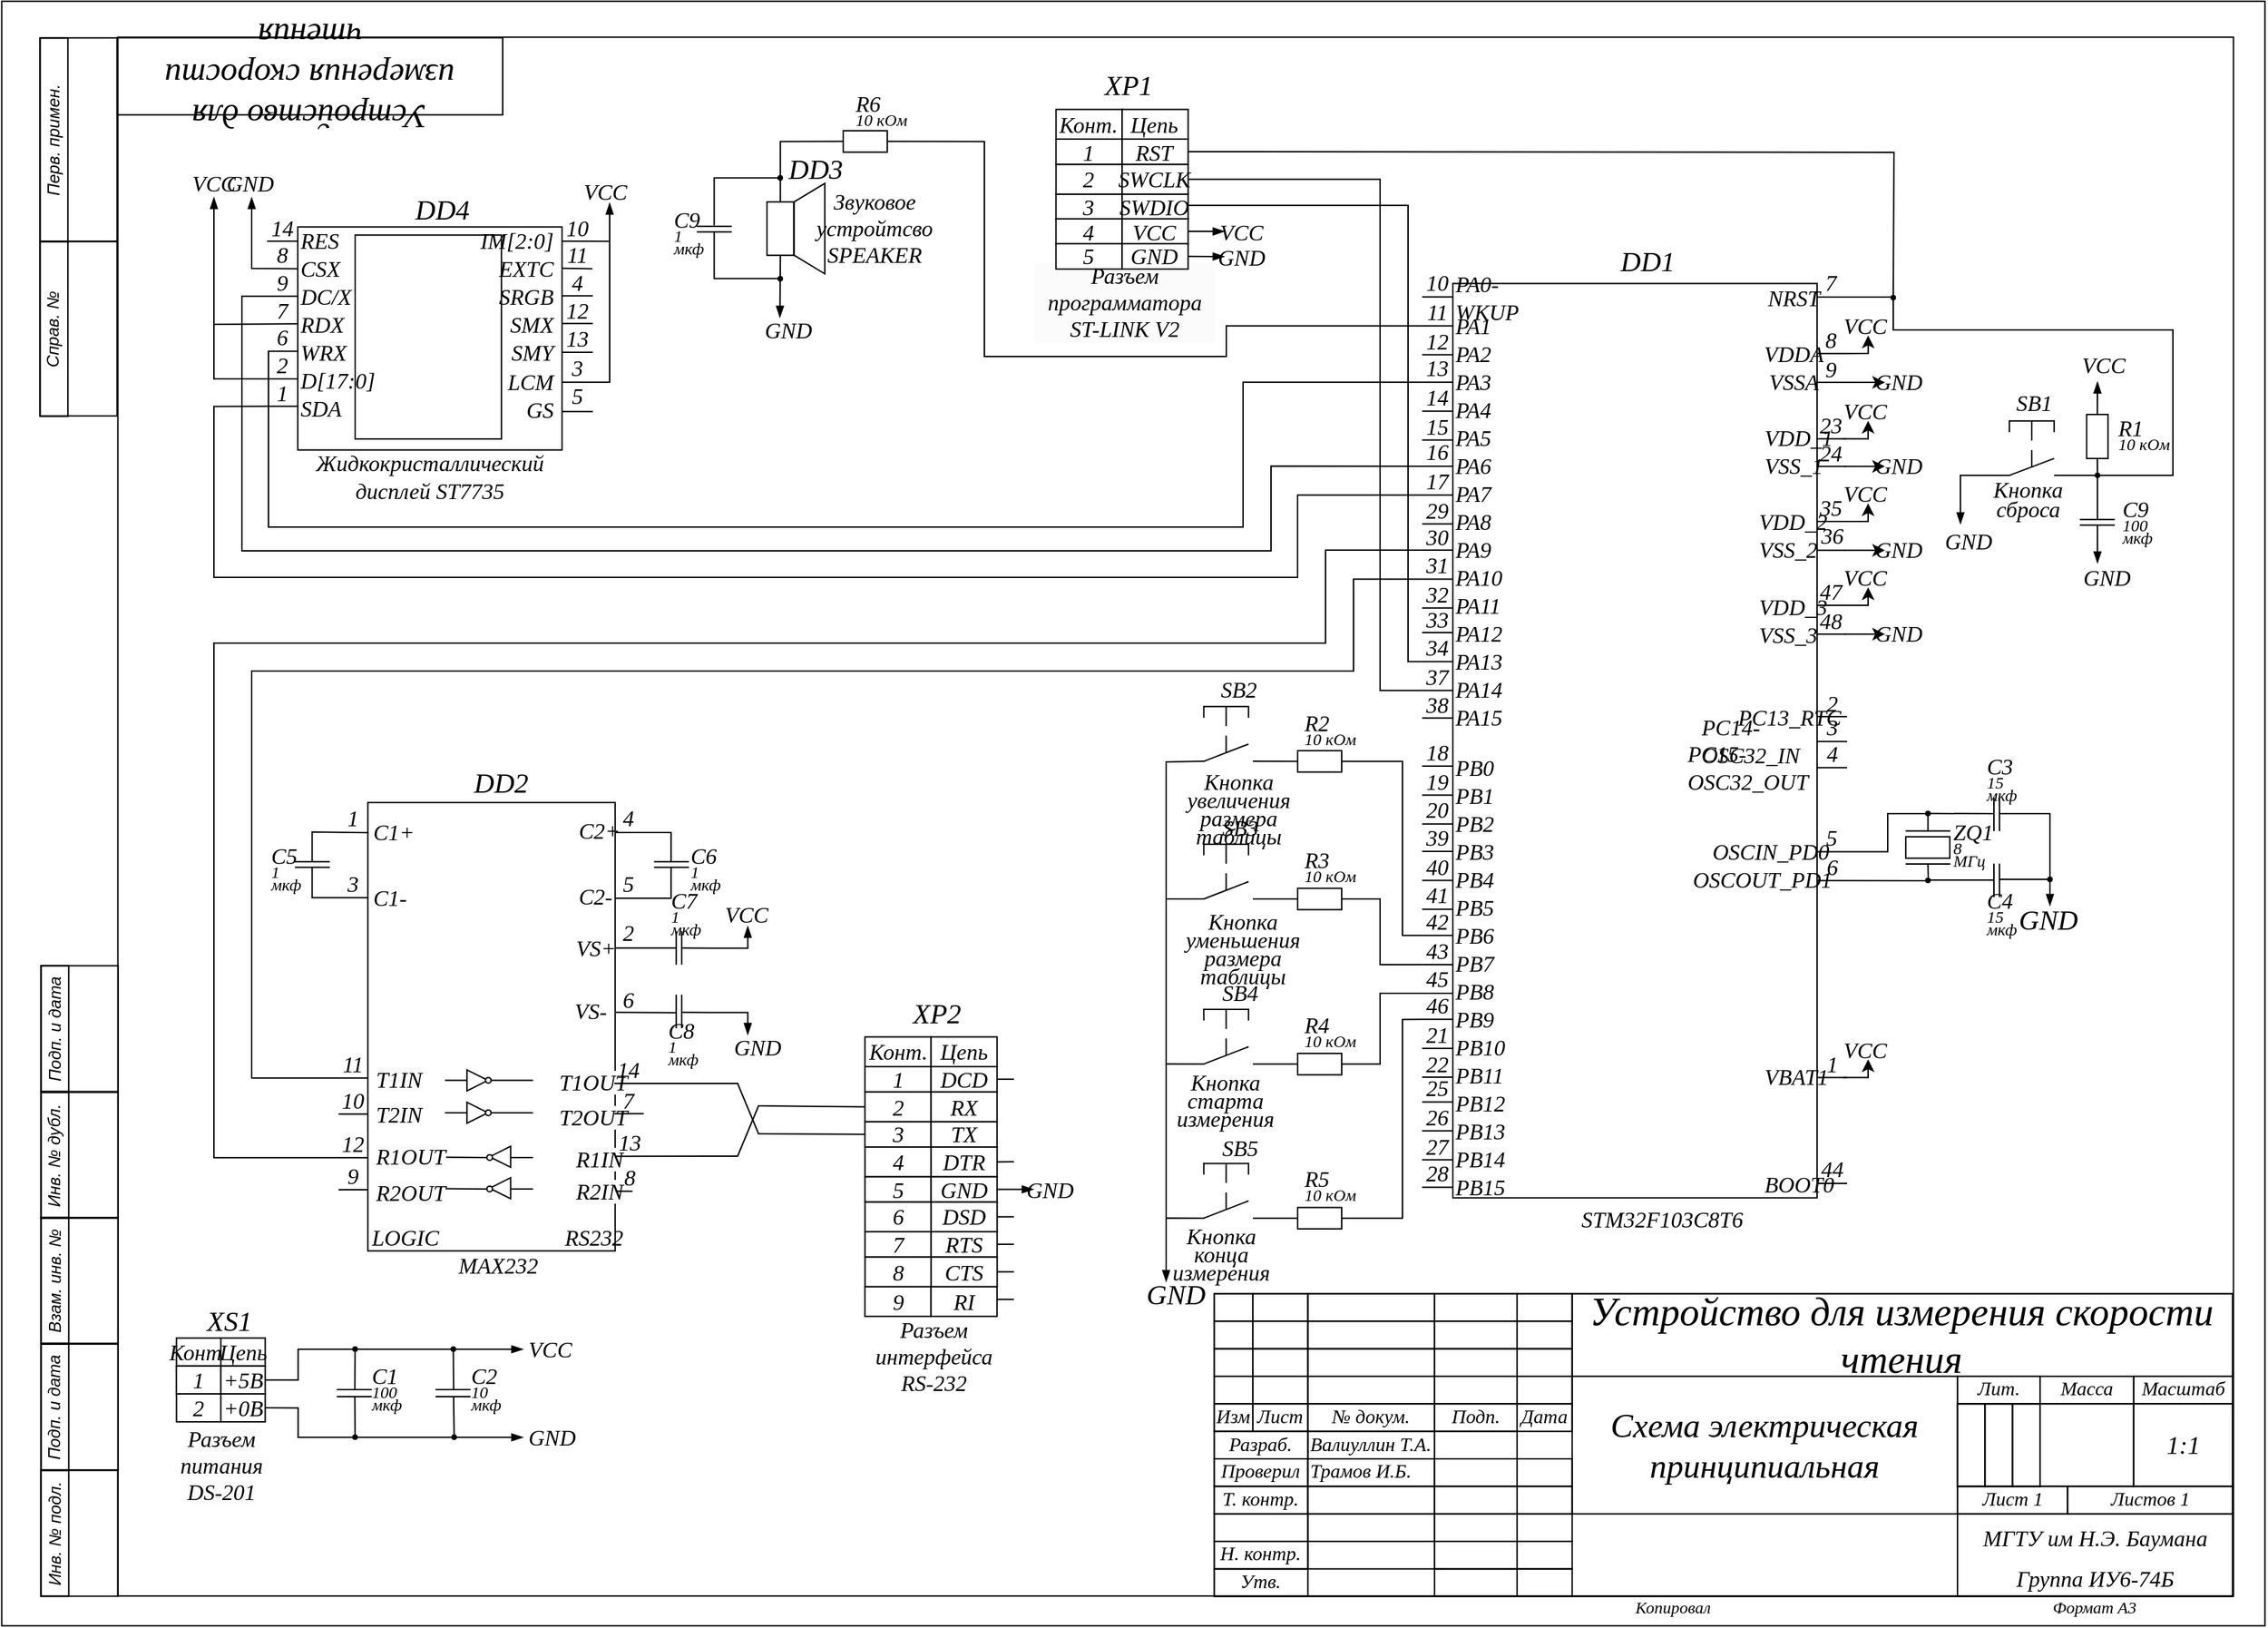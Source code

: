 <mxfile version="22.1.7" type="device">
  <diagram name="A3 Форма 1" id="4UMWuW4LYQygtjcPz86S">
    <mxGraphModel dx="2913" dy="1758" grid="1" gridSize="3.937" guides="1" tooltips="1" connect="1" arrows="1" fold="1" page="1" pageScale="1" pageWidth="1169" pageHeight="827" background="none" math="0" shadow="0">
      <root>
        <object label="" BlueprintName="Устройство для измерения скорости чтения" ProductName="Схема электрическая принципиальная" Material="Материал" Manufacturer="&lt;font style=&quot;font-size: 16px;&quot;&gt;МГТУ им Н.Э. Баумана&lt;br&gt;Группа ИУ6-74Б&lt;/font&gt;" Designer="Валиуллин Т.А." Checker="Трамов И.Б." Approver="Фамилия И.О." Date="31.12.21" Scale="1:1" id="-3bvXb9xsOaprucixAK7-0">
          <mxCell />
        </object>
        <mxCell id="-3bvXb9xsOaprucixAK7-1" parent="-3bvXb9xsOaprucixAK7-0" />
        <mxCell id="-3bvXb9xsOaprucixAK7-3" value="" style="rounded=0;whiteSpace=wrap;html=1;strokeWidth=1;fillColor=none;strokeColor=#000000;fontStyle=2" parent="-3bvXb9xsOaprucixAK7-1" vertex="1">
          <mxGeometry x="-371.7" y="-315.38" width="1513" height="1115" as="geometry" />
        </mxCell>
        <mxCell id="-3bvXb9xsOaprucixAK7-2" value="" style="rounded=0;whiteSpace=wrap;html=1;fillColor=none;strokeWidth=1;strokeColor=#000000;fontStyle=2" parent="-3bvXb9xsOaprucixAK7-1" vertex="1">
          <mxGeometry x="-454.76" y="-341.1" width="1618.58" height="1162" as="geometry" />
        </mxCell>
        <mxCell id="SCTl32TOM6cdLWIYk865-37" value="" style="rounded=0;whiteSpace=wrap;html=1;fillColor=none;" parent="-3bvXb9xsOaprucixAK7-1" vertex="1">
          <mxGeometry x="-243.03" y="-179.69" width="188.97" height="159.54" as="geometry" />
        </mxCell>
        <mxCell id="-3bvXb9xsOaprucixAK7-5" value="" style="rounded=0;whiteSpace=wrap;html=1;strokeWidth=1;fillColor=none;fontFamily=GOSTRUS Type A;strokeColor=#000000;fontStyle=2" parent="-3bvXb9xsOaprucixAK7-1" vertex="1">
          <mxGeometry x="412.38" y="583.397" width="728.345" height="216.535" as="geometry" />
        </mxCell>
        <mxCell id="-3bvXb9xsOaprucixAK7-6" value="" style="rounded=0;whiteSpace=wrap;html=1;strokeWidth=1;fillColor=none;fontFamily=GOSTRUS Type A;fontSize=14;strokeColor=#000000;fontStyle=2" parent="-3bvXb9xsOaprucixAK7-1" vertex="1">
          <mxGeometry x="412.39" y="583.397" width="27.559" height="19.685" as="geometry" />
        </mxCell>
        <mxCell id="-3bvXb9xsOaprucixAK7-7" value="" style="rounded=0;whiteSpace=wrap;html=1;strokeWidth=1;fillColor=none;fontFamily=GOSTRUS Type A;fontSize=14;strokeColor=#000000;fontStyle=2" parent="-3bvXb9xsOaprucixAK7-1" vertex="1">
          <mxGeometry x="412.387" y="603.084" width="27.559" height="19.685" as="geometry" />
        </mxCell>
        <mxCell id="-3bvXb9xsOaprucixAK7-8" value="" style="rounded=0;whiteSpace=wrap;html=1;strokeWidth=1;fillColor=none;fontFamily=GOSTRUS Type A;fontSize=14;strokeColor=#000000;fontStyle=2" parent="-3bvXb9xsOaprucixAK7-1" vertex="1">
          <mxGeometry x="412.397" y="622.764" width="27.559" height="19.685" as="geometry" />
        </mxCell>
        <mxCell id="-3bvXb9xsOaprucixAK7-9" value="" style="rounded=0;whiteSpace=wrap;html=1;strokeWidth=1;fillColor=none;fontFamily=GOSTRUS Type A;fontSize=14;strokeColor=#000000;fontStyle=2" parent="-3bvXb9xsOaprucixAK7-1" vertex="1">
          <mxGeometry x="412.394" y="642.451" width="27.559" height="19.685" as="geometry" />
        </mxCell>
        <mxCell id="-3bvXb9xsOaprucixAK7-10" value="Изм" style="rounded=0;whiteSpace=wrap;html=1;strokeWidth=1;fillColor=none;fontFamily=GOSTRUS Type A;fontStyle=2;fontSize=14;strokeColor=#000000;" parent="-3bvXb9xsOaprucixAK7-1" vertex="1">
          <mxGeometry x="412.391" y="662.138" width="27.559" height="19.685" as="geometry" />
        </mxCell>
        <mxCell id="-3bvXb9xsOaprucixAK7-11" value="" style="rounded=0;whiteSpace=wrap;html=1;strokeWidth=1;fillColor=none;fontFamily=GOSTRUS Type A;fontSize=14;strokeColor=#000000;fontStyle=2" parent="-3bvXb9xsOaprucixAK7-1" vertex="1">
          <mxGeometry x="439.957" y="583.394" width="39.37" height="19.685" as="geometry" />
        </mxCell>
        <mxCell id="-3bvXb9xsOaprucixAK7-12" value="" style="rounded=0;whiteSpace=wrap;html=1;strokeWidth=1;fillColor=none;fontFamily=GOSTRUS Type A;fontSize=14;strokeColor=#000000;fontStyle=2" parent="-3bvXb9xsOaprucixAK7-1" vertex="1">
          <mxGeometry x="439.954" y="603.081" width="39.37" height="19.685" as="geometry" />
        </mxCell>
        <mxCell id="-3bvXb9xsOaprucixAK7-13" value="" style="rounded=0;whiteSpace=wrap;html=1;strokeWidth=1;fillColor=none;fontFamily=GOSTRUS Type A;fontSize=14;strokeColor=#000000;fontStyle=2" parent="-3bvXb9xsOaprucixAK7-1" vertex="1">
          <mxGeometry x="439.964" y="622.761" width="39.37" height="19.685" as="geometry" />
        </mxCell>
        <mxCell id="-3bvXb9xsOaprucixAK7-14" value="" style="rounded=0;whiteSpace=wrap;html=1;strokeWidth=1;fillColor=none;fontFamily=GOSTRUS Type A;fontSize=14;strokeColor=#000000;fontStyle=2" parent="-3bvXb9xsOaprucixAK7-1" vertex="1">
          <mxGeometry x="439.961" y="642.448" width="39.37" height="19.685" as="geometry" />
        </mxCell>
        <mxCell id="-3bvXb9xsOaprucixAK7-15" value="Лист" style="rounded=0;whiteSpace=wrap;html=1;strokeWidth=1;fillColor=none;fontFamily=GOSTRUS Type A;fontStyle=2;fontSize=14;strokeColor=#000000;" parent="-3bvXb9xsOaprucixAK7-1" vertex="1">
          <mxGeometry x="439.958" y="662.135" width="39.37" height="19.685" as="geometry" />
        </mxCell>
        <mxCell id="-3bvXb9xsOaprucixAK7-16" value="" style="rounded=0;whiteSpace=wrap;html=1;strokeWidth=1;fillColor=none;fontFamily=GOSTRUS Type A;fontSize=14;strokeColor=#000000;fontStyle=2" parent="-3bvXb9xsOaprucixAK7-1" vertex="1">
          <mxGeometry x="479.334" y="583.401" width="90.551" height="19.685" as="geometry" />
        </mxCell>
        <mxCell id="-3bvXb9xsOaprucixAK7-17" value="" style="rounded=0;whiteSpace=wrap;html=1;strokeWidth=1;fillColor=none;fontFamily=GOSTRUS Type A;fontSize=14;strokeColor=#000000;fontStyle=2" parent="-3bvXb9xsOaprucixAK7-1" vertex="1">
          <mxGeometry x="479.331" y="603.088" width="90.551" height="19.685" as="geometry" />
        </mxCell>
        <mxCell id="-3bvXb9xsOaprucixAK7-18" value="" style="rounded=0;whiteSpace=wrap;html=1;strokeWidth=1;fillColor=none;fontFamily=GOSTRUS Type A;fontSize=14;strokeColor=#000000;fontStyle=2" parent="-3bvXb9xsOaprucixAK7-1" vertex="1">
          <mxGeometry x="479.341" y="622.768" width="90.551" height="19.685" as="geometry" />
        </mxCell>
        <mxCell id="-3bvXb9xsOaprucixAK7-19" value="" style="rounded=0;whiteSpace=wrap;html=1;strokeWidth=1;fillColor=none;fontFamily=GOSTRUS Type A;fontSize=14;strokeColor=#000000;fontStyle=2" parent="-3bvXb9xsOaprucixAK7-1" vertex="1">
          <mxGeometry x="479.338" y="642.455" width="90.551" height="19.685" as="geometry" />
        </mxCell>
        <mxCell id="-3bvXb9xsOaprucixAK7-20" value="№ докум." style="rounded=0;whiteSpace=wrap;html=1;strokeWidth=1;fillColor=none;fontFamily=GOSTRUS Type A;fontStyle=2;fontSize=14;strokeColor=#000000;" parent="-3bvXb9xsOaprucixAK7-1" vertex="1">
          <mxGeometry x="479.335" y="662.142" width="90.551" height="19.685" as="geometry" />
        </mxCell>
        <mxCell id="-3bvXb9xsOaprucixAK7-21" value="" style="rounded=0;whiteSpace=wrap;html=1;strokeWidth=1;fillColor=none;fontFamily=GOSTRUS Type A;fontSize=14;strokeColor=#000000;fontStyle=2" parent="-3bvXb9xsOaprucixAK7-1" vertex="1">
          <mxGeometry x="569.891" y="583.398" width="59.055" height="19.685" as="geometry" />
        </mxCell>
        <mxCell id="-3bvXb9xsOaprucixAK7-22" value="" style="rounded=0;whiteSpace=wrap;html=1;strokeWidth=1;fillColor=none;fontFamily=GOSTRUS Type A;fontSize=14;strokeColor=#000000;fontStyle=2" parent="-3bvXb9xsOaprucixAK7-1" vertex="1">
          <mxGeometry x="569.888" y="603.085" width="59.055" height="19.685" as="geometry" />
        </mxCell>
        <mxCell id="-3bvXb9xsOaprucixAK7-23" value="" style="rounded=0;whiteSpace=wrap;html=1;strokeWidth=1;fillColor=none;fontFamily=GOSTRUS Type A;fontSize=14;strokeColor=#000000;fontStyle=2" parent="-3bvXb9xsOaprucixAK7-1" vertex="1">
          <mxGeometry x="569.898" y="622.765" width="59.055" height="19.685" as="geometry" />
        </mxCell>
        <mxCell id="-3bvXb9xsOaprucixAK7-24" value="" style="rounded=0;whiteSpace=wrap;html=1;strokeWidth=1;fillColor=none;fontFamily=GOSTRUS Type A;fontSize=14;strokeColor=#000000;fontStyle=2" parent="-3bvXb9xsOaprucixAK7-1" vertex="1">
          <mxGeometry x="569.895" y="642.452" width="59.055" height="19.685" as="geometry" />
        </mxCell>
        <mxCell id="-3bvXb9xsOaprucixAK7-25" value="Подп." style="rounded=0;whiteSpace=wrap;html=1;strokeWidth=1;fillColor=none;fontFamily=GOSTRUS Type A;fontStyle=2;fontSize=14;strokeColor=#000000;" parent="-3bvXb9xsOaprucixAK7-1" vertex="1">
          <mxGeometry x="569.892" y="662.139" width="59.055" height="19.685" as="geometry" />
        </mxCell>
        <mxCell id="-3bvXb9xsOaprucixAK7-26" value="" style="rounded=0;whiteSpace=wrap;html=1;strokeWidth=1;fillColor=none;fontFamily=GOSTRUS Type A;fontSize=14;strokeColor=#000000;fontStyle=2" parent="-3bvXb9xsOaprucixAK7-1" vertex="1">
          <mxGeometry x="569.898" y="681.815" width="59.055" height="19.685" as="geometry" />
        </mxCell>
        <mxCell id="-3bvXb9xsOaprucixAK7-27" value="" style="rounded=0;whiteSpace=wrap;html=1;strokeWidth=1;fillColor=none;fontFamily=GOSTRUS Type A;fontSize=14;strokeColor=#000000;fontStyle=2" parent="-3bvXb9xsOaprucixAK7-1" vertex="1">
          <mxGeometry x="569.895" y="701.502" width="59.055" height="19.685" as="geometry" />
        </mxCell>
        <mxCell id="-3bvXb9xsOaprucixAK7-28" value="" style="rounded=0;whiteSpace=wrap;html=1;strokeWidth=1;fillColor=none;fontFamily=GOSTRUS Type A;fontSize=14;strokeColor=#000000;fontStyle=2" parent="-3bvXb9xsOaprucixAK7-1" vertex="1">
          <mxGeometry x="569.905" y="721.182" width="59.055" height="19.685" as="geometry" />
        </mxCell>
        <mxCell id="-3bvXb9xsOaprucixAK7-29" value="" style="rounded=0;whiteSpace=wrap;html=1;strokeWidth=1;fillColor=none;fontFamily=GOSTRUS Type A;fontSize=14;strokeColor=#000000;fontStyle=2" parent="-3bvXb9xsOaprucixAK7-1" vertex="1">
          <mxGeometry x="569.902" y="740.869" width="59.055" height="19.685" as="geometry" />
        </mxCell>
        <mxCell id="-3bvXb9xsOaprucixAK7-30" value="" style="rounded=0;whiteSpace=wrap;html=1;strokeWidth=1;fillColor=none;fontFamily=GOSTRUS Type A;fontSize=14;strokeColor=#000000;fontStyle=2" parent="-3bvXb9xsOaprucixAK7-1" vertex="1">
          <mxGeometry x="569.899" y="760.556" width="59.055" height="19.685" as="geometry" />
        </mxCell>
        <mxCell id="-3bvXb9xsOaprucixAK7-31" value="" style="rounded=0;whiteSpace=wrap;html=1;strokeWidth=1;fillColor=none;fontFamily=GOSTRUS Type A;fontSize=14;strokeColor=#000000;fontStyle=2" parent="-3bvXb9xsOaprucixAK7-1" vertex="1">
          <mxGeometry x="628.965" y="583.402" width="39.37" height="19.685" as="geometry" />
        </mxCell>
        <mxCell id="-3bvXb9xsOaprucixAK7-32" value="" style="rounded=0;whiteSpace=wrap;html=1;strokeWidth=1;fillColor=none;fontFamily=GOSTRUS Type A;fontSize=14;strokeColor=#000000;fontStyle=2" parent="-3bvXb9xsOaprucixAK7-1" vertex="1">
          <mxGeometry x="628.962" y="603.089" width="39.37" height="19.685" as="geometry" />
        </mxCell>
        <mxCell id="-3bvXb9xsOaprucixAK7-33" value="" style="rounded=0;whiteSpace=wrap;html=1;strokeWidth=1;fillColor=none;fontFamily=GOSTRUS Type A;fontSize=14;strokeColor=#000000;fontStyle=2" parent="-3bvXb9xsOaprucixAK7-1" vertex="1">
          <mxGeometry x="628.972" y="622.769" width="39.37" height="19.685" as="geometry" />
        </mxCell>
        <mxCell id="-3bvXb9xsOaprucixAK7-34" value="" style="rounded=0;whiteSpace=wrap;html=1;strokeWidth=1;fillColor=none;fontFamily=GOSTRUS Type A;fontSize=14;strokeColor=#000000;fontStyle=2" parent="-3bvXb9xsOaprucixAK7-1" vertex="1">
          <mxGeometry x="628.969" y="642.456" width="39.37" height="19.685" as="geometry" />
        </mxCell>
        <mxCell id="-3bvXb9xsOaprucixAK7-35" value="Дата" style="rounded=0;whiteSpace=wrap;html=1;strokeWidth=1;fillColor=none;fontFamily=GOSTRUS Type A;fontStyle=2;fontSize=14;strokeColor=#000000;" parent="-3bvXb9xsOaprucixAK7-1" vertex="1">
          <mxGeometry x="628.966" y="662.143" width="39.37" height="19.685" as="geometry" />
        </mxCell>
        <mxCell id="-3bvXb9xsOaprucixAK7-38" value="" style="rounded=0;whiteSpace=wrap;html=1;strokeWidth=1;fillColor=none;fontFamily=GOSTRUS Type A;fontSize=12;strokeColor=#000000;fontStyle=2" parent="-3bvXb9xsOaprucixAK7-1" vertex="1">
          <mxGeometry x="628.979" y="721.176" width="39.37" height="19.685" as="geometry" />
        </mxCell>
        <mxCell id="-3bvXb9xsOaprucixAK7-39" value="" style="rounded=0;whiteSpace=wrap;html=1;strokeWidth=1;fillColor=none;fontFamily=GOSTRUS Type A;fontSize=12;strokeColor=#000000;fontStyle=2" parent="-3bvXb9xsOaprucixAK7-1" vertex="1">
          <mxGeometry x="628.976" y="740.863" width="39.37" height="19.685" as="geometry" />
        </mxCell>
        <mxCell id="-3bvXb9xsOaprucixAK7-40" value="" style="rounded=0;whiteSpace=wrap;html=1;strokeWidth=1;fillColor=none;fontFamily=GOSTRUS Type A;fontSize=12;strokeColor=#000000;fontStyle=2" parent="-3bvXb9xsOaprucixAK7-1" vertex="1">
          <mxGeometry x="628.973" y="760.55" width="39.37" height="19.685" as="geometry" />
        </mxCell>
        <mxCell id="-3bvXb9xsOaprucixAK7-42" value="" style="rounded=0;whiteSpace=wrap;html=1;strokeWidth=1;fillColor=none;fontFamily=GOSTRUS Type A;fontSize=14;strokeColor=#000000;fontStyle=2" parent="-3bvXb9xsOaprucixAK7-1" vertex="1">
          <mxGeometry x="569.926" y="780.253" width="59.055" height="19.685" as="geometry" />
        </mxCell>
        <mxCell id="-3bvXb9xsOaprucixAK7-43" value="Разраб." style="rounded=0;whiteSpace=wrap;html=1;strokeWidth=1;fillColor=none;fontFamily=GOSTRUS Type A;fontStyle=2;fontSize=14;strokeColor=#000000;" parent="-3bvXb9xsOaprucixAK7-1" vertex="1">
          <mxGeometry x="412.415" y="681.812" width="66.929" height="19.685" as="geometry" />
        </mxCell>
        <mxCell id="-3bvXb9xsOaprucixAK7-44" value="Проверил" style="rounded=0;whiteSpace=wrap;html=1;strokeWidth=1;fillColor=none;fontFamily=GOSTRUS Type A;fontStyle=2;fontSize=14;strokeColor=#000000;" parent="-3bvXb9xsOaprucixAK7-1" vertex="1">
          <mxGeometry x="412.382" y="701.499" width="66.929" height="19.685" as="geometry" />
        </mxCell>
        <mxCell id="-3bvXb9xsOaprucixAK7-45" value="Т. контр." style="rounded=0;whiteSpace=wrap;html=1;strokeWidth=1;fillColor=none;fontFamily=GOSTRUS Type A;fontStyle=2;fontSize=14;strokeColor=#000000;" parent="-3bvXb9xsOaprucixAK7-1" vertex="1">
          <mxGeometry x="412.379" y="721.186" width="66.929" height="19.685" as="geometry" />
        </mxCell>
        <mxCell id="-3bvXb9xsOaprucixAK7-46" value="" style="rounded=0;whiteSpace=wrap;html=1;strokeWidth=1;fillColor=none;fontFamily=GOSTRUS Type A;fontStyle=2;fontSize=14;strokeColor=#000000;" parent="-3bvXb9xsOaprucixAK7-1" vertex="1">
          <mxGeometry x="412.416" y="740.873" width="66.929" height="19.685" as="geometry" />
        </mxCell>
        <mxCell id="-3bvXb9xsOaprucixAK7-47" value="Н. контр." style="rounded=0;whiteSpace=wrap;html=1;strokeWidth=1;fillColor=none;fontFamily=GOSTRUS Type A;fontStyle=2;fontSize=14;strokeColor=#000000;" parent="-3bvXb9xsOaprucixAK7-1" vertex="1">
          <mxGeometry x="412.413" y="760.57" width="66.929" height="19.685" as="geometry" />
        </mxCell>
        <mxCell id="-3bvXb9xsOaprucixAK7-48" value="Утв." style="rounded=0;whiteSpace=wrap;html=1;strokeWidth=1;fillColor=none;fontFamily=GOSTRUS Type A;fontStyle=2;fontSize=14;strokeColor=#000000;" parent="-3bvXb9xsOaprucixAK7-1" vertex="1">
          <mxGeometry x="412.42" y="780.257" width="66.929" height="19.685" as="geometry" />
        </mxCell>
        <object placeholders="1" placeholder="Designer" label="Валиуллин Т.А." id="-3bvXb9xsOaprucixAK7-49">
          <mxCell style="rounded=0;whiteSpace=wrap;html=1;strokeWidth=1;fillColor=none;fontFamily=GOSTRUS Type A;fontSize=14;strokeColor=#000000;fontStyle=2;align=left;" parent="-3bvXb9xsOaprucixAK7-1" vertex="1">
            <mxGeometry x="479.372" y="681.829" width="90.551" height="19.685" as="geometry" />
          </mxCell>
        </object>
        <mxCell id="-3bvXb9xsOaprucixAK7-50" value="" style="rounded=0;whiteSpace=wrap;html=1;strokeWidth=1;fillColor=none;fontFamily=GOSTRUS Type A;fontSize=14;strokeColor=#000000;fontStyle=2" parent="-3bvXb9xsOaprucixAK7-1" vertex="1">
          <mxGeometry x="479.329" y="740.886" width="90.551" height="19.685" as="geometry" />
        </mxCell>
        <mxCell id="-3bvXb9xsOaprucixAK7-51" value="" style="rounded=0;whiteSpace=wrap;html=1;strokeWidth=1;fillColor=none;fontFamily=GOSTRUS Type A;fontSize=14;strokeColor=#000000;fontStyle=2" parent="-3bvXb9xsOaprucixAK7-1" vertex="1">
          <mxGeometry x="479.292" y="721.199" width="90.551" height="19.685" as="geometry" />
        </mxCell>
        <object placeholders="1" placeholder="Checker" label="Трамов И.Б." id="-3bvXb9xsOaprucixAK7-52">
          <mxCell style="rounded=0;whiteSpace=wrap;html=1;strokeWidth=1;fillColor=none;fontFamily=GOSTRUS Type A;fontSize=14;strokeColor=#000000;fontStyle=2;align=left;" parent="-3bvXb9xsOaprucixAK7-1" vertex="1">
            <mxGeometry x="479.295" y="701.512" width="90.551" height="19.685" as="geometry" />
          </mxCell>
        </object>
        <mxCell id="-3bvXb9xsOaprucixAK7-54" value="" style="rounded=0;whiteSpace=wrap;html=1;strokeWidth=1;fillColor=none;fontFamily=GOSTRUS Type A;fontSize=14;strokeColor=#000000;fontStyle=2" parent="-3bvXb9xsOaprucixAK7-1" vertex="1">
          <mxGeometry x="479.369" y="760.546" width="90.551" height="19.685" as="geometry" />
        </mxCell>
        <object placeholders="1" placeholder="BlueprintName" label="Устройство для измерения скорости чтения" id="-3bvXb9xsOaprucixAK7-55">
          <mxCell style="rounded=0;whiteSpace=wrap;html=1;strokeWidth=1;fillColor=none;fontFamily=GOSTRUS Type A;fontSize=28;strokeColor=#000000;fontStyle=2" parent="-3bvXb9xsOaprucixAK7-1" vertex="1">
            <mxGeometry x="668.348" y="583.405" width="472.44" height="59.055" as="geometry" />
          </mxCell>
        </object>
        <object placeholders="1" placeholder="ProductName" label="Схема электрическая принципиальная" id="-3bvXb9xsOaprucixAK7-56">
          <mxCell style="rounded=0;whiteSpace=wrap;html=1;strokeWidth=1;fillColor=none;fontFamily=GOSTRUS Type A;fontSize=24;strokeColor=#000000;fontStyle=2" parent="-3bvXb9xsOaprucixAK7-1" vertex="1">
            <mxGeometry x="668.345" y="642.432" width="275.59" height="98.425" as="geometry" />
          </mxCell>
        </object>
        <object placeholders="1" placeholder="Manufacturer" label="&lt;font style=&quot;font-size: 16px;&quot;&gt;МГТУ им Н.Э. Баумана&lt;br&gt;Группа ИУ6-74Б&lt;/font&gt;" id="-3bvXb9xsOaprucixAK7-58">
          <mxCell style="rounded=0;whiteSpace=wrap;html=1;strokeWidth=1;fillColor=none;fontFamily=GOSTRUS Type A;fontSize=24;strokeColor=#000000;fontStyle=2" parent="-3bvXb9xsOaprucixAK7-1" vertex="1">
            <mxGeometry x="943.939" y="740.886" width="196.85" height="59.055" as="geometry" />
          </mxCell>
        </object>
        <object label="Лист 1" placeholders="1" id="-3bvXb9xsOaprucixAK7-59">
          <mxCell style="rounded=0;whiteSpace=wrap;html=1;strokeWidth=1;fillColor=none;fontFamily=GOSTRUS Type A;fontStyle=2;fontSize=14;strokeColor=#000000;" parent="-3bvXb9xsOaprucixAK7-1" vertex="1">
            <mxGeometry x="943.936" y="721.163" width="78.74" height="19.685" as="geometry" />
          </mxCell>
        </object>
        <mxCell id="-3bvXb9xsOaprucixAK7-60" value="Листов 1" style="rounded=0;whiteSpace=wrap;html=1;strokeWidth=1;fillColor=none;fontFamily=GOSTRUS Type A;fontStyle=2;fontSize=14;strokeColor=#000000;" parent="-3bvXb9xsOaprucixAK7-1" vertex="1">
          <mxGeometry x="1022.613" y="721.2" width="118.11" height="19.685" as="geometry" />
        </mxCell>
        <mxCell id="-3bvXb9xsOaprucixAK7-61" value="Масштаб" style="rounded=0;whiteSpace=wrap;html=1;strokeWidth=1;fillColor=none;fontFamily=GOSTRUS Type A;fontStyle=2;fontSize=14;strokeColor=#000000;" parent="-3bvXb9xsOaprucixAK7-1" vertex="1">
          <mxGeometry x="1069.92" y="642.437" width="70.866" height="19.685" as="geometry" />
        </mxCell>
        <mxCell id="-3bvXb9xsOaprucixAK7-62" value="Масса" style="rounded=0;whiteSpace=wrap;html=1;strokeWidth=1;fillColor=none;fontFamily=GOSTRUS Type A;fontStyle=2;fontSize=14;strokeColor=#000000;" parent="-3bvXb9xsOaprucixAK7-1" vertex="1">
          <mxGeometry x="1002.987" y="642.464" width="66.929" height="19.685" as="geometry" />
        </mxCell>
        <mxCell id="-3bvXb9xsOaprucixAK7-63" value="Лит." style="rounded=0;whiteSpace=wrap;html=1;strokeWidth=1;fillColor=none;fontFamily=GOSTRUS Type A;fontStyle=2;fontSize=14;strokeColor=#000000;" parent="-3bvXb9xsOaprucixAK7-1" vertex="1">
          <mxGeometry x="943.934" y="642.431" width="59.055" height="19.685" as="geometry" />
        </mxCell>
        <mxCell id="-3bvXb9xsOaprucixAK7-64" value="" style="rounded=0;whiteSpace=wrap;html=1;strokeWidth=1;fillColor=none;fontFamily=GOSTRUS Type A;strokeColor=#000000;fontStyle=2" parent="-3bvXb9xsOaprucixAK7-1" vertex="1">
          <mxGeometry x="943.901" y="662.148" width="59.055" height="59.055" as="geometry" />
        </mxCell>
        <mxCell id="-3bvXb9xsOaprucixAK7-65" value="" style="rounded=0;whiteSpace=wrap;html=1;strokeWidth=1;fillColor=none;fontFamily=GOSTRUS Type A;strokeColor=#000000;fontStyle=2" parent="-3bvXb9xsOaprucixAK7-1" vertex="1">
          <mxGeometry x="1002.994" y="662.111" width="66.929" height="59.055" as="geometry" />
        </mxCell>
        <object placeholders="1" placeholder="Scale" id="-3bvXb9xsOaprucixAK7-66">
          <mxCell style="rounded=0;whiteSpace=wrap;html=1;strokeWidth=1;fillColor=none;fontFamily=GOSTRUS Type A;fontSize=18;strokeColor=#000000;fontStyle=2" parent="-3bvXb9xsOaprucixAK7-1" vertex="1">
            <mxGeometry x="1069.857" y="662.114" width="70.866" height="59.055" as="geometry" />
          </mxCell>
        </object>
        <mxCell id="-3bvXb9xsOaprucixAK7-67" value="" style="rounded=0;whiteSpace=wrap;html=1;strokeWidth=1;fillColor=none;fontFamily=GOSTRUS Type A;strokeColor=#000000;fontStyle=2" parent="-3bvXb9xsOaprucixAK7-1" vertex="1">
          <mxGeometry x="943.938" y="662.105" width="19.685" height="59.055" as="geometry" />
        </mxCell>
        <mxCell id="-3bvXb9xsOaprucixAK7-68" value="" style="rounded=0;whiteSpace=wrap;html=1;strokeWidth=1;fillColor=none;fontFamily=GOSTRUS Type A;strokeColor=#000000;fontStyle=2" parent="-3bvXb9xsOaprucixAK7-1" vertex="1">
          <mxGeometry x="963.585" y="662.152" width="19.685" height="59.055" as="geometry" />
        </mxCell>
        <mxCell id="-3bvXb9xsOaprucixAK7-69" value="" style="rounded=0;whiteSpace=wrap;html=1;strokeWidth=1;fillColor=none;fontFamily=GOSTRUS Type A;strokeColor=#000000;fontStyle=2" parent="-3bvXb9xsOaprucixAK7-1" vertex="1">
          <mxGeometry x="983.312" y="662.149" width="19.685" height="59.055" as="geometry" />
        </mxCell>
        <mxCell id="-3bvXb9xsOaprucixAK7-70" value="Копировал" style="text;html=1;strokeColor=none;fillColor=none;align=center;verticalAlign=middle;whiteSpace=wrap;rounded=0;fontFamily=GOSTRUS Type A;fontSize=12;fontStyle=2" parent="-3bvXb9xsOaprucixAK7-1" vertex="1">
          <mxGeometry x="668.313" y="798.04" width="144.64" height="20" as="geometry" />
        </mxCell>
        <mxCell id="-3bvXb9xsOaprucixAK7-71" value="Формат А3" style="text;html=1;strokeColor=none;fillColor=none;align=center;verticalAlign=middle;whiteSpace=wrap;rounded=0;fontFamily=GOSTRUS Type A;fontSize=12;fontStyle=2" parent="-3bvXb9xsOaprucixAK7-1" vertex="1">
          <mxGeometry x="942.88" y="798.04" width="197.9" height="20" as="geometry" />
        </mxCell>
        <object placeholder="BlueprintName" placeholders="1" id="ooexdDU5yCNyj8Z1UGUE-0">
          <mxCell style="rounded=0;whiteSpace=wrap;html=1;strokeWidth=1;fillColor=none;strokeColor=#000000;fontFamily=GOSTRUS Type A;fontSize=24;rotation=-180;fontStyle=2" parent="-3bvXb9xsOaprucixAK7-1" vertex="1">
            <mxGeometry x="-372.07" y="-314.96" width="275.59" height="55.118" as="geometry" />
          </mxCell>
        </object>
        <mxCell id="ooexdDU5yCNyj8Z1UGUE-1" value="" style="rounded=0;whiteSpace=wrap;html=1;fillColor=none;rotation=-90;fontStyle=2" parent="-3bvXb9xsOaprucixAK7-1" vertex="1">
          <mxGeometry x="-472.5" y="-269.65" width="145.43" height="55" as="geometry" />
        </mxCell>
        <mxCell id="ooexdDU5yCNyj8Z1UGUE-2" value="Перв. примен." style="rounded=0;whiteSpace=wrap;html=1;fillColor=none;rotation=-90;fontStyle=2" parent="-3bvXb9xsOaprucixAK7-1" vertex="1">
          <mxGeometry x="-490.13" y="-252.03" width="145.43" height="20" as="geometry" />
        </mxCell>
        <mxCell id="ooexdDU5yCNyj8Z1UGUE-3" value="" style="rounded=0;whiteSpace=wrap;html=1;fillColor=none;rotation=-90;fontStyle=2" parent="-3bvXb9xsOaprucixAK7-1" vertex="1">
          <mxGeometry x="-462.16" y="-134.33" width="124.74" height="55" as="geometry" />
        </mxCell>
        <mxCell id="ooexdDU5yCNyj8Z1UGUE-4" value="Справ. №" style="rounded=0;whiteSpace=wrap;html=1;fillColor=none;rotation=-90;fontStyle=2" parent="-3bvXb9xsOaprucixAK7-1" vertex="1">
          <mxGeometry x="-479.86" y="-116.64" width="124.88" height="20" as="geometry" />
        </mxCell>
        <mxCell id="ooexdDU5yCNyj8Z1UGUE-5" value="" style="rounded=0;whiteSpace=wrap;html=1;fillColor=none;rotation=-90;fontStyle=2" parent="-3bvXb9xsOaprucixAK7-1" vertex="1">
          <mxGeometry x="-444.17" y="727.26" width="90" height="55" as="geometry" />
        </mxCell>
        <mxCell id="ooexdDU5yCNyj8Z1UGUE-6" value="Инв. № подл." style="rounded=0;whiteSpace=wrap;html=1;fillColor=none;rotation=-90;fontStyle=2" parent="-3bvXb9xsOaprucixAK7-1" vertex="1">
          <mxGeometry x="-461.81" y="744.76" width="90" height="20" as="geometry" />
        </mxCell>
        <mxCell id="ooexdDU5yCNyj8Z1UGUE-7" value="" style="rounded=0;whiteSpace=wrap;html=1;fillColor=none;rotation=-90;fontStyle=2" parent="-3bvXb9xsOaprucixAK7-1" vertex="1">
          <mxGeometry x="-443.98" y="636.93" width="90" height="55" as="geometry" />
        </mxCell>
        <mxCell id="ooexdDU5yCNyj8Z1UGUE-8" value="Подп. и дата" style="rounded=0;whiteSpace=wrap;html=1;fillColor=none;rotation=-90;fontStyle=2" parent="-3bvXb9xsOaprucixAK7-1" vertex="1">
          <mxGeometry x="-461.81" y="654.43" width="90" height="20" as="geometry" />
        </mxCell>
        <mxCell id="ooexdDU5yCNyj8Z1UGUE-9" value="" style="rounded=0;whiteSpace=wrap;html=1;fillColor=none;rotation=-90;fontStyle=2" parent="-3bvXb9xsOaprucixAK7-1" vertex="1">
          <mxGeometry x="-443.983" y="546.377" width="90" height="55" as="geometry" />
        </mxCell>
        <mxCell id="ooexdDU5yCNyj8Z1UGUE-10" value="Взам. инв. №" style="rounded=0;whiteSpace=wrap;html=1;fillColor=none;rotation=-90;fontStyle=2" parent="-3bvXb9xsOaprucixAK7-1" vertex="1">
          <mxGeometry x="-461.813" y="563.877" width="90" height="20" as="geometry" />
        </mxCell>
        <mxCell id="ooexdDU5yCNyj8Z1UGUE-11" value="" style="rounded=0;whiteSpace=wrap;html=1;fillColor=none;rotation=-90;fontStyle=2" parent="-3bvXb9xsOaprucixAK7-1" vertex="1">
          <mxGeometry x="-443.986" y="456.834" width="90" height="55" as="geometry" />
        </mxCell>
        <mxCell id="ooexdDU5yCNyj8Z1UGUE-12" value="Инв. № дубл." style="rounded=0;whiteSpace=wrap;html=1;fillColor=none;rotation=-90;fontStyle=2" parent="-3bvXb9xsOaprucixAK7-1" vertex="1">
          <mxGeometry x="-461.816" y="474.334" width="90" height="20" as="geometry" />
        </mxCell>
        <mxCell id="ooexdDU5yCNyj8Z1UGUE-13" value="" style="rounded=0;whiteSpace=wrap;html=1;fillColor=none;rotation=-90;fontStyle=2" parent="-3bvXb9xsOaprucixAK7-1" vertex="1">
          <mxGeometry x="-443.989" y="366.281" width="90" height="55" as="geometry" />
        </mxCell>
        <mxCell id="ooexdDU5yCNyj8Z1UGUE-14" value="Подп. и дата" style="rounded=0;whiteSpace=wrap;html=1;fillColor=none;rotation=-90;fontStyle=2" parent="-3bvXb9xsOaprucixAK7-1" vertex="1">
          <mxGeometry x="-461.819" y="383.781" width="90" height="20" as="geometry" />
        </mxCell>
        <mxCell id="KPo18gjHCp797co_jhMr-121" value="" style="rounded=0;whiteSpace=wrap;html=1;strokeWidth=1;fillColor=none;fontFamily=GOSTRUS Type A;fontSize=12;strokeColor=#000000;fontStyle=2" parent="-3bvXb9xsOaprucixAK7-1" vertex="1">
          <mxGeometry x="628.97" y="780.237" width="39.37" height="19.685" as="geometry" />
        </mxCell>
        <mxCell id="KPo18gjHCp797co_jhMr-122" value="" style="rounded=0;whiteSpace=wrap;html=1;strokeWidth=1;fillColor=none;fontFamily=GOSTRUS Type A;fontSize=12;strokeColor=#000000;fontStyle=2" parent="-3bvXb9xsOaprucixAK7-1" vertex="1">
          <mxGeometry x="628.976" y="701.493" width="39.37" height="19.685" as="geometry" />
        </mxCell>
        <mxCell id="97PIKzzYOrzLbaDsOnrm-199" value="" style="group" parent="-3bvXb9xsOaprucixAK7-1" vertex="1" connectable="0">
          <mxGeometry x="-337.42" y="583.88" width="289.63" height="126.62" as="geometry" />
        </mxCell>
        <mxCell id="97PIKzzYOrzLbaDsOnrm-163" value="&lt;div style=&quot;text-align: left;&quot;&gt;&lt;span style=&quot;background-color: initial; font-size: 16px;&quot;&gt;&lt;font face=&quot;GOSTRUS Type A&quot;&gt;&lt;i&gt;Конт.&lt;/i&gt;&lt;/font&gt;&lt;/span&gt;&lt;/div&gt;" style="rounded=0;whiteSpace=wrap;html=1;container=0;" parent="97PIKzzYOrzLbaDsOnrm-199" vertex="1">
          <mxGeometry x="7.64" y="31.24" width="31.73" height="19.98" as="geometry" />
        </mxCell>
        <mxCell id="97PIKzzYOrzLbaDsOnrm-164" value="&lt;div style=&quot;text-align: left;&quot;&gt;&lt;span style=&quot;background-color: initial; font-size: 16px;&quot;&gt;&lt;font face=&quot;GOSTRUS Type A&quot;&gt;&lt;i&gt;Цепь&lt;/i&gt;&lt;/font&gt;&lt;/span&gt;&lt;/div&gt;" style="rounded=0;whiteSpace=wrap;html=1;container=0;" parent="97PIKzzYOrzLbaDsOnrm-199" vertex="1">
          <mxGeometry x="39.367" y="31.237" width="31.73" height="19.98" as="geometry" />
        </mxCell>
        <mxCell id="97PIKzzYOrzLbaDsOnrm-165" value="&lt;div style=&quot;text-align: left;&quot;&gt;&lt;span style=&quot;background-color: initial; font-size: 16px;&quot;&gt;&lt;font face=&quot;GOSTRUS Type A&quot;&gt;&lt;i&gt;1&lt;/i&gt;&lt;/font&gt;&lt;/span&gt;&lt;/div&gt;" style="rounded=0;whiteSpace=wrap;html=1;container=0;" parent="97PIKzzYOrzLbaDsOnrm-199" vertex="1">
          <mxGeometry x="7.567" y="51.217" width="31.73" height="19.98" as="geometry" />
        </mxCell>
        <mxCell id="97PIKzzYOrzLbaDsOnrm-166" value="&lt;div style=&quot;text-align: left;&quot;&gt;&lt;span style=&quot;background-color: initial; font-size: 16px;&quot;&gt;&lt;font face=&quot;GOSTRUS Type A&quot;&gt;&lt;i&gt;2&lt;/i&gt;&lt;/font&gt;&lt;/span&gt;&lt;/div&gt;" style="rounded=0;whiteSpace=wrap;html=1;container=0;" parent="97PIKzzYOrzLbaDsOnrm-199" vertex="1">
          <mxGeometry x="7.644" y="71.194" width="31.73" height="19.98" as="geometry" />
        </mxCell>
        <mxCell id="97PIKzzYOrzLbaDsOnrm-167" value="&lt;div style=&quot;text-align: left;&quot;&gt;&lt;span style=&quot;background-color: initial; font-size: 16px;&quot;&gt;&lt;font face=&quot;GOSTRUS Type A&quot;&gt;&lt;i&gt;+5В&lt;/i&gt;&lt;/font&gt;&lt;/span&gt;&lt;/div&gt;" style="rounded=0;whiteSpace=wrap;html=1;container=0;" parent="97PIKzzYOrzLbaDsOnrm-199" vertex="1">
          <mxGeometry x="39.374" y="51.224" width="31.73" height="19.98" as="geometry" />
        </mxCell>
        <mxCell id="97PIKzzYOrzLbaDsOnrm-168" value="&lt;div style=&quot;text-align: left;&quot;&gt;&lt;span style=&quot;background-color: initial; font-size: 16px;&quot;&gt;&lt;font face=&quot;GOSTRUS Type A&quot;&gt;&lt;i&gt;+0В&lt;/i&gt;&lt;/font&gt;&lt;/span&gt;&lt;/div&gt;" style="rounded=0;whiteSpace=wrap;html=1;container=0;" parent="97PIKzzYOrzLbaDsOnrm-199" vertex="1">
          <mxGeometry x="39.371" y="71.191" width="31.73" height="19.98" as="geometry" />
        </mxCell>
        <mxCell id="97PIKzzYOrzLbaDsOnrm-169" value="" style="endArrow=none;html=1;rounded=0;fontStyle=2" parent="97PIKzzYOrzLbaDsOnrm-199" edge="1">
          <mxGeometry width="50" height="50" relative="1" as="geometry">
            <mxPoint x="122.273" y="73.15" as="sourcePoint" />
            <mxPoint x="147.273" y="73.15" as="targetPoint" />
          </mxGeometry>
        </mxCell>
        <mxCell id="97PIKzzYOrzLbaDsOnrm-170" value="" style="endArrow=none;html=1;rounded=0;fontStyle=2" parent="97PIKzzYOrzLbaDsOnrm-199" edge="1">
          <mxGeometry width="50" height="50" relative="1" as="geometry">
            <mxPoint x="122.273" y="68.15" as="sourcePoint" />
            <mxPoint x="147.273" y="68.15" as="targetPoint" />
          </mxGeometry>
        </mxCell>
        <mxCell id="97PIKzzYOrzLbaDsOnrm-172" value="" style="endArrow=blockThin;html=1;rounded=0;exitX=1;exitY=0.5;exitDx=0;exitDy=0;endFill=1;" parent="97PIKzzYOrzLbaDsOnrm-199" source="97PIKzzYOrzLbaDsOnrm-168" edge="1">
          <mxGeometry width="50" height="50" relative="1" as="geometry">
            <mxPoint x="86.64" y="144.24" as="sourcePoint" />
            <mxPoint x="255.64" y="102.24" as="targetPoint" />
            <Array as="points">
              <mxPoint x="94.64" y="81.24" />
              <mxPoint x="94.64" y="102.24" />
            </Array>
          </mxGeometry>
        </mxCell>
        <mxCell id="97PIKzzYOrzLbaDsOnrm-173" value="" style="endArrow=none;html=1;rounded=0;entryX=1;entryY=0.5;entryDx=0;entryDy=0;startArrow=blockThin;startFill=1;" parent="97PIKzzYOrzLbaDsOnrm-199" target="97PIKzzYOrzLbaDsOnrm-167" edge="1">
          <mxGeometry width="50" height="50" relative="1" as="geometry">
            <mxPoint x="255.64" y="39.24" as="sourcePoint" />
            <mxPoint x="98.577" y="62.167" as="targetPoint" />
            <Array as="points">
              <mxPoint x="94.64" y="39.24" />
              <mxPoint x="94.64" y="61.24" />
            </Array>
          </mxGeometry>
        </mxCell>
        <mxCell id="97PIKzzYOrzLbaDsOnrm-174" value="" style="endArrow=none;html=1;rounded=0;exitX=0.5;exitY=0;exitDx=0;exitDy=0;" parent="97PIKzzYOrzLbaDsOnrm-199" source="97PIKzzYOrzLbaDsOnrm-189" edge="1">
          <mxGeometry width="50" height="50" relative="1" as="geometry">
            <mxPoint x="135.19" y="90.24" as="sourcePoint" />
            <mxPoint x="135.19" y="73.17" as="targetPoint" />
          </mxGeometry>
        </mxCell>
        <mxCell id="97PIKzzYOrzLbaDsOnrm-175" value="" style="endArrow=none;html=1;rounded=0;entryX=0.5;entryY=1;entryDx=0;entryDy=0;" parent="97PIKzzYOrzLbaDsOnrm-199" target="97PIKzzYOrzLbaDsOnrm-191" edge="1">
          <mxGeometry width="50" height="50" relative="1" as="geometry">
            <mxPoint x="135.187" y="68.547" as="sourcePoint" />
            <mxPoint x="133.64" y="51.24" as="targetPoint" />
          </mxGeometry>
        </mxCell>
        <mxCell id="97PIKzzYOrzLbaDsOnrm-179" value="&lt;p style=&quot;line-height: 80%;&quot;&gt;&lt;i&gt;&lt;font face=&quot;GOSTRUS Type A&quot;&gt;&lt;font style=&quot;font-size: 16px;&quot;&gt;C1&lt;/font&gt;&lt;br&gt;100 мкф&lt;/font&gt;&lt;/i&gt;&lt;/p&gt;" style="text;html=1;strokeColor=none;fillColor=none;align=left;verticalAlign=middle;whiteSpace=wrap;rounded=0;container=0;" parent="97PIKzzYOrzLbaDsOnrm-199" vertex="1">
          <mxGeometry x="145.66" y="55.16" width="35.44" height="27.56" as="geometry" />
        </mxCell>
        <mxCell id="97PIKzzYOrzLbaDsOnrm-180" value="" style="endArrow=none;html=1;rounded=0;fontStyle=2" parent="97PIKzzYOrzLbaDsOnrm-199" edge="1">
          <mxGeometry width="50" height="50" relative="1" as="geometry">
            <mxPoint x="192.91" y="73.137" as="sourcePoint" />
            <mxPoint x="217.91" y="73.137" as="targetPoint" />
          </mxGeometry>
        </mxCell>
        <mxCell id="97PIKzzYOrzLbaDsOnrm-181" value="" style="endArrow=none;html=1;rounded=0;fontStyle=2" parent="97PIKzzYOrzLbaDsOnrm-199" edge="1">
          <mxGeometry width="50" height="50" relative="1" as="geometry">
            <mxPoint x="192.91" y="68.137" as="sourcePoint" />
            <mxPoint x="217.91" y="68.137" as="targetPoint" />
          </mxGeometry>
        </mxCell>
        <mxCell id="97PIKzzYOrzLbaDsOnrm-182" value="" style="endArrow=none;html=1;rounded=0;exitX=0.5;exitY=0;exitDx=0;exitDy=0;" parent="97PIKzzYOrzLbaDsOnrm-199" source="97PIKzzYOrzLbaDsOnrm-193" edge="1">
          <mxGeometry width="50" height="50" relative="1" as="geometry">
            <mxPoint x="205.827" y="90.227" as="sourcePoint" />
            <mxPoint x="205.827" y="73.157" as="targetPoint" />
          </mxGeometry>
        </mxCell>
        <mxCell id="97PIKzzYOrzLbaDsOnrm-183" value="" style="endArrow=none;html=1;rounded=0;entryX=0.5;entryY=1;entryDx=0;entryDy=0;" parent="97PIKzzYOrzLbaDsOnrm-199" target="97PIKzzYOrzLbaDsOnrm-192" edge="1">
          <mxGeometry width="50" height="50" relative="1" as="geometry">
            <mxPoint x="205.824" y="68.534" as="sourcePoint" />
            <mxPoint x="205.824" y="51.227" as="targetPoint" />
          </mxGeometry>
        </mxCell>
        <mxCell id="97PIKzzYOrzLbaDsOnrm-184" value="&lt;p style=&quot;line-height: 80%;&quot;&gt;&lt;i&gt;&lt;font face=&quot;GOSTRUS Type A&quot;&gt;&lt;font style=&quot;font-size: 16px;&quot;&gt;C2&lt;/font&gt;&lt;br&gt;10 мкф&lt;/font&gt;&lt;/i&gt;&lt;/p&gt;" style="text;html=1;strokeColor=none;fillColor=none;align=left;verticalAlign=middle;whiteSpace=wrap;rounded=0;container=0;" parent="97PIKzzYOrzLbaDsOnrm-199" vertex="1">
          <mxGeometry x="216.3" y="55.15" width="31.73" height="27.56" as="geometry" />
        </mxCell>
        <mxCell id="97PIKzzYOrzLbaDsOnrm-185" value="&lt;font face=&quot;GOSTRUS Type A&quot;&gt;&lt;span style=&quot;font-size: 16px;&quot;&gt;&lt;i&gt;VCC&lt;/i&gt;&lt;/span&gt;&lt;/font&gt;" style="text;html=1;strokeColor=none;fillColor=none;align=left;verticalAlign=middle;whiteSpace=wrap;rounded=0;container=0;" parent="97PIKzzYOrzLbaDsOnrm-199" vertex="1">
          <mxGeometry x="257.9" y="29.6" width="31.73" height="18.97" as="geometry" />
        </mxCell>
        <mxCell id="97PIKzzYOrzLbaDsOnrm-186" value="&lt;font face=&quot;GOSTRUS Type A&quot;&gt;&lt;span style=&quot;font-size: 16px;&quot;&gt;&lt;i&gt;GND&lt;/i&gt;&lt;/span&gt;&lt;/font&gt;" style="text;html=1;strokeColor=none;fillColor=none;align=left;verticalAlign=middle;whiteSpace=wrap;rounded=0;container=0;" parent="97PIKzzYOrzLbaDsOnrm-199" vertex="1">
          <mxGeometry x="257.897" y="92.507" width="31.73" height="18.97" as="geometry" />
        </mxCell>
        <mxCell id="97PIKzzYOrzLbaDsOnrm-189" value="" style="ellipse;whiteSpace=wrap;html=1;aspect=fixed;fillColor=#000000;fontStyle=2;container=0;" parent="97PIKzzYOrzLbaDsOnrm-199" vertex="1">
          <mxGeometry x="133.854" y="100.658" width="3" height="3" as="geometry" />
        </mxCell>
        <mxCell id="97PIKzzYOrzLbaDsOnrm-191" value="" style="ellipse;whiteSpace=wrap;html=1;aspect=fixed;fillColor=#000000;fontStyle=2;container=0;" parent="97PIKzzYOrzLbaDsOnrm-199" vertex="1">
          <mxGeometry x="133.851" y="37.665" width="3" height="3" as="geometry" />
        </mxCell>
        <mxCell id="97PIKzzYOrzLbaDsOnrm-192" value="" style="ellipse;whiteSpace=wrap;html=1;aspect=fixed;fillColor=#000000;fontStyle=2;container=0;" parent="97PIKzzYOrzLbaDsOnrm-199" vertex="1">
          <mxGeometry x="204.14" y="37.662" width="3" height="3" as="geometry" />
        </mxCell>
        <mxCell id="97PIKzzYOrzLbaDsOnrm-193" value="" style="ellipse;whiteSpace=wrap;html=1;aspect=fixed;fillColor=#000000;fontStyle=2;container=0;" parent="97PIKzzYOrzLbaDsOnrm-199" vertex="1">
          <mxGeometry x="204.715" y="100.649" width="3" height="3" as="geometry" />
        </mxCell>
        <mxCell id="97PIKzzYOrzLbaDsOnrm-194" value="&lt;i style=&quot;border-color: var(--border-color); font-family: &amp;quot;GOSTRUS Type A&amp;quot;;&quot;&gt;&lt;font style=&quot;font-size: 20px;&quot;&gt;XS1&lt;/font&gt;&lt;/i&gt;" style="text;whiteSpace=wrap;html=1;container=0;" parent="97PIKzzYOrzLbaDsOnrm-199" vertex="1">
          <mxGeometry x="27.55" width="23.62" height="23.62" as="geometry" />
        </mxCell>
        <mxCell id="97PIKzzYOrzLbaDsOnrm-195" value="&lt;i style=&quot;border-color: var(--border-color); color: rgb(0, 0, 0); font-variant-ligatures: normal; font-variant-caps: normal; font-weight: 400; letter-spacing: normal; orphans: 2; text-indent: 0px; text-transform: none; widows: 2; word-spacing: 0px; -webkit-text-stroke-width: 0px; background-color: rgb(251, 251, 251); text-decoration-thickness: initial; text-decoration-style: initial; text-decoration-color: initial; font-family: &amp;quot;GOSTRUS Type A&amp;quot;; font-size: 16px;&quot;&gt;&lt;font style=&quot;font-size: 16px;&quot;&gt;Разъем&lt;br&gt;питания DS-201&lt;/font&gt;&lt;/i&gt;" style="text;whiteSpace=wrap;html=1;align=center;container=0;" parent="97PIKzzYOrzLbaDsOnrm-199" vertex="1">
          <mxGeometry x="-3.94" y="86.66" width="86.61" height="39.96" as="geometry" />
        </mxCell>
        <mxCell id="2yg2WQkIoi33CC1LjuKN-163" value="&lt;div style=&quot;text-align: center;&quot;&gt;&lt;font style=&quot;font-size: 16px;&quot; face=&quot;GOSTRUS Type A&quot;&gt;Разъем интерфейса&lt;/font&gt;&lt;/div&gt;&lt;div style=&quot;text-align: center;&quot;&gt;&lt;font style=&quot;font-size: 16px;&quot; face=&quot;GOSTRUS Type A&quot;&gt;RS-232&lt;/font&gt;&lt;/div&gt;" style="text;whiteSpace=wrap;html=1;fontStyle=2;container=0;" parent="-3bvXb9xsOaprucixAK7-1" vertex="1">
          <mxGeometry x="153.54" y="593.22" width="114.17" height="48.25" as="geometry" />
        </mxCell>
        <mxCell id="2yg2WQkIoi33CC1LjuKN-164" value="&lt;font face=&quot;GOSTRUS Type A&quot; style=&quot;font-size: 16px;&quot;&gt;&lt;i style=&quot;font-size: 16px;&quot;&gt;1&lt;/i&gt;&lt;/font&gt;" style="rounded=0;whiteSpace=wrap;html=1;fontSize=16;container=0;" parent="-3bvXb9xsOaprucixAK7-1" vertex="1">
          <mxGeometry x="162.587" y="420.937" width="47.25" height="18.15" as="geometry" />
        </mxCell>
        <mxCell id="2yg2WQkIoi33CC1LjuKN-165" value="&lt;font face=&quot;GOSTRUS Type A&quot; style=&quot;font-size: 16px;&quot;&gt;&lt;i style=&quot;font-size: 16px;&quot;&gt;DCD&lt;/i&gt;&lt;/font&gt;" style="rounded=0;whiteSpace=wrap;html=1;fontSize=16;container=0;" parent="-3bvXb9xsOaprucixAK7-1" vertex="1">
          <mxGeometry x="209.837" y="420.937" width="47.25" height="18.16" as="geometry" />
        </mxCell>
        <mxCell id="2yg2WQkIoi33CC1LjuKN-166" value="&lt;font face=&quot;GOSTRUS Type A&quot; style=&quot;font-size: 16px;&quot;&gt;&lt;i style=&quot;font-size: 16px;&quot;&gt;Конт.&lt;/i&gt;&lt;/font&gt;" style="rounded=0;whiteSpace=wrap;html=1;fontSize=16;container=0;" parent="-3bvXb9xsOaprucixAK7-1" vertex="1">
          <mxGeometry x="162.607" y="399.717" width="47.25" height="21.21" as="geometry" />
        </mxCell>
        <mxCell id="2yg2WQkIoi33CC1LjuKN-167" value="&lt;font face=&quot;GOSTRUS Type A&quot; style=&quot;font-size: 16px;&quot;&gt;&lt;i style=&quot;font-size: 16px;&quot;&gt;Цепь&lt;/i&gt;&lt;/font&gt;" style="rounded=0;whiteSpace=wrap;html=1;fontSize=16;container=0;" parent="-3bvXb9xsOaprucixAK7-1" vertex="1">
          <mxGeometry x="209.847" y="399.717" width="47.25" height="21.21" as="geometry" />
        </mxCell>
        <mxCell id="2yg2WQkIoi33CC1LjuKN-168" value="&lt;div style=&quot;text-align: center;&quot;&gt;&lt;span style=&quot;background-color: initial; font-size: 20px;&quot;&gt;&lt;font face=&quot;GOSTRUS Type A&quot;&gt;&lt;span&gt;XP2&lt;/span&gt;&lt;/font&gt;&lt;/span&gt;&lt;/div&gt;" style="text;whiteSpace=wrap;html=1;fontStyle=2;container=0;" parent="-3bvXb9xsOaprucixAK7-1" vertex="1">
          <mxGeometry x="194.874" y="363.534" width="31.5" height="31.5" as="geometry" />
        </mxCell>
        <mxCell id="2yg2WQkIoi33CC1LjuKN-169" value="&lt;font face=&quot;GOSTRUS Type A&quot; style=&quot;font-size: 16px;&quot;&gt;&lt;i style=&quot;font-size: 16px;&quot;&gt;3&lt;/i&gt;&lt;/font&gt;" style="rounded=0;whiteSpace=wrap;html=1;fontSize=16;container=0;" parent="-3bvXb9xsOaprucixAK7-1" vertex="1">
          <mxGeometry x="162.581" y="460.311" width="47.25" height="18.15" as="geometry" />
        </mxCell>
        <mxCell id="2yg2WQkIoi33CC1LjuKN-170" value="&lt;font face=&quot;GOSTRUS Type A&quot; style=&quot;font-size: 16px;&quot;&gt;&lt;i style=&quot;font-size: 16px;&quot;&gt;TX&lt;/i&gt;&lt;/font&gt;" style="rounded=0;whiteSpace=wrap;html=1;fontSize=16;container=0;" parent="-3bvXb9xsOaprucixAK7-1" vertex="1">
          <mxGeometry x="209.831" y="460.311" width="47.25" height="18.16" as="geometry" />
        </mxCell>
        <mxCell id="2yg2WQkIoi33CC1LjuKN-171" value="&lt;font face=&quot;GOSTRUS Type A&quot; style=&quot;font-size: 16px;&quot;&gt;&lt;i style=&quot;font-size: 16px;&quot;&gt;2&lt;/i&gt;&lt;/font&gt;" style="rounded=0;whiteSpace=wrap;html=1;fontSize=16;container=0;" parent="-3bvXb9xsOaprucixAK7-1" vertex="1">
          <mxGeometry x="162.601" y="439.091" width="47.25" height="21.21" as="geometry" />
        </mxCell>
        <mxCell id="2yg2WQkIoi33CC1LjuKN-172" value="&lt;font face=&quot;GOSTRUS Type A&quot; style=&quot;font-size: 16px;&quot;&gt;&lt;i style=&quot;font-size: 16px;&quot;&gt;RX&lt;/i&gt;&lt;/font&gt;" style="rounded=0;whiteSpace=wrap;html=1;fontSize=16;container=0;" parent="-3bvXb9xsOaprucixAK7-1" vertex="1">
          <mxGeometry x="209.841" y="439.091" width="47.25" height="21.21" as="geometry" />
        </mxCell>
        <mxCell id="2yg2WQkIoi33CC1LjuKN-173" value="&lt;font face=&quot;GOSTRUS Type A&quot; style=&quot;font-size: 16px;&quot;&gt;&lt;i style=&quot;font-size: 16px;&quot;&gt;5&lt;/i&gt;&lt;/font&gt;" style="rounded=0;whiteSpace=wrap;html=1;fontSize=16;container=0;" parent="-3bvXb9xsOaprucixAK7-1" vertex="1">
          <mxGeometry x="162.608" y="499.678" width="47.25" height="18.15" as="geometry" />
        </mxCell>
        <mxCell id="2yg2WQkIoi33CC1LjuKN-174" value="&lt;font face=&quot;GOSTRUS Type A&quot; style=&quot;font-size: 16px;&quot;&gt;&lt;i style=&quot;font-size: 16px;&quot;&gt;GND&lt;/i&gt;&lt;/font&gt;" style="rounded=0;whiteSpace=wrap;html=1;fontSize=16;container=0;" parent="-3bvXb9xsOaprucixAK7-1" vertex="1">
          <mxGeometry x="209.858" y="499.678" width="47.25" height="18.16" as="geometry" />
        </mxCell>
        <mxCell id="2yg2WQkIoi33CC1LjuKN-175" value="&lt;font face=&quot;GOSTRUS Type A&quot; style=&quot;font-size: 16px;&quot;&gt;&lt;i style=&quot;font-size: 16px;&quot;&gt;4&lt;/i&gt;&lt;/font&gt;" style="rounded=0;whiteSpace=wrap;html=1;fontSize=16;container=0;" parent="-3bvXb9xsOaprucixAK7-1" vertex="1">
          <mxGeometry x="162.628" y="478.458" width="47.25" height="21.21" as="geometry" />
        </mxCell>
        <mxCell id="2yg2WQkIoi33CC1LjuKN-176" value="&lt;font face=&quot;GOSTRUS Type A&quot; style=&quot;font-size: 16px;&quot;&gt;&lt;i style=&quot;font-size: 16px;&quot;&gt;DTR&lt;/i&gt;&lt;/font&gt;" style="rounded=0;whiteSpace=wrap;html=1;fontSize=16;container=0;" parent="-3bvXb9xsOaprucixAK7-1" vertex="1">
          <mxGeometry x="209.868" y="478.458" width="47.25" height="21.21" as="geometry" />
        </mxCell>
        <mxCell id="2yg2WQkIoi33CC1LjuKN-177" value="&lt;font face=&quot;GOSTRUS Type A&quot; style=&quot;font-size: 16px;&quot;&gt;&lt;i style=&quot;font-size: 16px;&quot;&gt;7&lt;/i&gt;&lt;/font&gt;" style="rounded=0;whiteSpace=wrap;html=1;fontSize=16;container=0;" parent="-3bvXb9xsOaprucixAK7-1" vertex="1">
          <mxGeometry x="162.625" y="539.045" width="47.25" height="18.15" as="geometry" />
        </mxCell>
        <mxCell id="2yg2WQkIoi33CC1LjuKN-178" value="&lt;font face=&quot;GOSTRUS Type A&quot; style=&quot;font-size: 16px;&quot;&gt;&lt;i style=&quot;font-size: 16px;&quot;&gt;RTS&lt;/i&gt;&lt;/font&gt;" style="rounded=0;whiteSpace=wrap;html=1;fontSize=16;container=0;" parent="-3bvXb9xsOaprucixAK7-1" vertex="1">
          <mxGeometry x="209.875" y="539.045" width="47.25" height="18.16" as="geometry" />
        </mxCell>
        <mxCell id="2yg2WQkIoi33CC1LjuKN-179" value="&lt;font face=&quot;GOSTRUS Type A&quot; style=&quot;font-size: 16px;&quot;&gt;&lt;i style=&quot;font-size: 16px;&quot;&gt;6&lt;/i&gt;&lt;/font&gt;" style="rounded=0;whiteSpace=wrap;html=1;fontSize=16;container=0;" parent="-3bvXb9xsOaprucixAK7-1" vertex="1">
          <mxGeometry x="162.645" y="517.825" width="47.25" height="21.21" as="geometry" />
        </mxCell>
        <mxCell id="2yg2WQkIoi33CC1LjuKN-180" value="&lt;font face=&quot;GOSTRUS Type A&quot; style=&quot;font-size: 16px;&quot;&gt;&lt;i style=&quot;font-size: 16px;&quot;&gt;DSD&lt;/i&gt;&lt;/font&gt;" style="rounded=0;whiteSpace=wrap;html=1;fontSize=16;container=0;" parent="-3bvXb9xsOaprucixAK7-1" vertex="1">
          <mxGeometry x="209.885" y="517.825" width="47.25" height="21.21" as="geometry" />
        </mxCell>
        <mxCell id="2yg2WQkIoi33CC1LjuKN-181" value="&lt;font face=&quot;GOSTRUS Type A&quot; style=&quot;font-size: 16px;&quot;&gt;&lt;i style=&quot;font-size: 16px;&quot;&gt;8&lt;/i&gt;&lt;/font&gt;" style="rounded=0;whiteSpace=wrap;html=1;fontSize=16;container=0;" parent="-3bvXb9xsOaprucixAK7-1" vertex="1">
          <mxGeometry x="162.662" y="557.192" width="47.25" height="21.21" as="geometry" />
        </mxCell>
        <mxCell id="2yg2WQkIoi33CC1LjuKN-182" value="&lt;font face=&quot;GOSTRUS Type A&quot; style=&quot;font-size: 16px;&quot;&gt;&lt;i style=&quot;font-size: 16px;&quot;&gt;CTS&lt;/i&gt;&lt;/font&gt;" style="rounded=0;whiteSpace=wrap;html=1;fontSize=16;container=0;" parent="-3bvXb9xsOaprucixAK7-1" vertex="1">
          <mxGeometry x="209.902" y="557.192" width="47.25" height="21.21" as="geometry" />
        </mxCell>
        <mxCell id="2yg2WQkIoi33CC1LjuKN-183" value="&lt;font face=&quot;GOSTRUS Type A&quot; style=&quot;font-size: 16px;&quot;&gt;&lt;span style=&quot;font-size: 16px;&quot;&gt;&lt;i style=&quot;font-size: 16px;&quot;&gt;9&lt;/i&gt;&lt;/span&gt;&lt;/font&gt;" style="rounded=0;whiteSpace=wrap;html=1;fontSize=16;container=0;" parent="-3bvXb9xsOaprucixAK7-1" vertex="1">
          <mxGeometry x="162.579" y="578.399" width="47.25" height="21.21" as="geometry" />
        </mxCell>
        <mxCell id="2yg2WQkIoi33CC1LjuKN-184" value="&lt;font face=&quot;GOSTRUS Type A&quot; style=&quot;font-size: 16px;&quot;&gt;&lt;i style=&quot;font-size: 16px;&quot;&gt;RI&lt;/i&gt;&lt;/font&gt;" style="rounded=0;whiteSpace=wrap;html=1;fontSize=16;container=0;" parent="-3bvXb9xsOaprucixAK7-1" vertex="1">
          <mxGeometry x="209.819" y="578.399" width="47.25" height="21.21" as="geometry" />
        </mxCell>
        <mxCell id="2yg2WQkIoi33CC1LjuKN-188" value="" style="endArrow=none;html=1;rounded=0;exitX=1;exitY=0.5;exitDx=0;exitDy=0;fontSize=16;" parent="-3bvXb9xsOaprucixAK7-1" source="2yg2WQkIoi33CC1LjuKN-176" edge="1">
          <mxGeometry width="50" height="50" relative="1" as="geometry">
            <mxPoint x="261.157" y="516.997" as="sourcePoint" />
            <mxPoint x="269.157" y="488.997" as="targetPoint" />
          </mxGeometry>
        </mxCell>
        <mxCell id="2yg2WQkIoi33CC1LjuKN-189" value="" style="endArrow=none;html=1;rounded=0;exitX=1;exitY=0.5;exitDx=0;exitDy=0;fontSize=16;" parent="-3bvXb9xsOaprucixAK7-1" edge="1">
          <mxGeometry width="50" height="50" relative="1" as="geometry">
            <mxPoint x="257.154" y="429.934" as="sourcePoint" />
            <mxPoint x="269.154" y="429.934" as="targetPoint" />
          </mxGeometry>
        </mxCell>
        <mxCell id="2yg2WQkIoi33CC1LjuKN-190" value="" style="endArrow=none;html=1;rounded=0;exitX=1;exitY=0.5;exitDx=0;exitDy=0;fontSize=16;" parent="-3bvXb9xsOaprucixAK7-1" edge="1">
          <mxGeometry width="50" height="50" relative="1" as="geometry">
            <mxPoint x="257.151" y="528.361" as="sourcePoint" />
            <mxPoint x="269.151" y="528.361" as="targetPoint" />
          </mxGeometry>
        </mxCell>
        <mxCell id="2yg2WQkIoi33CC1LjuKN-191" value="" style="endArrow=none;html=1;rounded=0;exitX=1;exitY=0.5;exitDx=0;exitDy=0;fontSize=16;" parent="-3bvXb9xsOaprucixAK7-1" edge="1">
          <mxGeometry width="50" height="50" relative="1" as="geometry">
            <mxPoint x="257.148" y="548.048" as="sourcePoint" />
            <mxPoint x="269.148" y="548.048" as="targetPoint" />
          </mxGeometry>
        </mxCell>
        <mxCell id="2yg2WQkIoi33CC1LjuKN-192" value="" style="endArrow=none;html=1;rounded=0;exitX=1;exitY=0.5;exitDx=0;exitDy=0;fontSize=16;" parent="-3bvXb9xsOaprucixAK7-1" edge="1">
          <mxGeometry width="50" height="50" relative="1" as="geometry">
            <mxPoint x="257.145" y="567.735" as="sourcePoint" />
            <mxPoint x="269.145" y="567.735" as="targetPoint" />
          </mxGeometry>
        </mxCell>
        <mxCell id="2yg2WQkIoi33CC1LjuKN-193" value="" style="endArrow=none;html=1;rounded=0;exitX=1;exitY=0.5;exitDx=0;exitDy=0;fontSize=16;" parent="-3bvXb9xsOaprucixAK7-1" edge="1">
          <mxGeometry width="50" height="50" relative="1" as="geometry">
            <mxPoint x="257.142" y="587.422" as="sourcePoint" />
            <mxPoint x="269.142" y="587.422" as="targetPoint" />
          </mxGeometry>
        </mxCell>
        <mxCell id="2yg2WQkIoi33CC1LjuKN-194" value="" style="endArrow=blockThin;html=1;rounded=0;exitX=1;exitY=0.5;exitDx=0;exitDy=0;endFill=1;fontSize=16;entryX=0;entryY=0.5;entryDx=0;entryDy=0;" parent="-3bvXb9xsOaprucixAK7-1" target="2yg2WQkIoi33CC1LjuKN-195" edge="1">
          <mxGeometry width="50" height="50" relative="1" as="geometry">
            <mxPoint x="256.717" y="508.787" as="sourcePoint" />
            <mxPoint x="279.72" y="509.1" as="targetPoint" />
          </mxGeometry>
        </mxCell>
        <mxCell id="2yg2WQkIoi33CC1LjuKN-195" value="&lt;font face=&quot;GOSTRUS Type A&quot; style=&quot;font-size: 16px;&quot;&gt;&lt;i&gt;GND&lt;/i&gt;&lt;/font&gt;" style="text;html=1;strokeColor=none;fillColor=none;align=center;verticalAlign=middle;whiteSpace=wrap;rounded=0;container=0;" parent="-3bvXb9xsOaprucixAK7-1" vertex="1">
          <mxGeometry x="283.28" y="501.19" width="23.87" height="15.13" as="geometry" />
        </mxCell>
        <mxCell id="2yg2WQkIoi33CC1LjuKN-98" value="" style="rounded=0;whiteSpace=wrap;html=1;container=0;" parent="-3bvXb9xsOaprucixAK7-1" vertex="1">
          <mxGeometry x="-192.903" y="232.077" width="176.82" height="320.68" as="geometry" />
        </mxCell>
        <mxCell id="2yg2WQkIoi33CC1LjuKN-109" value="" style="endArrow=none;html=1;rounded=0;" parent="-3bvXb9xsOaprucixAK7-1" edge="1">
          <mxGeometry width="50" height="50" relative="1" as="geometry">
            <mxPoint x="-74.791" y="485.949" as="sourcePoint" />
            <mxPoint x="-90.791" y="485.949" as="targetPoint" />
          </mxGeometry>
        </mxCell>
        <mxCell id="2yg2WQkIoi33CC1LjuKN-110" value="" style="triangle;whiteSpace=wrap;html=1;rotation=-180;container=0;" parent="-3bvXb9xsOaprucixAK7-1" vertex="1">
          <mxGeometry x="-105.791" y="477.949" width="15" height="15" as="geometry" />
        </mxCell>
        <mxCell id="2yg2WQkIoi33CC1LjuKN-111" value="" style="ellipse;whiteSpace=wrap;html=1;aspect=fixed;rotation=-180;container=0;" parent="-3bvXb9xsOaprucixAK7-1" vertex="1">
          <mxGeometry x="-107.791" y="483.949" width="4" height="4" as="geometry" />
        </mxCell>
        <mxCell id="2yg2WQkIoi33CC1LjuKN-112" value="" style="endArrow=none;html=1;rounded=0;movable=1;resizable=1;rotatable=1;deletable=1;editable=1;locked=0;connectable=1;entryX=1;entryY=0.5;entryDx=0;entryDy=0;" parent="-3bvXb9xsOaprucixAK7-1" target="2yg2WQkIoi33CC1LjuKN-111" edge="1">
          <mxGeometry width="50" height="50" relative="1" as="geometry">
            <mxPoint x="-137.773" y="485.767" as="sourcePoint" />
            <mxPoint x="-108.791" y="485.949" as="targetPoint" />
          </mxGeometry>
        </mxCell>
        <mxCell id="2yg2WQkIoi33CC1LjuKN-113" value="" style="endArrow=none;html=1;rounded=0;" parent="-3bvXb9xsOaprucixAK7-1" edge="1">
          <mxGeometry width="50" height="50" relative="1" as="geometry">
            <mxPoint x="-74.804" y="508.446" as="sourcePoint" />
            <mxPoint x="-90.804" y="508.446" as="targetPoint" />
          </mxGeometry>
        </mxCell>
        <mxCell id="2yg2WQkIoi33CC1LjuKN-114" value="" style="triangle;whiteSpace=wrap;html=1;rotation=-180;container=0;" parent="-3bvXb9xsOaprucixAK7-1" vertex="1">
          <mxGeometry x="-105.804" y="500.446" width="15" height="15" as="geometry" />
        </mxCell>
        <mxCell id="2yg2WQkIoi33CC1LjuKN-115" value="" style="ellipse;whiteSpace=wrap;html=1;aspect=fixed;rotation=-180;container=0;" parent="-3bvXb9xsOaprucixAK7-1" vertex="1">
          <mxGeometry x="-107.804" y="506.446" width="4" height="4" as="geometry" />
        </mxCell>
        <mxCell id="2yg2WQkIoi33CC1LjuKN-116" value="" style="endArrow=none;html=1;rounded=0;movable=1;resizable=1;rotatable=1;deletable=1;editable=1;locked=0;connectable=1;entryX=1;entryY=0.5;entryDx=0;entryDy=0;" parent="-3bvXb9xsOaprucixAK7-1" target="2yg2WQkIoi33CC1LjuKN-115" edge="1">
          <mxGeometry width="50" height="50" relative="1" as="geometry">
            <mxPoint x="-137.786" y="508.264" as="sourcePoint" />
            <mxPoint x="-108.804" y="508.446" as="targetPoint" />
          </mxGeometry>
        </mxCell>
        <mxCell id="2yg2WQkIoi33CC1LjuKN-117" value="&lt;span style=&quot;color: rgb(0, 0, 0); font-family: &amp;quot;GOSTRUS Type A&amp;quot;; font-size: 16px; font-style: italic; font-variant-ligatures: normal; font-variant-caps: normal; font-weight: 400; letter-spacing: normal; orphans: 2; text-align: center; text-indent: 0px; text-transform: none; widows: 2; word-spacing: 0px; -webkit-text-stroke-width: 0px; background-color: rgb(251, 251, 251); text-decoration-thickness: initial; text-decoration-style: initial; text-decoration-color: initial; float: none; display: inline !important;&quot;&gt;T1IN&lt;/span&gt;" style="text;whiteSpace=wrap;html=1;container=0;fontSize=16;" parent="-3bvXb9xsOaprucixAK7-1" vertex="1">
          <mxGeometry x="-188.973" y="414.017" width="35.43" height="35.43" as="geometry" />
        </mxCell>
        <mxCell id="2yg2WQkIoi33CC1LjuKN-118" value="&lt;span style=&quot;color: rgb(0, 0, 0); font-family: &amp;quot;GOSTRUS Type A&amp;quot;; font-size: 16px; font-style: italic; font-variant-ligatures: normal; font-variant-caps: normal; font-weight: 400; letter-spacing: normal; orphans: 2; text-align: center; text-indent: 0px; text-transform: none; widows: 2; word-spacing: 0px; -webkit-text-stroke-width: 0px; background-color: rgb(251, 251, 251); text-decoration-thickness: initial; text-decoration-style: initial; text-decoration-color: initial; float: none; display: inline !important;&quot;&gt;T2IN&lt;/span&gt;" style="text;whiteSpace=wrap;html=1;container=0;fontSize=16;" parent="-3bvXb9xsOaprucixAK7-1" vertex="1">
          <mxGeometry x="-189.326" y="439.234" width="35.43" height="35.43" as="geometry" />
        </mxCell>
        <mxCell id="2yg2WQkIoi33CC1LjuKN-119" value="&lt;span style=&quot;color: rgb(0, 0, 0); font-family: &amp;quot;GOSTRUS Type A&amp;quot;; font-size: 16px; font-style: italic; font-variant-ligatures: normal; font-variant-caps: normal; font-weight: 400; letter-spacing: normal; orphans: 2; text-align: center; text-indent: 0px; text-transform: none; widows: 2; word-spacing: 0px; -webkit-text-stroke-width: 0px; background-color: rgb(251, 251, 251); text-decoration-thickness: initial; text-decoration-style: initial; text-decoration-color: initial; float: none; display: inline !important;&quot;&gt;R1OUT&lt;/span&gt;" style="text;whiteSpace=wrap;html=1;container=0;fontSize=16;" parent="-3bvXb9xsOaprucixAK7-1" vertex="1">
          <mxGeometry x="-188.98" y="469.39" width="35.43" height="40.13" as="geometry" />
        </mxCell>
        <mxCell id="2yg2WQkIoi33CC1LjuKN-120" value="&lt;span style=&quot;color: rgb(0, 0, 0); font-family: &amp;quot;GOSTRUS Type A&amp;quot;; font-size: 16px; font-style: italic; font-variant-ligatures: normal; font-variant-caps: normal; font-weight: 400; letter-spacing: normal; orphans: 2; text-align: center; text-indent: 0px; text-transform: none; widows: 2; word-spacing: 0px; -webkit-text-stroke-width: 0px; background-color: rgb(251, 251, 251); text-decoration-thickness: initial; text-decoration-style: initial; text-decoration-color: initial; float: none; display: inline !important;&quot;&gt;R2OUT&lt;/span&gt;" style="text;whiteSpace=wrap;html=1;container=0;fontSize=16;" parent="-3bvXb9xsOaprucixAK7-1" vertex="1">
          <mxGeometry x="-188.969" y="494.731" width="35.43" height="35.43" as="geometry" />
        </mxCell>
        <mxCell id="2yg2WQkIoi33CC1LjuKN-121" value="&lt;span style=&quot;color: rgb(0, 0, 0); font-family: &amp;quot;GOSTRUS Type A&amp;quot;; font-size: 16px; font-style: italic; font-variant-ligatures: normal; font-variant-caps: normal; font-weight: 400; letter-spacing: normal; orphans: 2; text-align: center; text-indent: 0px; text-transform: none; widows: 2; word-spacing: 0px; -webkit-text-stroke-width: 0px; background-color: rgb(251, 251, 251); text-decoration-thickness: initial; text-decoration-style: initial; text-decoration-color: initial; float: none; display: inline !important;&quot;&gt;T1OUT&lt;/span&gt;" style="text;whiteSpace=wrap;html=1;container=0;fontSize=16;" parent="-3bvXb9xsOaprucixAK7-1" vertex="1">
          <mxGeometry x="-58.056" y="416.014" width="35.43" height="35.43" as="geometry" />
        </mxCell>
        <mxCell id="2yg2WQkIoi33CC1LjuKN-122" value="&lt;span style=&quot;color: rgb(0, 0, 0); font-family: &amp;quot;GOSTRUS Type A&amp;quot;; font-size: 16px; font-style: italic; font-variant-ligatures: normal; font-variant-caps: normal; font-weight: 400; letter-spacing: normal; orphans: 2; text-align: center; text-indent: 0px; text-transform: none; widows: 2; word-spacing: 0px; -webkit-text-stroke-width: 0px; background-color: rgb(251, 251, 251); text-decoration-thickness: initial; text-decoration-style: initial; text-decoration-color: initial; float: none; display: inline !important;&quot;&gt;T2OUT&lt;/span&gt;" style="text;whiteSpace=wrap;html=1;container=0;fontSize=16;" parent="-3bvXb9xsOaprucixAK7-1" vertex="1">
          <mxGeometry x="-58.409" y="441.231" width="35.43" height="35.43" as="geometry" />
        </mxCell>
        <mxCell id="2yg2WQkIoi33CC1LjuKN-123" value="&lt;span style=&quot;color: rgb(0, 0, 0); font-family: &amp;quot;GOSTRUS Type A&amp;quot;; font-size: 16px; font-style: italic; font-variant-ligatures: normal; font-variant-caps: normal; font-weight: 400; letter-spacing: normal; orphans: 2; text-align: center; text-indent: 0px; text-transform: none; widows: 2; word-spacing: 0px; -webkit-text-stroke-width: 0px; background-color: rgb(251, 251, 251); text-decoration-thickness: initial; text-decoration-style: initial; text-decoration-color: initial; float: none; display: inline !important;&quot;&gt;R1IN&lt;/span&gt;" style="text;whiteSpace=wrap;html=1;container=0;fontSize=16;" parent="-3bvXb9xsOaprucixAK7-1" vertex="1">
          <mxGeometry x="-46.239" y="470.731" width="35.43" height="35.43" as="geometry" />
        </mxCell>
        <mxCell id="2yg2WQkIoi33CC1LjuKN-124" value="&lt;span style=&quot;color: rgb(0, 0, 0); font-family: &amp;quot;GOSTRUS Type A&amp;quot;; font-size: 16px; font-style: italic; font-variant-ligatures: normal; font-variant-caps: normal; font-weight: 400; letter-spacing: normal; orphans: 2; text-align: center; text-indent: 0px; text-transform: none; widows: 2; word-spacing: 0px; -webkit-text-stroke-width: 0px; background-color: rgb(251, 251, 251); text-decoration-thickness: initial; text-decoration-style: initial; text-decoration-color: initial; float: none; display: inline !important;&quot;&gt;R2IN&lt;/span&gt;" style="text;whiteSpace=wrap;html=1;container=0;fontSize=16;" parent="-3bvXb9xsOaprucixAK7-1" vertex="1">
          <mxGeometry x="-46.232" y="493.728" width="35.43" height="35.43" as="geometry" />
        </mxCell>
        <mxCell id="2yg2WQkIoi33CC1LjuKN-125" value="&lt;div style=&quot;text-align: center; font-size: 16px;&quot;&gt;&lt;span style=&quot;background-color: initial; font-size: 16px;&quot;&gt;&lt;font face=&quot;GOSTRUS Type A&quot; style=&quot;font-size: 16px;&quot;&gt;&lt;i style=&quot;font-size: 16px;&quot;&gt;VS-&lt;/i&gt;&lt;/font&gt;&lt;/span&gt;&lt;/div&gt;" style="text;whiteSpace=wrap;html=1;container=0;fontSize=16;" parent="-3bvXb9xsOaprucixAK7-1" vertex="1">
          <mxGeometry x="-47.133" y="364.877" width="31.49" height="28.74" as="geometry" />
        </mxCell>
        <mxCell id="2yg2WQkIoi33CC1LjuKN-126" value="&lt;div style=&quot;text-align: center; font-size: 16px;&quot;&gt;&lt;span style=&quot;background-color: initial; font-size: 16px;&quot;&gt;&lt;font face=&quot;GOSTRUS Type A&quot; style=&quot;font-size: 16px;&quot;&gt;&lt;i style=&quot;font-size: 16px;&quot;&gt;VS+&lt;/i&gt;&lt;/font&gt;&lt;/span&gt;&lt;/div&gt;" style="text;whiteSpace=wrap;html=1;container=0;fontSize=16;" parent="-3bvXb9xsOaprucixAK7-1" vertex="1">
          <mxGeometry x="-46.243" y="320.467" width="27.56" height="34.32" as="geometry" />
        </mxCell>
        <mxCell id="2yg2WQkIoi33CC1LjuKN-127" value="&lt;div style=&quot;text-align: center; font-size: 16px;&quot;&gt;&lt;span style=&quot;background-color: initial; font-size: 16px;&quot;&gt;&lt;font face=&quot;GOSTRUS Type A&quot; style=&quot;font-size: 16px;&quot;&gt;&lt;i style=&quot;font-size: 16px;&quot;&gt;С2-&lt;/i&gt;&lt;/font&gt;&lt;/span&gt;&lt;/div&gt;" style="text;whiteSpace=wrap;html=1;container=0;fontSize=16;" parent="-3bvXb9xsOaprucixAK7-1" vertex="1">
          <mxGeometry x="-44.236" y="282.994" width="31.49" height="28.74" as="geometry" />
        </mxCell>
        <mxCell id="2yg2WQkIoi33CC1LjuKN-128" value="&lt;div style=&quot;text-align: center; font-size: 16px;&quot;&gt;&lt;span style=&quot;background-color: initial; font-size: 16px;&quot;&gt;&lt;font face=&quot;GOSTRUS Type A&quot; style=&quot;font-size: 16px;&quot;&gt;&lt;i style=&quot;font-size: 16px;&quot;&gt;С2+&lt;/i&gt;&lt;/font&gt;&lt;/span&gt;&lt;/div&gt;" style="text;whiteSpace=wrap;html=1;container=0;fontSize=16;" parent="-3bvXb9xsOaprucixAK7-1" vertex="1">
          <mxGeometry x="-44.239" y="235.791" width="31.49" height="28.74" as="geometry" />
        </mxCell>
        <mxCell id="2yg2WQkIoi33CC1LjuKN-129" value="&lt;div style=&quot;text-align: center; font-size: 16px;&quot;&gt;&lt;span style=&quot;background-color: initial; font-size: 16px;&quot;&gt;&lt;font face=&quot;GOSTRUS Type A&quot; style=&quot;font-size: 16px;&quot;&gt;&lt;i style=&quot;font-size: 16px;&quot;&gt;С1-&lt;/i&gt;&lt;/font&gt;&lt;/span&gt;&lt;/div&gt;" style="text;whiteSpace=wrap;html=1;container=0;fontSize=16;" parent="-3bvXb9xsOaprucixAK7-1" vertex="1">
          <mxGeometry x="-190.969" y="283.931" width="31.49" height="28.74" as="geometry" />
        </mxCell>
        <mxCell id="2yg2WQkIoi33CC1LjuKN-130" value="&lt;div style=&quot;text-align: center; font-size: 16px;&quot;&gt;&lt;span style=&quot;background-color: initial; font-size: 16px;&quot;&gt;&lt;font face=&quot;GOSTRUS Type A&quot; style=&quot;font-size: 16px;&quot;&gt;&lt;i style=&quot;font-size: 16px;&quot;&gt;С1+&lt;/i&gt;&lt;/font&gt;&lt;/span&gt;&lt;/div&gt;" style="text;whiteSpace=wrap;html=1;container=0;fontSize=16;" parent="-3bvXb9xsOaprucixAK7-1" vertex="1">
          <mxGeometry x="-190.972" y="237.078" width="31.49" height="28.74" as="geometry" />
        </mxCell>
        <mxCell id="2yg2WQkIoi33CC1LjuKN-131" value="" style="endArrow=none;html=1;rounded=0;fontStyle=2" parent="-3bvXb9xsOaprucixAK7-1" edge="1">
          <mxGeometry width="50" height="50" relative="1" as="geometry">
            <mxPoint x="-245.089" y="274.411" as="sourcePoint" />
            <mxPoint x="-220.089" y="274.411" as="targetPoint" />
          </mxGeometry>
        </mxCell>
        <mxCell id="2yg2WQkIoi33CC1LjuKN-132" value="" style="endArrow=none;html=1;rounded=0;fontStyle=2" parent="-3bvXb9xsOaprucixAK7-1" edge="1">
          <mxGeometry width="50" height="50" relative="1" as="geometry">
            <mxPoint x="-245.089" y="278.411" as="sourcePoint" />
            <mxPoint x="-220.089" y="278.411" as="targetPoint" />
          </mxGeometry>
        </mxCell>
        <mxCell id="2yg2WQkIoi33CC1LjuKN-134" value="" style="endArrow=none;html=1;rounded=0;entryX=0.003;entryY=0.067;entryDx=0;entryDy=0;entryPerimeter=0;" parent="-3bvXb9xsOaprucixAK7-1" target="2yg2WQkIoi33CC1LjuKN-98" edge="1">
          <mxGeometry width="50" height="50" relative="1" as="geometry">
            <mxPoint x="-232.773" y="274.3" as="sourcePoint" />
            <mxPoint x="-189.773" y="242.147" as="targetPoint" />
            <Array as="points">
              <mxPoint x="-232.773" y="253.147" />
            </Array>
          </mxGeometry>
        </mxCell>
        <mxCell id="2yg2WQkIoi33CC1LjuKN-135" value="" style="endArrow=none;html=1;rounded=0;" parent="-3bvXb9xsOaprucixAK7-1" edge="1">
          <mxGeometry width="50" height="50" relative="1" as="geometry">
            <mxPoint x="-232.773" y="278.3" as="sourcePoint" />
            <mxPoint x="-192.773" y="300.147" as="targetPoint" />
            <Array as="points">
              <mxPoint x="-232.773" y="300.147" />
            </Array>
          </mxGeometry>
        </mxCell>
        <mxCell id="2yg2WQkIoi33CC1LjuKN-138" value="" style="endArrow=none;html=1;rounded=0;entryX=0.001;entryY=0.079;entryDx=0;entryDy=0;entryPerimeter=0;" parent="-3bvXb9xsOaprucixAK7-1" edge="1">
          <mxGeometry width="50" height="50" relative="1" as="geometry">
            <mxPoint x="-16.086" y="253.544" as="sourcePoint" />
            <mxPoint x="23.914" y="274.3" as="targetPoint" />
            <Array as="points">
              <mxPoint x="23.914" y="253.544" />
            </Array>
          </mxGeometry>
        </mxCell>
        <mxCell id="2yg2WQkIoi33CC1LjuKN-139" value="" style="endArrow=none;html=1;rounded=0;entryX=0;entryY=0.25;entryDx=0;entryDy=0;" parent="-3bvXb9xsOaprucixAK7-1" edge="1">
          <mxGeometry width="50" height="50" relative="1" as="geometry">
            <mxPoint x="-16.086" y="300.544" as="sourcePoint" />
            <mxPoint x="23.914" y="278.3" as="targetPoint" />
            <Array as="points">
              <mxPoint x="23.914" y="300.544" />
            </Array>
          </mxGeometry>
        </mxCell>
        <mxCell id="2yg2WQkIoi33CC1LjuKN-141" value="" style="endArrow=none;html=1;rounded=0;fontStyle=2" parent="-3bvXb9xsOaprucixAK7-1" edge="1">
          <mxGeometry width="50" height="50" relative="1" as="geometry">
            <mxPoint x="27.624" y="348.084" as="sourcePoint" />
            <mxPoint x="27.624" y="324.084" as="targetPoint" />
          </mxGeometry>
        </mxCell>
        <mxCell id="2yg2WQkIoi33CC1LjuKN-142" value="" style="endArrow=none;html=1;rounded=0;fontStyle=2" parent="-3bvXb9xsOaprucixAK7-1" edge="1">
          <mxGeometry width="50" height="50" relative="1" as="geometry">
            <mxPoint x="31.561" y="348.081" as="sourcePoint" />
            <mxPoint x="31.561" y="324.081" as="targetPoint" />
          </mxGeometry>
        </mxCell>
        <mxCell id="2yg2WQkIoi33CC1LjuKN-144" value="" style="endArrow=none;html=1;rounded=0;fontStyle=2" parent="-3bvXb9xsOaprucixAK7-1" edge="1">
          <mxGeometry width="50" height="50" relative="1" as="geometry">
            <mxPoint x="27.621" y="393.531" as="sourcePoint" />
            <mxPoint x="27.621" y="369.531" as="targetPoint" />
          </mxGeometry>
        </mxCell>
        <mxCell id="2yg2WQkIoi33CC1LjuKN-145" value="" style="endArrow=none;html=1;rounded=0;fontStyle=2" parent="-3bvXb9xsOaprucixAK7-1" edge="1">
          <mxGeometry width="50" height="50" relative="1" as="geometry">
            <mxPoint x="31.558" y="393.528" as="sourcePoint" />
            <mxPoint x="31.558" y="369.528" as="targetPoint" />
          </mxGeometry>
        </mxCell>
        <mxCell id="2yg2WQkIoi33CC1LjuKN-147" value="" style="endArrow=none;html=1;rounded=0;" parent="-3bvXb9xsOaprucixAK7-1" edge="1">
          <mxGeometry width="50" height="50" relative="1" as="geometry">
            <mxPoint x="27.79" y="336.147" as="sourcePoint" />
            <mxPoint x="-15.773" y="336.147" as="targetPoint" />
          </mxGeometry>
        </mxCell>
        <mxCell id="2yg2WQkIoi33CC1LjuKN-148" value="" style="endArrow=none;html=1;rounded=0;" parent="-3bvXb9xsOaprucixAK7-1" edge="1">
          <mxGeometry width="50" height="50" relative="1" as="geometry">
            <mxPoint x="27.79" y="382.394" as="sourcePoint" />
            <mxPoint x="-15.773" y="382.147" as="targetPoint" />
          </mxGeometry>
        </mxCell>
        <mxCell id="2yg2WQkIoi33CC1LjuKN-150" value="&lt;div style=&quot;text-align: center; font-size: 16px;&quot;&gt;&lt;font face=&quot;GOSTRUS Type A&quot; style=&quot;font-size: 16px;&quot;&gt;&lt;span style=&quot;font-size: 16px;&quot;&gt;&lt;span style=&quot;font-size: 16px;&quot;&gt;GND&lt;/span&gt;&lt;/span&gt;&lt;/font&gt;&lt;/div&gt;" style="text;whiteSpace=wrap;html=1;fontStyle=2;container=0;verticalAlign=middle;fontSize=16;" parent="-3bvXb9xsOaprucixAK7-1" vertex="1">
          <mxGeometry x="66.93" y="399.51" width="35.42" height="14.51" as="geometry" />
        </mxCell>
        <mxCell id="2yg2WQkIoi33CC1LjuKN-151" value="&lt;div style=&quot;font-size: 16px;&quot;&gt;&lt;font face=&quot;GOSTRUS Type A&quot; style=&quot;font-size: 16px;&quot;&gt;&lt;span style=&quot;font-size: 16px;&quot;&gt;&lt;span style=&quot;font-size: 16px;&quot;&gt;VCC&lt;/span&gt;&lt;/span&gt;&lt;/font&gt;&lt;/div&gt;" style="text;whiteSpace=wrap;html=1;fontStyle=2;container=0;verticalAlign=middle;align=center;labelPosition=center;verticalLabelPosition=middle;fontSize=16;" parent="-3bvXb9xsOaprucixAK7-1" vertex="1">
          <mxGeometry x="63.85" y="301.84" width="27.56" height="19.4" as="geometry" />
        </mxCell>
        <mxCell id="2yg2WQkIoi33CC1LjuKN-152" value="" style="endArrow=blockThin;html=1;rounded=0;endFill=1;" parent="-3bvXb9xsOaprucixAK7-1" edge="1">
          <mxGeometry width="50" height="50" relative="1" as="geometry">
            <mxPoint x="31.79" y="336.147" as="sourcePoint" />
            <mxPoint x="78.79" y="320.3" as="targetPoint" />
            <Array as="points">
              <mxPoint x="78.79" y="336.3" />
            </Array>
          </mxGeometry>
        </mxCell>
        <mxCell id="2yg2WQkIoi33CC1LjuKN-153" value="" style="endArrow=blockThin;html=1;rounded=0;endFill=1;" parent="-3bvXb9xsOaprucixAK7-1" edge="1">
          <mxGeometry width="50" height="50" relative="1" as="geometry">
            <mxPoint x="31.79" y="382.147" as="sourcePoint" />
            <mxPoint x="78.79" y="398.3" as="targetPoint" />
            <Array as="points">
              <mxPoint x="78.79" y="382.3" />
            </Array>
          </mxGeometry>
        </mxCell>
        <mxCell id="2yg2WQkIoi33CC1LjuKN-154" value="&lt;div style=&quot;text-align: center;&quot;&gt;&lt;span style=&quot;background-color: initial;&quot;&gt;&lt;font size=&quot;1&quot; style=&quot;&quot; face=&quot;GOSTRUS Type A&quot;&gt;&lt;i style=&quot;font-size: 16px;&quot;&gt;RS232&lt;/i&gt;&lt;/font&gt;&lt;/span&gt;&lt;/div&gt;" style="text;whiteSpace=wrap;html=1;container=0;verticalAlign=middle;" parent="-3bvXb9xsOaprucixAK7-1" vertex="1">
          <mxGeometry x="-54.06" y="533.13" width="35.43" height="19.63" as="geometry" />
        </mxCell>
        <mxCell id="2yg2WQkIoi33CC1LjuKN-155" value="&lt;div style=&quot;text-align: center;&quot;&gt;&lt;span style=&quot;background-color: initial;&quot;&gt;&lt;font size=&quot;1&quot; style=&quot;&quot; face=&quot;GOSTRUS Type A&quot;&gt;&lt;i style=&quot;font-size: 16px;&quot;&gt;MAX232&lt;/i&gt;&lt;/font&gt;&lt;/span&gt;&lt;/div&gt;" style="text;whiteSpace=wrap;html=1;container=0;verticalAlign=middle;" parent="-3bvXb9xsOaprucixAK7-1" vertex="1">
          <mxGeometry x="-130.41" y="552.76" width="47.24" height="19.69" as="geometry" />
        </mxCell>
        <mxCell id="2yg2WQkIoi33CC1LjuKN-156" value="" style="endArrow=none;html=1;rounded=0;exitX=1;exitY=0.5;exitDx=0;exitDy=0;" parent="-3bvXb9xsOaprucixAK7-1" edge="1">
          <mxGeometry width="50" height="50" relative="1" as="geometry">
            <mxPoint x="-15.661" y="510.109" as="sourcePoint" />
            <mxPoint x="-3.661" y="510.109" as="targetPoint" />
          </mxGeometry>
        </mxCell>
        <mxCell id="2yg2WQkIoi33CC1LjuKN-157" value="" style="endArrow=none;html=1;rounded=0;exitX=0;exitY=1;exitDx=0;exitDy=0;entryX=1;entryY=1;entryDx=0;entryDy=0;" parent="-3bvXb9xsOaprucixAK7-1" source="2yg2WQkIoi33CC1LjuKN-203" target="2yg2WQkIoi33CC1LjuKN-203" edge="1">
          <mxGeometry width="50" height="50" relative="1" as="geometry">
            <mxPoint x="-16.664" y="454.986" as="sourcePoint" />
            <mxPoint x="-4.664" y="454.986" as="targetPoint" />
          </mxGeometry>
        </mxCell>
        <mxCell id="2yg2WQkIoi33CC1LjuKN-158" value="" style="endArrow=none;html=1;rounded=0;exitX=0;exitY=1;exitDx=0;exitDy=0;entryX=1;entryY=1;entryDx=0;entryDy=0;" parent="-3bvXb9xsOaprucixAK7-1" source="2yg2WQkIoi33CC1LjuKN-208" target="2yg2WQkIoi33CC1LjuKN-208" edge="1">
          <mxGeometry width="50" height="50" relative="1" as="geometry">
            <mxPoint x="-204.637" y="513.043" as="sourcePoint" />
            <mxPoint x="-192.637" y="513.043" as="targetPoint" />
          </mxGeometry>
        </mxCell>
        <mxCell id="2yg2WQkIoi33CC1LjuKN-159" value="" style="endArrow=none;html=1;rounded=0;exitX=0;exitY=1;exitDx=0;exitDy=0;entryX=1;entryY=1;entryDx=0;entryDy=0;" parent="-3bvXb9xsOaprucixAK7-1" source="2yg2WQkIoi33CC1LjuKN-206" target="2yg2WQkIoi33CC1LjuKN-206" edge="1">
          <mxGeometry width="50" height="50" relative="1" as="geometry">
            <mxPoint x="-204.64" y="453.05" as="sourcePoint" />
            <mxPoint x="-192.64" y="453.05" as="targetPoint" />
          </mxGeometry>
        </mxCell>
        <mxCell id="2yg2WQkIoi33CC1LjuKN-100" value="" style="endArrow=none;html=1;rounded=0;" parent="-3bvXb9xsOaprucixAK7-1" edge="1">
          <mxGeometry width="50" height="50" relative="1" as="geometry">
            <mxPoint x="-137.773" y="430.767" as="sourcePoint" />
            <mxPoint x="-121.773" y="430.767" as="targetPoint" />
          </mxGeometry>
        </mxCell>
        <mxCell id="2yg2WQkIoi33CC1LjuKN-101" value="" style="triangle;whiteSpace=wrap;html=1;container=0;" parent="-3bvXb9xsOaprucixAK7-1" vertex="1">
          <mxGeometry x="-122.043" y="423.267" width="15" height="15" as="geometry" />
        </mxCell>
        <mxCell id="2yg2WQkIoi33CC1LjuKN-102" value="" style="ellipse;whiteSpace=wrap;html=1;aspect=fixed;container=0;" parent="-3bvXb9xsOaprucixAK7-1" vertex="1">
          <mxGeometry x="-108.773" y="428.767" width="4" height="4" as="geometry" />
        </mxCell>
        <mxCell id="2yg2WQkIoi33CC1LjuKN-103" value="" style="endArrow=none;html=1;rounded=0;movable=1;resizable=1;rotatable=1;deletable=1;editable=1;locked=0;connectable=1;entryX=1;entryY=0.5;entryDx=0;entryDy=0;" parent="-3bvXb9xsOaprucixAK7-1" target="2yg2WQkIoi33CC1LjuKN-102" edge="1">
          <mxGeometry width="50" height="50" relative="1" as="geometry">
            <mxPoint x="-74.773" y="430.767" as="sourcePoint" />
            <mxPoint x="-103.686" y="430.767" as="targetPoint" />
          </mxGeometry>
        </mxCell>
        <mxCell id="2yg2WQkIoi33CC1LjuKN-105" value="" style="endArrow=none;html=1;rounded=0;" parent="-3bvXb9xsOaprucixAK7-1" edge="1">
          <mxGeometry width="50" height="50" relative="1" as="geometry">
            <mxPoint x="-137.789" y="453.951" as="sourcePoint" />
            <mxPoint x="-121.789" y="453.951" as="targetPoint" />
          </mxGeometry>
        </mxCell>
        <mxCell id="2yg2WQkIoi33CC1LjuKN-106" value="" style="triangle;whiteSpace=wrap;html=1;container=0;" parent="-3bvXb9xsOaprucixAK7-1" vertex="1">
          <mxGeometry x="-122.059" y="446.451" width="15" height="15" as="geometry" />
        </mxCell>
        <mxCell id="2yg2WQkIoi33CC1LjuKN-107" value="" style="ellipse;whiteSpace=wrap;html=1;aspect=fixed;container=0;" parent="-3bvXb9xsOaprucixAK7-1" vertex="1">
          <mxGeometry x="-108.789" y="451.951" width="4" height="4" as="geometry" />
        </mxCell>
        <mxCell id="2yg2WQkIoi33CC1LjuKN-108" value="" style="endArrow=none;html=1;rounded=0;movable=1;resizable=1;rotatable=1;deletable=1;editable=1;locked=0;connectable=1;entryX=1;entryY=0.5;entryDx=0;entryDy=0;" parent="-3bvXb9xsOaprucixAK7-1" target="2yg2WQkIoi33CC1LjuKN-107" edge="1">
          <mxGeometry width="50" height="50" relative="1" as="geometry">
            <mxPoint x="-74.789" y="453.951" as="sourcePoint" />
            <mxPoint x="-103.702" y="453.951" as="targetPoint" />
          </mxGeometry>
        </mxCell>
        <mxCell id="2yg2WQkIoi33CC1LjuKN-196" value="&lt;font face=&quot;GOSTRUS Type A&quot;&gt;&lt;span style=&quot;font-size: 16px;&quot;&gt;&lt;i&gt;1&lt;/i&gt;&lt;/span&gt;&lt;/font&gt;" style="text;html=1;strokeColor=none;fillColor=none;align=center;verticalAlign=middle;whiteSpace=wrap;rounded=0;container=0;" parent="-3bvXb9xsOaprucixAK7-1" vertex="1">
          <mxGeometry x="-213.903" y="233.077" width="21" height="20" as="geometry" />
        </mxCell>
        <mxCell id="2yg2WQkIoi33CC1LjuKN-197" value="&lt;font face=&quot;GOSTRUS Type A&quot;&gt;&lt;span style=&quot;font-size: 16px;&quot;&gt;&lt;i&gt;3&lt;/i&gt;&lt;/span&gt;&lt;/font&gt;" style="text;html=1;strokeColor=none;fillColor=none;align=center;verticalAlign=middle;whiteSpace=wrap;rounded=0;container=0;" parent="-3bvXb9xsOaprucixAK7-1" vertex="1">
          <mxGeometry x="-213.906" y="280.324" width="21" height="20" as="geometry" />
        </mxCell>
        <mxCell id="2yg2WQkIoi33CC1LjuKN-198" value="&lt;font face=&quot;GOSTRUS Type A&quot;&gt;&lt;span style=&quot;font-size: 16px;&quot;&gt;&lt;i&gt;4&lt;/i&gt;&lt;/span&gt;&lt;/font&gt;" style="text;html=1;strokeColor=none;fillColor=none;align=center;verticalAlign=middle;whiteSpace=wrap;rounded=0;container=0;" parent="-3bvXb9xsOaprucixAK7-1" vertex="1">
          <mxGeometry x="-16.629" y="232.791" width="21" height="20" as="geometry" />
        </mxCell>
        <mxCell id="2yg2WQkIoi33CC1LjuKN-199" value="&lt;font face=&quot;GOSTRUS Type A&quot;&gt;&lt;span style=&quot;font-size: 16px;&quot;&gt;&lt;i&gt;5&lt;/i&gt;&lt;/span&gt;&lt;/font&gt;" style="text;html=1;strokeColor=none;fillColor=none;align=center;verticalAlign=middle;whiteSpace=wrap;rounded=0;container=0;" parent="-3bvXb9xsOaprucixAK7-1" vertex="1">
          <mxGeometry x="-16.632" y="280.028" width="21" height="20" as="geometry" />
        </mxCell>
        <mxCell id="2yg2WQkIoi33CC1LjuKN-200" value="&lt;font face=&quot;GOSTRUS Type A&quot;&gt;&lt;span style=&quot;font-size: 16px;&quot;&gt;&lt;i&gt;2&lt;/i&gt;&lt;/span&gt;&lt;/font&gt;" style="text;html=1;strokeColor=none;fillColor=none;align=center;verticalAlign=middle;whiteSpace=wrap;rounded=0;container=0;" parent="-3bvXb9xsOaprucixAK7-1" vertex="1">
          <mxGeometry x="-16.635" y="315.465" width="21" height="20" as="geometry" />
        </mxCell>
        <mxCell id="2yg2WQkIoi33CC1LjuKN-201" value="&lt;font face=&quot;GOSTRUS Type A&quot;&gt;&lt;span style=&quot;font-size: 16px;&quot;&gt;&lt;i&gt;6&lt;/i&gt;&lt;/span&gt;&lt;/font&gt;" style="text;html=1;strokeColor=none;fillColor=none;align=center;verticalAlign=middle;whiteSpace=wrap;rounded=0;container=0;" parent="-3bvXb9xsOaprucixAK7-1" vertex="1">
          <mxGeometry x="-16.638" y="362.712" width="21" height="20" as="geometry" />
        </mxCell>
        <mxCell id="2yg2WQkIoi33CC1LjuKN-202" value="&lt;font face=&quot;GOSTRUS Type A&quot;&gt;&lt;span style=&quot;font-size: 16px;&quot;&gt;&lt;i&gt;14&lt;/i&gt;&lt;/span&gt;&lt;/font&gt;" style="text;html=1;strokeColor=none;fillColor=none;align=center;verticalAlign=middle;whiteSpace=wrap;rounded=0;container=0;" parent="-3bvXb9xsOaprucixAK7-1" vertex="1">
          <mxGeometry x="-16.641" y="412.959" width="21" height="20" as="geometry" />
        </mxCell>
        <mxCell id="2yg2WQkIoi33CC1LjuKN-203" value="&lt;font face=&quot;GOSTRUS Type A&quot;&gt;&lt;span style=&quot;font-size: 16px;&quot;&gt;&lt;i&gt;7&lt;/i&gt;&lt;/span&gt;&lt;/font&gt;" style="text;html=1;strokeColor=none;fillColor=none;align=center;verticalAlign=middle;whiteSpace=wrap;rounded=0;container=0;" parent="-3bvXb9xsOaprucixAK7-1" vertex="1">
          <mxGeometry x="-16.644" y="434.646" width="21" height="20" as="geometry" />
        </mxCell>
        <mxCell id="2yg2WQkIoi33CC1LjuKN-204" value="&lt;font face=&quot;GOSTRUS Type A&quot;&gt;&lt;span style=&quot;font-size: 16px;&quot;&gt;&lt;i&gt;13&lt;/i&gt;&lt;/span&gt;&lt;/font&gt;" style="text;html=1;strokeColor=none;fillColor=none;align=center;verticalAlign=middle;whiteSpace=wrap;rounded=0;container=0;" parent="-3bvXb9xsOaprucixAK7-1" vertex="1">
          <mxGeometry x="-15.847" y="465.133" width="21" height="20" as="geometry" />
        </mxCell>
        <mxCell id="2yg2WQkIoi33CC1LjuKN-205" value="&lt;font face=&quot;GOSTRUS Type A&quot;&gt;&lt;span style=&quot;font-size: 16px;&quot;&gt;&lt;i&gt;8&lt;/i&gt;&lt;/span&gt;&lt;/font&gt;" style="text;html=1;strokeColor=none;fillColor=none;align=center;verticalAlign=middle;whiteSpace=wrap;rounded=0;container=0;" parent="-3bvXb9xsOaprucixAK7-1" vertex="1">
          <mxGeometry x="-15.85" y="489.82" width="21" height="20" as="geometry" />
        </mxCell>
        <mxCell id="2yg2WQkIoi33CC1LjuKN-206" value="&lt;font face=&quot;GOSTRUS Type A&quot;&gt;&lt;span style=&quot;font-size: 16px;&quot;&gt;&lt;i&gt;10&lt;/i&gt;&lt;/span&gt;&lt;/font&gt;" style="text;html=1;strokeColor=none;fillColor=none;align=center;verticalAlign=middle;whiteSpace=wrap;rounded=0;container=0;" parent="-3bvXb9xsOaprucixAK7-1" vertex="1">
          <mxGeometry x="-213.906" y="434.864" width="21" height="20" as="geometry" />
        </mxCell>
        <mxCell id="2yg2WQkIoi33CC1LjuKN-208" value="&lt;font face=&quot;GOSTRUS Type A&quot;&gt;&lt;span style=&quot;font-size: 16px;&quot;&gt;&lt;i&gt;9&lt;/i&gt;&lt;/span&gt;&lt;/font&gt;" style="text;html=1;strokeColor=none;fillColor=none;align=center;verticalAlign=middle;whiteSpace=wrap;rounded=0;container=0;" parent="-3bvXb9xsOaprucixAK7-1" vertex="1">
          <mxGeometry x="-213.909" y="488.991" width="21" height="20" as="geometry" />
        </mxCell>
        <mxCell id="2yg2WQkIoi33CC1LjuKN-209" value="" style="endArrow=none;html=1;rounded=0;exitX=0;exitY=1;exitDx=0;exitDy=0;entryX=1;entryY=1;entryDx=0;entryDy=0;edgeStyle=orthogonalEdgeStyle;" parent="-3bvXb9xsOaprucixAK7-1" source="97PIKzzYOrzLbaDsOnrm-113" target="2yg2WQkIoi33CC1LjuKN-210" edge="1">
          <mxGeometry width="50" height="50" relative="1" as="geometry">
            <mxPoint x="-204.64" y="490.19" as="sourcePoint" />
            <mxPoint x="-192.64" y="490.19" as="targetPoint" />
            <Array as="points">
              <mxPoint x="492" y="52" />
              <mxPoint x="492" y="118" />
              <mxPoint x="-303" y="118" />
              <mxPoint x="-303" y="486" />
            </Array>
          </mxGeometry>
        </mxCell>
        <mxCell id="2yg2WQkIoi33CC1LjuKN-210" value="&lt;font face=&quot;GOSTRUS Type A&quot;&gt;&lt;span style=&quot;font-size: 16px;&quot;&gt;&lt;i&gt;12&lt;/i&gt;&lt;/span&gt;&lt;/font&gt;" style="text;html=1;strokeColor=none;fillColor=none;align=center;verticalAlign=middle;whiteSpace=wrap;rounded=0;container=0;" parent="-3bvXb9xsOaprucixAK7-1" vertex="1">
          <mxGeometry x="-213.912" y="466.138" width="21" height="20" as="geometry" />
        </mxCell>
        <mxCell id="2yg2WQkIoi33CC1LjuKN-211" value="" style="endArrow=none;html=1;rounded=0;exitX=0;exitY=1;exitDx=0;exitDy=0;entryX=1;entryY=1;entryDx=0;entryDy=0;edgeStyle=orthogonalEdgeStyle;" parent="-3bvXb9xsOaprucixAK7-1" source="97PIKzzYOrzLbaDsOnrm-115" target="2yg2WQkIoi33CC1LjuKN-212" edge="1">
          <mxGeometry width="50" height="50" relative="1" as="geometry">
            <mxPoint x="-204.643" y="433.197" as="sourcePoint" />
            <mxPoint x="-192.643" y="433.197" as="targetPoint" />
            <Array as="points">
              <mxPoint x="512" y="72" />
              <mxPoint x="512" y="138" />
              <mxPoint x="-276" y="138" />
              <mxPoint x="-276" y="429" />
            </Array>
          </mxGeometry>
        </mxCell>
        <mxCell id="2yg2WQkIoi33CC1LjuKN-212" value="&lt;font face=&quot;GOSTRUS Type A&quot;&gt;&lt;span style=&quot;font-size: 16px;&quot;&gt;&lt;i&gt;11&lt;/i&gt;&lt;/span&gt;&lt;/font&gt;" style="text;html=1;strokeColor=none;fillColor=none;align=center;verticalAlign=middle;whiteSpace=wrap;rounded=0;container=0;" parent="-3bvXb9xsOaprucixAK7-1" vertex="1">
          <mxGeometry x="-213.915" y="409.145" width="21" height="20" as="geometry" />
        </mxCell>
        <mxCell id="2yg2WQkIoi33CC1LjuKN-213" value="" style="endArrow=none;html=1;rounded=0;fontStyle=2" parent="-3bvXb9xsOaprucixAK7-1" edge="1">
          <mxGeometry width="50" height="50" relative="1" as="geometry">
            <mxPoint x="11.758" y="274.408" as="sourcePoint" />
            <mxPoint x="36.758" y="274.408" as="targetPoint" />
          </mxGeometry>
        </mxCell>
        <mxCell id="2yg2WQkIoi33CC1LjuKN-214" value="" style="endArrow=none;html=1;rounded=0;fontStyle=2" parent="-3bvXb9xsOaprucixAK7-1" edge="1">
          <mxGeometry width="50" height="50" relative="1" as="geometry">
            <mxPoint x="11.758" y="278.408" as="sourcePoint" />
            <mxPoint x="36.758" y="278.408" as="targetPoint" />
          </mxGeometry>
        </mxCell>
        <mxCell id="2yg2WQkIoi33CC1LjuKN-259" value="&lt;p style=&quot;line-height: 80%;&quot;&gt;&lt;i&gt;&lt;font face=&quot;GOSTRUS Type A&quot;&gt;&lt;font style=&quot;font-size: 16px;&quot;&gt;C5&lt;/font&gt;&lt;br&gt;1 мкф&lt;/font&gt;&lt;/i&gt;&lt;/p&gt;" style="text;html=1;strokeColor=none;fillColor=none;align=left;verticalAlign=middle;whiteSpace=wrap;rounded=0;container=0;" parent="-3bvXb9xsOaprucixAK7-1" vertex="1">
          <mxGeometry x="-263.78" y="267.12" width="29.41" height="27.56" as="geometry" />
        </mxCell>
        <mxCell id="2yg2WQkIoi33CC1LjuKN-260" value="&lt;p style=&quot;line-height: 80%;&quot;&gt;&lt;i&gt;&lt;font face=&quot;GOSTRUS Type A&quot;&gt;&lt;font style=&quot;font-size: 16px;&quot;&gt;C6&lt;/font&gt;&lt;br&gt;1 мкф&lt;/font&gt;&lt;/i&gt;&lt;/p&gt;" style="text;html=1;strokeColor=none;fillColor=none;align=left;verticalAlign=middle;whiteSpace=wrap;rounded=0;container=0;" parent="-3bvXb9xsOaprucixAK7-1" vertex="1">
          <mxGeometry x="36.437" y="267.117" width="29.41" height="27.56" as="geometry" />
        </mxCell>
        <mxCell id="2yg2WQkIoi33CC1LjuKN-262" value="&lt;p style=&quot;line-height: 80%;&quot;&gt;&lt;i&gt;&lt;font face=&quot;GOSTRUS Type A&quot;&gt;&lt;font style=&quot;font-size: 16px;&quot;&gt;C7&lt;/font&gt;&lt;br&gt;1 мкф&lt;/font&gt;&lt;/i&gt;&lt;/p&gt;" style="text;html=1;strokeColor=none;fillColor=none;align=left;verticalAlign=middle;whiteSpace=wrap;rounded=0;container=0;" parent="-3bvXb9xsOaprucixAK7-1" vertex="1">
          <mxGeometry x="21.881" y="298.911" width="29.41" height="27.56" as="geometry" />
        </mxCell>
        <mxCell id="2yg2WQkIoi33CC1LjuKN-263" value="&lt;p style=&quot;line-height: 80%;&quot;&gt;&lt;i&gt;&lt;font face=&quot;GOSTRUS Type A&quot;&gt;&lt;font style=&quot;font-size: 16px;&quot;&gt;C8&lt;/font&gt;&lt;br&gt;1 мкф&lt;/font&gt;&lt;/i&gt;&lt;/p&gt;" style="text;html=1;strokeColor=none;fillColor=none;align=left;verticalAlign=middle;whiteSpace=wrap;rounded=0;container=0;" parent="-3bvXb9xsOaprucixAK7-1" vertex="1">
          <mxGeometry x="19.878" y="391.758" width="29.41" height="27.56" as="geometry" />
        </mxCell>
        <mxCell id="2yg2WQkIoi33CC1LjuKN-266" value="&lt;div style=&quot;text-align: center;&quot;&gt;&lt;span style=&quot;background-color: initial;&quot;&gt;&lt;font size=&quot;1&quot; style=&quot;&quot; face=&quot;GOSTRUS Type A&quot;&gt;&lt;i style=&quot;font-size: 16px;&quot;&gt;LOGIC&lt;/i&gt;&lt;/font&gt;&lt;/span&gt;&lt;/div&gt;" style="text;whiteSpace=wrap;html=1;container=0;verticalAlign=middle;" parent="-3bvXb9xsOaprucixAK7-1" vertex="1">
          <mxGeometry x="-191.913" y="533.127" width="35.43" height="19.63" as="geometry" />
        </mxCell>
        <mxCell id="2yg2WQkIoi33CC1LjuKN-267" value="&lt;font size=&quot;1&quot; face=&quot;GOSTRUS Type A&quot;&gt;&lt;i style=&quot;font-size: 20px;&quot;&gt;DD2&lt;/i&gt;&lt;/font&gt;" style="text;html=1;strokeColor=none;fillColor=none;align=left;verticalAlign=middle;whiteSpace=wrap;rounded=0;container=0;" parent="-3bvXb9xsOaprucixAK7-1" vertex="1">
          <mxGeometry x="-118.603" y="207.077" width="23.62" height="19.69" as="geometry" />
        </mxCell>
        <mxCell id="97PIKzzYOrzLbaDsOnrm-203" value="" style="endArrow=classic;html=1;rounded=0;edgeStyle=orthogonalEdgeStyle;exitX=1;exitY=1;exitDx=0;exitDy=0;" parent="-3bvXb9xsOaprucixAK7-1" source="97PIKzzYOrzLbaDsOnrm-65" edge="1">
          <mxGeometry width="50" height="50" relative="1" as="geometry">
            <mxPoint x="876.05" y="-48" as="sourcePoint" />
            <mxPoint x="880.05" y="-102" as="targetPoint" />
            <Array as="points">
              <mxPoint x="880.05" y="-89" />
            </Array>
          </mxGeometry>
        </mxCell>
        <mxCell id="97PIKzzYOrzLbaDsOnrm-205" value="" style="endArrow=classic;html=1;rounded=0;exitX=1;exitY=1;exitDx=0;exitDy=0;" parent="-3bvXb9xsOaprucixAK7-1" source="97PIKzzYOrzLbaDsOnrm-67" edge="1">
          <mxGeometry width="50" height="50" relative="1" as="geometry">
            <mxPoint x="872.05" y="-37" as="sourcePoint" />
            <mxPoint x="892.05" y="-68.5" as="targetPoint" />
          </mxGeometry>
        </mxCell>
        <mxCell id="97PIKzzYOrzLbaDsOnrm-210" value="&lt;font style=&quot;font-size: 16px;&quot; face=&quot;GOSTRUS Type A&quot;&gt;&lt;i&gt;VCC&lt;/i&gt;&lt;/font&gt;" style="text;html=1;strokeColor=none;fillColor=none;align=center;verticalAlign=middle;whiteSpace=wrap;rounded=0;container=0;" parent="-3bvXb9xsOaprucixAK7-1" vertex="1">
          <mxGeometry x="866.14" y="-116.64" width="23.83" height="15.64" as="geometry" />
        </mxCell>
        <mxCell id="97PIKzzYOrzLbaDsOnrm-211" value="&lt;font style=&quot;font-size: 16px;&quot; face=&quot;GOSTRUS Type A&quot;&gt;&lt;i&gt;GND&lt;/i&gt;&lt;/font&gt;" style="text;html=1;strokeColor=none;fillColor=none;align=center;verticalAlign=middle;whiteSpace=wrap;rounded=0;container=0;" parent="-3bvXb9xsOaprucixAK7-1" vertex="1">
          <mxGeometry x="889.967" y="-76.803" width="23.83" height="15.64" as="geometry" />
        </mxCell>
        <mxCell id="2yg2WQkIoi33CC1LjuKN-216" value="" style="rounded=0;whiteSpace=wrap;html=1;fontStyle=2;container=0;" parent="-3bvXb9xsOaprucixAK7-1" vertex="1">
          <mxGeometry x="906.94" y="256.56" width="31.5" height="15.3" as="geometry" />
        </mxCell>
        <mxCell id="2yg2WQkIoi33CC1LjuKN-217" value="" style="endArrow=none;html=1;rounded=0;fontStyle=2" parent="-3bvXb9xsOaprucixAK7-1" edge="1">
          <mxGeometry width="50" height="50" relative="1" as="geometry">
            <mxPoint x="906.84" y="252.36" as="sourcePoint" />
            <mxPoint x="938.84" y="252.36" as="targetPoint" />
          </mxGeometry>
        </mxCell>
        <mxCell id="2yg2WQkIoi33CC1LjuKN-218" value="" style="endArrow=none;html=1;rounded=0;fontStyle=2" parent="-3bvXb9xsOaprucixAK7-1" edge="1">
          <mxGeometry width="50" height="50" relative="1" as="geometry">
            <mxPoint x="906.837" y="275.987" as="sourcePoint" />
            <mxPoint x="938.837" y="275.987" as="targetPoint" />
          </mxGeometry>
        </mxCell>
        <mxCell id="2yg2WQkIoi33CC1LjuKN-219" value="" style="endArrow=none;html=1;rounded=0;fontStyle=2;exitX=1;exitY=1;exitDx=0;exitDy=0;" parent="-3bvXb9xsOaprucixAK7-1" source="97PIKzzYOrzLbaDsOnrm-89" edge="1">
          <mxGeometry width="50" height="50" relative="1" as="geometry">
            <mxPoint x="882.81" y="288.49" as="sourcePoint" />
            <mxPoint x="922.81" y="276.49" as="targetPoint" />
            <Array as="points">
              <mxPoint x="923.05" y="288" />
            </Array>
          </mxGeometry>
        </mxCell>
        <mxCell id="2yg2WQkIoi33CC1LjuKN-222" value="" style="endArrow=none;html=1;rounded=0;fontStyle=2" parent="-3bvXb9xsOaprucixAK7-1" edge="1">
          <mxGeometry width="50" height="50" relative="1" as="geometry">
            <mxPoint x="970.0" y="252.49" as="sourcePoint" />
            <mxPoint x="970.0" y="228.49" as="targetPoint" />
          </mxGeometry>
        </mxCell>
        <mxCell id="2yg2WQkIoi33CC1LjuKN-223" value="" style="endArrow=none;html=1;rounded=0;fontStyle=2" parent="-3bvXb9xsOaprucixAK7-1" edge="1">
          <mxGeometry width="50" height="50" relative="1" as="geometry">
            <mxPoint x="973.937" y="252.487" as="sourcePoint" />
            <mxPoint x="973.937" y="228.487" as="targetPoint" />
          </mxGeometry>
        </mxCell>
        <mxCell id="2yg2WQkIoi33CC1LjuKN-224" value="" style="endArrow=none;html=1;rounded=0;fontStyle=2;exitX=1;exitY=0.5;exitDx=0;exitDy=0;" parent="-3bvXb9xsOaprucixAK7-1" source="2yg2WQkIoi33CC1LjuKN-232" edge="1">
          <mxGeometry width="50" height="50" relative="1" as="geometry">
            <mxPoint x="922.81" y="240.49" as="sourcePoint" />
            <mxPoint x="970.05" y="240.0" as="targetPoint" />
          </mxGeometry>
        </mxCell>
        <mxCell id="2yg2WQkIoi33CC1LjuKN-225" value="" style="endArrow=none;html=1;rounded=0;fontStyle=2" parent="-3bvXb9xsOaprucixAK7-1" edge="1">
          <mxGeometry width="50" height="50" relative="1" as="geometry">
            <mxPoint x="969.997" y="299.737" as="sourcePoint" />
            <mxPoint x="969.997" y="275.737" as="targetPoint" />
          </mxGeometry>
        </mxCell>
        <mxCell id="2yg2WQkIoi33CC1LjuKN-226" value="" style="endArrow=none;html=1;rounded=0;fontStyle=2" parent="-3bvXb9xsOaprucixAK7-1" edge="1">
          <mxGeometry width="50" height="50" relative="1" as="geometry">
            <mxPoint x="973.934" y="299.734" as="sourcePoint" />
            <mxPoint x="973.934" y="275.734" as="targetPoint" />
          </mxGeometry>
        </mxCell>
        <mxCell id="2yg2WQkIoi33CC1LjuKN-227" value="" style="endArrow=none;html=1;rounded=0;fontStyle=2" parent="-3bvXb9xsOaprucixAK7-1" edge="1">
          <mxGeometry width="50" height="50" relative="1" as="geometry">
            <mxPoint x="922.81" y="287.49" as="sourcePoint" />
            <mxPoint x="970.05" y="287.49" as="targetPoint" />
          </mxGeometry>
        </mxCell>
        <mxCell id="2yg2WQkIoi33CC1LjuKN-228" value="" style="endArrow=none;html=1;rounded=0;fontStyle=2" parent="-3bvXb9xsOaprucixAK7-1" edge="1">
          <mxGeometry width="50" height="50" relative="1" as="geometry">
            <mxPoint x="974.05" y="287" as="sourcePoint" />
            <mxPoint x="974.05" y="240.0" as="targetPoint" />
            <Array as="points">
              <mxPoint x="1010.05" y="287" />
              <mxPoint x="1010.05" y="240.0" />
            </Array>
          </mxGeometry>
        </mxCell>
        <mxCell id="2yg2WQkIoi33CC1LjuKN-230" value="&lt;div style=&quot;&quot;&gt;&lt;font face=&quot;GOSTRUS Type A&quot;&gt;&lt;span style=&quot;font-size: 20px;&quot;&gt;&lt;span&gt;GND&lt;/span&gt;&lt;/span&gt;&lt;/font&gt;&lt;/div&gt;" style="text;whiteSpace=wrap;html=1;fontStyle=2;verticalAlign=middle;align=center;container=0;" parent="-3bvXb9xsOaprucixAK7-1" vertex="1">
          <mxGeometry x="995.12" y="307.09" width="27.56" height="16.68" as="geometry" />
        </mxCell>
        <mxCell id="2yg2WQkIoi33CC1LjuKN-231" value="" style="endArrow=none;html=1;rounded=0;fontStyle=2;startArrow=blockThin;startFill=1;entryX=0.5;entryY=1;entryDx=0;entryDy=0;" parent="-3bvXb9xsOaprucixAK7-1" target="2yg2WQkIoi33CC1LjuKN-234" edge="1">
          <mxGeometry width="50" height="50" relative="1" as="geometry">
            <mxPoint x="1010.05" y="306" as="sourcePoint" />
            <mxPoint x="1011.37" y="286.51" as="targetPoint" />
          </mxGeometry>
        </mxCell>
        <mxCell id="2yg2WQkIoi33CC1LjuKN-232" value="" style="ellipse;whiteSpace=wrap;html=1;aspect=fixed;fillColor=#000000;fontStyle=2;container=0;" parent="-3bvXb9xsOaprucixAK7-1" vertex="1">
          <mxGeometry x="921.31" y="238.4" width="3" height="3" as="geometry" />
        </mxCell>
        <mxCell id="2yg2WQkIoi33CC1LjuKN-233" value="" style="ellipse;whiteSpace=wrap;html=1;aspect=fixed;fillColor=#000000;fontStyle=2;container=0;" parent="-3bvXb9xsOaprucixAK7-1" vertex="1">
          <mxGeometry x="921.307" y="286.257" width="3" height="3" as="geometry" />
        </mxCell>
        <mxCell id="2yg2WQkIoi33CC1LjuKN-234" value="" style="ellipse;whiteSpace=wrap;html=1;aspect=fixed;fillColor=#000000;fontStyle=2;container=0;" parent="-3bvXb9xsOaprucixAK7-1" vertex="1">
          <mxGeometry x="1008.55" y="285.5" width="3" height="3" as="geometry" />
        </mxCell>
        <mxCell id="2yg2WQkIoi33CC1LjuKN-237" value="&lt;p style=&quot;line-height: 80%;&quot;&gt;&lt;i&gt;&lt;font face=&quot;GOSTRUS Type A&quot;&gt;&lt;font style=&quot;font-size: 16px;&quot;&gt;C3&lt;/font&gt;&lt;br&gt;15 мкф&lt;/font&gt;&lt;/i&gt;&lt;/p&gt;" style="text;html=1;strokeColor=none;fillColor=none;align=left;verticalAlign=middle;whiteSpace=wrap;rounded=0;container=0;" parent="-3bvXb9xsOaprucixAK7-1" vertex="1">
          <mxGeometry x="963.387" y="202.947" width="31.73" height="27.56" as="geometry" />
        </mxCell>
        <mxCell id="2yg2WQkIoi33CC1LjuKN-238" value="&lt;p style=&quot;line-height: 80%;&quot;&gt;&lt;i&gt;&lt;font face=&quot;GOSTRUS Type A&quot;&gt;&lt;font style=&quot;font-size: 16px;&quot;&gt;C4&lt;/font&gt;&lt;br&gt;15 мкф&lt;/font&gt;&lt;/i&gt;&lt;/p&gt;" style="text;html=1;strokeColor=none;fillColor=none;align=left;verticalAlign=middle;whiteSpace=wrap;rounded=0;container=0;" parent="-3bvXb9xsOaprucixAK7-1" vertex="1">
          <mxGeometry x="963.394" y="299.534" width="31.73" height="27.56" as="geometry" />
        </mxCell>
        <mxCell id="2yg2WQkIoi33CC1LjuKN-239" value="&lt;p style=&quot;line-height: 80%;&quot;&gt;&lt;i&gt;&lt;font face=&quot;GOSTRUS Type A&quot;&gt;&lt;span style=&quot;font-size: 16px;&quot;&gt;ZQ1&lt;/span&gt;&lt;br&gt;8 МГц&lt;/font&gt;&lt;/i&gt;&lt;/p&gt;" style="text;html=1;strokeColor=none;fillColor=none;align=left;verticalAlign=middle;whiteSpace=wrap;rounded=0;container=0;" parent="-3bvXb9xsOaprucixAK7-1" vertex="1">
          <mxGeometry x="939.001" y="250.431" width="31.73" height="27.56" as="geometry" />
        </mxCell>
        <mxCell id="2yg2WQkIoi33CC1LjuKN-240" value="" style="endArrow=none;html=1;rounded=0;entryX=0.5;entryY=1;entryDx=0;entryDy=0;" parent="-3bvXb9xsOaprucixAK7-1" target="2yg2WQkIoi33CC1LjuKN-232" edge="1">
          <mxGeometry width="50" height="50" relative="1" as="geometry">
            <mxPoint x="922.81" y="252.0" as="sourcePoint" />
            <mxPoint x="954.05" y="244.0" as="targetPoint" />
          </mxGeometry>
        </mxCell>
        <mxCell id="2yg2WQkIoi33CC1LjuKN-243" value="" style="endArrow=classic;html=1;rounded=0;edgeStyle=orthogonalEdgeStyle;exitX=1;exitY=1;exitDx=0;exitDy=0;" parent="-3bvXb9xsOaprucixAK7-1" edge="1">
          <mxGeometry width="50" height="50" relative="1" as="geometry">
            <mxPoint x="862.05" y="-28.1" as="sourcePoint" />
            <mxPoint x="880.047" y="-41.013" as="targetPoint" />
            <Array as="points">
              <mxPoint x="880.047" y="-28.013" />
            </Array>
          </mxGeometry>
        </mxCell>
        <mxCell id="2yg2WQkIoi33CC1LjuKN-244" value="&lt;font style=&quot;font-size: 16px;&quot; face=&quot;GOSTRUS Type A&quot;&gt;&lt;i&gt;VCC&lt;/i&gt;&lt;/font&gt;" style="text;html=1;strokeColor=none;fillColor=none;align=center;verticalAlign=middle;whiteSpace=wrap;rounded=0;container=0;" parent="-3bvXb9xsOaprucixAK7-1" vertex="1">
          <mxGeometry x="866.137" y="-55.653" width="23.83" height="15.64" as="geometry" />
        </mxCell>
        <mxCell id="2yg2WQkIoi33CC1LjuKN-245" value="" style="endArrow=classic;html=1;rounded=0;exitX=1;exitY=1;exitDx=0;exitDy=0;" parent="-3bvXb9xsOaprucixAK7-1" edge="1">
          <mxGeometry width="50" height="50" relative="1" as="geometry">
            <mxPoint x="863.05" y="-8.4" as="sourcePoint" />
            <mxPoint x="892.047" y="-8.4" as="targetPoint" />
          </mxGeometry>
        </mxCell>
        <mxCell id="2yg2WQkIoi33CC1LjuKN-246" value="&lt;font style=&quot;font-size: 16px;&quot; face=&quot;GOSTRUS Type A&quot;&gt;&lt;i&gt;GND&lt;/i&gt;&lt;/font&gt;" style="text;html=1;strokeColor=none;fillColor=none;align=center;verticalAlign=middle;whiteSpace=wrap;rounded=0;container=0;" parent="-3bvXb9xsOaprucixAK7-1" vertex="1">
          <mxGeometry x="889.964" y="-16.676" width="23.83" height="15.64" as="geometry" />
        </mxCell>
        <mxCell id="2yg2WQkIoi33CC1LjuKN-248" value="" style="endArrow=classic;html=1;rounded=0;edgeStyle=orthogonalEdgeStyle;exitX=1;exitY=1;exitDx=0;exitDy=0;" parent="-3bvXb9xsOaprucixAK7-1" edge="1">
          <mxGeometry width="50" height="50" relative="1" as="geometry">
            <mxPoint x="862.047" y="30.957" as="sourcePoint" />
            <mxPoint x="880.044" y="18.044" as="targetPoint" />
            <Array as="points">
              <mxPoint x="880.044" y="31.044" />
            </Array>
          </mxGeometry>
        </mxCell>
        <mxCell id="2yg2WQkIoi33CC1LjuKN-249" value="&lt;font style=&quot;font-size: 16px;&quot; face=&quot;GOSTRUS Type A&quot;&gt;&lt;i&gt;VCC&lt;/i&gt;&lt;/font&gt;" style="text;html=1;strokeColor=none;fillColor=none;align=center;verticalAlign=middle;whiteSpace=wrap;rounded=0;container=0;" parent="-3bvXb9xsOaprucixAK7-1" vertex="1">
          <mxGeometry x="866.134" y="3.404" width="23.83" height="15.64" as="geometry" />
        </mxCell>
        <mxCell id="2yg2WQkIoi33CC1LjuKN-250" value="" style="endArrow=classic;html=1;rounded=0;exitX=1;exitY=1;exitDx=0;exitDy=0;" parent="-3bvXb9xsOaprucixAK7-1" edge="1">
          <mxGeometry width="50" height="50" relative="1" as="geometry">
            <mxPoint x="863.047" y="51.657" as="sourcePoint" />
            <mxPoint x="892.044" y="51.657" as="targetPoint" />
          </mxGeometry>
        </mxCell>
        <mxCell id="2yg2WQkIoi33CC1LjuKN-251" value="&lt;font style=&quot;font-size: 16px;&quot; face=&quot;GOSTRUS Type A&quot;&gt;&lt;i&gt;GND&lt;/i&gt;&lt;/font&gt;" style="text;html=1;strokeColor=none;fillColor=none;align=center;verticalAlign=middle;whiteSpace=wrap;rounded=0;container=0;" parent="-3bvXb9xsOaprucixAK7-1" vertex="1">
          <mxGeometry x="889.961" y="43.381" width="23.83" height="15.64" as="geometry" />
        </mxCell>
        <mxCell id="2yg2WQkIoi33CC1LjuKN-252" value="" style="endArrow=classic;html=1;rounded=0;edgeStyle=orthogonalEdgeStyle;exitX=1;exitY=1;exitDx=0;exitDy=0;" parent="-3bvXb9xsOaprucixAK7-1" edge="1">
          <mxGeometry width="50" height="50" relative="1" as="geometry">
            <mxPoint x="862.044" y="91.014" as="sourcePoint" />
            <mxPoint x="880.041" y="78.101" as="targetPoint" />
            <Array as="points">
              <mxPoint x="880.041" y="91.101" />
            </Array>
          </mxGeometry>
        </mxCell>
        <mxCell id="2yg2WQkIoi33CC1LjuKN-253" value="&lt;font style=&quot;font-size: 16px;&quot; face=&quot;GOSTRUS Type A&quot;&gt;&lt;i&gt;VCC&lt;/i&gt;&lt;/font&gt;" style="text;html=1;strokeColor=none;fillColor=none;align=center;verticalAlign=middle;whiteSpace=wrap;rounded=0;container=0;" parent="-3bvXb9xsOaprucixAK7-1" vertex="1">
          <mxGeometry x="866.131" y="63.461" width="23.83" height="15.64" as="geometry" />
        </mxCell>
        <mxCell id="2yg2WQkIoi33CC1LjuKN-254" value="" style="endArrow=classic;html=1;rounded=0;exitX=1;exitY=1;exitDx=0;exitDy=0;" parent="-3bvXb9xsOaprucixAK7-1" edge="1">
          <mxGeometry width="50" height="50" relative="1" as="geometry">
            <mxPoint x="863.044" y="111.6" as="sourcePoint" />
            <mxPoint x="892.041" y="111.6" as="targetPoint" />
          </mxGeometry>
        </mxCell>
        <mxCell id="2yg2WQkIoi33CC1LjuKN-255" value="&lt;font style=&quot;font-size: 16px;&quot; face=&quot;GOSTRUS Type A&quot;&gt;&lt;i&gt;GND&lt;/i&gt;&lt;/font&gt;" style="text;html=1;strokeColor=none;fillColor=none;align=center;verticalAlign=middle;whiteSpace=wrap;rounded=0;container=0;" parent="-3bvXb9xsOaprucixAK7-1" vertex="1">
          <mxGeometry x="889.958" y="103.438" width="23.83" height="15.64" as="geometry" />
        </mxCell>
        <mxCell id="2yg2WQkIoi33CC1LjuKN-256" value="" style="endArrow=classic;html=1;rounded=0;edgeStyle=orthogonalEdgeStyle;exitX=1;exitY=1;exitDx=0;exitDy=0;" parent="-3bvXb9xsOaprucixAK7-1" edge="1">
          <mxGeometry width="50" height="50" relative="1" as="geometry">
            <mxPoint x="862.041" y="428.7" as="sourcePoint" />
            <mxPoint x="880.038" y="415.748" as="targetPoint" />
            <Array as="points">
              <mxPoint x="880.038" y="428.748" />
            </Array>
          </mxGeometry>
        </mxCell>
        <mxCell id="2yg2WQkIoi33CC1LjuKN-257" value="&lt;font style=&quot;font-size: 16px;&quot; face=&quot;GOSTRUS Type A&quot;&gt;&lt;i&gt;VCC&lt;/i&gt;&lt;/font&gt;" style="text;html=1;strokeColor=none;fillColor=none;align=center;verticalAlign=middle;whiteSpace=wrap;rounded=0;container=0;" parent="-3bvXb9xsOaprucixAK7-1" vertex="1">
          <mxGeometry x="866.128" y="401.108" width="23.83" height="15.64" as="geometry" />
        </mxCell>
        <mxCell id="97PIKzzYOrzLbaDsOnrm-39" value="" style="rounded=0;whiteSpace=wrap;html=1;fillColor=none;container=0;" parent="-3bvXb9xsOaprucixAK7-1" vertex="1">
          <mxGeometry x="583.04" y="-139.22" width="260.51" height="654.03" as="geometry" />
        </mxCell>
        <mxCell id="97PIKzzYOrzLbaDsOnrm-0" value="&lt;font size=&quot;1&quot; face=&quot;GOSTRUS Type A&quot;&gt;&lt;i style=&quot;font-size: 16px;&quot;&gt;PA0-WKUP&lt;/i&gt;&lt;/font&gt;" style="text;html=1;strokeColor=none;fillColor=none;align=left;verticalAlign=middle;whiteSpace=wrap;rounded=0;container=0;" parent="-3bvXb9xsOaprucixAK7-1" vertex="1">
          <mxGeometry x="583.04" y="-139.22" width="60" height="20" as="geometry" />
        </mxCell>
        <mxCell id="97PIKzzYOrzLbaDsOnrm-6" value="&lt;font size=&quot;1&quot; face=&quot;GOSTRUS Type A&quot;&gt;&lt;i style=&quot;font-size: 16px;&quot;&gt;PA1&lt;/i&gt;&lt;/font&gt;" style="text;html=1;strokeColor=none;fillColor=none;align=left;verticalAlign=middle;whiteSpace=wrap;rounded=0;container=0;" parent="-3bvXb9xsOaprucixAK7-1" vertex="1">
          <mxGeometry x="583.04" y="-119.22" width="60" height="20" as="geometry" />
        </mxCell>
        <mxCell id="97PIKzzYOrzLbaDsOnrm-7" value="&lt;font size=&quot;1&quot; face=&quot;GOSTRUS Type A&quot;&gt;&lt;i style=&quot;font-size: 16px;&quot;&gt;PA2&lt;/i&gt;&lt;/font&gt;" style="text;html=1;strokeColor=none;fillColor=none;align=left;verticalAlign=middle;whiteSpace=wrap;rounded=0;container=0;" parent="-3bvXb9xsOaprucixAK7-1" vertex="1">
          <mxGeometry x="583.04" y="-99.22" width="60" height="20" as="geometry" />
        </mxCell>
        <mxCell id="97PIKzzYOrzLbaDsOnrm-8" value="&lt;font size=&quot;1&quot; face=&quot;GOSTRUS Type A&quot;&gt;&lt;i style=&quot;font-size: 16px;&quot;&gt;PA3&lt;/i&gt;&lt;/font&gt;" style="text;html=1;strokeColor=none;fillColor=none;align=left;verticalAlign=middle;whiteSpace=wrap;rounded=0;container=0;" parent="-3bvXb9xsOaprucixAK7-1" vertex="1">
          <mxGeometry x="583.04" y="-79.22" width="60" height="20" as="geometry" />
        </mxCell>
        <mxCell id="97PIKzzYOrzLbaDsOnrm-9" value="&lt;font size=&quot;1&quot; face=&quot;GOSTRUS Type A&quot;&gt;&lt;i style=&quot;font-size: 16px;&quot;&gt;PA4&lt;/i&gt;&lt;/font&gt;" style="text;html=1;strokeColor=none;fillColor=none;align=left;verticalAlign=middle;whiteSpace=wrap;rounded=0;container=0;" parent="-3bvXb9xsOaprucixAK7-1" vertex="1">
          <mxGeometry x="583.04" y="-59.22" width="60" height="20" as="geometry" />
        </mxCell>
        <mxCell id="97PIKzzYOrzLbaDsOnrm-10" value="&lt;font size=&quot;1&quot; face=&quot;GOSTRUS Type A&quot;&gt;&lt;i style=&quot;font-size: 16px;&quot;&gt;PA5&lt;/i&gt;&lt;/font&gt;" style="text;html=1;strokeColor=none;fillColor=none;align=left;verticalAlign=middle;whiteSpace=wrap;rounded=0;container=0;" parent="-3bvXb9xsOaprucixAK7-1" vertex="1">
          <mxGeometry x="583.04" y="-39.22" width="60" height="20" as="geometry" />
        </mxCell>
        <mxCell id="97PIKzzYOrzLbaDsOnrm-11" value="&lt;font size=&quot;1&quot; face=&quot;GOSTRUS Type A&quot;&gt;&lt;i style=&quot;font-size: 16px;&quot;&gt;PA6&lt;/i&gt;&lt;/font&gt;" style="text;html=1;strokeColor=none;fillColor=none;align=left;verticalAlign=middle;whiteSpace=wrap;rounded=0;container=0;" parent="-3bvXb9xsOaprucixAK7-1" vertex="1">
          <mxGeometry x="583.04" y="-19.22" width="60" height="20" as="geometry" />
        </mxCell>
        <mxCell id="97PIKzzYOrzLbaDsOnrm-12" value="&lt;font size=&quot;1&quot; face=&quot;GOSTRUS Type A&quot;&gt;&lt;i style=&quot;font-size: 16px;&quot;&gt;PA7&lt;/i&gt;&lt;/font&gt;" style="text;html=1;strokeColor=none;fillColor=none;align=left;verticalAlign=middle;whiteSpace=wrap;rounded=0;container=0;" parent="-3bvXb9xsOaprucixAK7-1" vertex="1">
          <mxGeometry x="583.04" y="0.78" width="60" height="20" as="geometry" />
        </mxCell>
        <mxCell id="97PIKzzYOrzLbaDsOnrm-14" value="&lt;font size=&quot;1&quot; face=&quot;GOSTRUS Type A&quot;&gt;&lt;i style=&quot;font-size: 16px;&quot;&gt;PA8&lt;/i&gt;&lt;/font&gt;" style="text;html=1;strokeColor=none;fillColor=none;align=left;verticalAlign=middle;whiteSpace=wrap;rounded=0;container=0;" parent="-3bvXb9xsOaprucixAK7-1" vertex="1">
          <mxGeometry x="583.04" y="20.777" width="60" height="20" as="geometry" />
        </mxCell>
        <mxCell id="97PIKzzYOrzLbaDsOnrm-15" value="&lt;font size=&quot;1&quot; face=&quot;GOSTRUS Type A&quot;&gt;&lt;i style=&quot;font-size: 16px;&quot;&gt;PA9&lt;/i&gt;&lt;/font&gt;" style="text;html=1;strokeColor=none;fillColor=none;align=left;verticalAlign=middle;whiteSpace=wrap;rounded=0;container=0;" parent="-3bvXb9xsOaprucixAK7-1" vertex="1">
          <mxGeometry x="583.04" y="40.777" width="60" height="20" as="geometry" />
        </mxCell>
        <mxCell id="97PIKzzYOrzLbaDsOnrm-16" value="&lt;font size=&quot;1&quot; face=&quot;GOSTRUS Type A&quot;&gt;&lt;i style=&quot;font-size: 16px;&quot;&gt;PA10&lt;/i&gt;&lt;/font&gt;" style="text;html=1;strokeColor=none;fillColor=none;align=left;verticalAlign=middle;whiteSpace=wrap;rounded=0;container=0;" parent="-3bvXb9xsOaprucixAK7-1" vertex="1">
          <mxGeometry x="583.04" y="60.777" width="60" height="20" as="geometry" />
        </mxCell>
        <mxCell id="97PIKzzYOrzLbaDsOnrm-17" value="&lt;font size=&quot;1&quot; face=&quot;GOSTRUS Type A&quot;&gt;&lt;i style=&quot;font-size: 16px;&quot;&gt;PA11&lt;/i&gt;&lt;/font&gt;" style="text;html=1;strokeColor=none;fillColor=none;align=left;verticalAlign=middle;whiteSpace=wrap;rounded=0;container=0;" parent="-3bvXb9xsOaprucixAK7-1" vertex="1">
          <mxGeometry x="583.04" y="80.777" width="60" height="20" as="geometry" />
        </mxCell>
        <mxCell id="97PIKzzYOrzLbaDsOnrm-18" value="&lt;font size=&quot;1&quot; face=&quot;GOSTRUS Type A&quot;&gt;&lt;i style=&quot;font-size: 16px;&quot;&gt;PA12&lt;/i&gt;&lt;/font&gt;" style="text;html=1;strokeColor=none;fillColor=none;align=left;verticalAlign=middle;whiteSpace=wrap;rounded=0;container=0;" parent="-3bvXb9xsOaprucixAK7-1" vertex="1">
          <mxGeometry x="583.04" y="100.777" width="60" height="20" as="geometry" />
        </mxCell>
        <mxCell id="97PIKzzYOrzLbaDsOnrm-19" value="&lt;font size=&quot;1&quot; face=&quot;GOSTRUS Type A&quot;&gt;&lt;i style=&quot;font-size: 16px;&quot;&gt;PA13&lt;/i&gt;&lt;/font&gt;" style="text;html=1;strokeColor=none;fillColor=none;align=left;verticalAlign=middle;whiteSpace=wrap;rounded=0;container=0;" parent="-3bvXb9xsOaprucixAK7-1" vertex="1">
          <mxGeometry x="583.04" y="120.777" width="60" height="20" as="geometry" />
        </mxCell>
        <mxCell id="97PIKzzYOrzLbaDsOnrm-20" value="&lt;font size=&quot;1&quot; face=&quot;GOSTRUS Type A&quot;&gt;&lt;i style=&quot;font-size: 16px;&quot;&gt;PA14&lt;/i&gt;&lt;/font&gt;" style="text;html=1;strokeColor=none;fillColor=none;align=left;verticalAlign=middle;whiteSpace=wrap;rounded=0;container=0;" parent="-3bvXb9xsOaprucixAK7-1" vertex="1">
          <mxGeometry x="583.04" y="140.777" width="60" height="20" as="geometry" />
        </mxCell>
        <mxCell id="97PIKzzYOrzLbaDsOnrm-21" value="&lt;font size=&quot;1&quot; face=&quot;GOSTRUS Type A&quot;&gt;&lt;i style=&quot;font-size: 16px;&quot;&gt;PA15&lt;/i&gt;&lt;/font&gt;" style="text;html=1;strokeColor=none;fillColor=none;align=left;verticalAlign=middle;whiteSpace=wrap;rounded=0;container=0;" parent="-3bvXb9xsOaprucixAK7-1" vertex="1">
          <mxGeometry x="583.04" y="160.777" width="60" height="20" as="geometry" />
        </mxCell>
        <mxCell id="97PIKzzYOrzLbaDsOnrm-23" value="&lt;font size=&quot;1&quot; face=&quot;GOSTRUS Type A&quot;&gt;&lt;i style=&quot;font-size: 16px;&quot;&gt;PB0&lt;/i&gt;&lt;/font&gt;" style="text;html=1;strokeColor=none;fillColor=none;align=left;verticalAlign=middle;whiteSpace=wrap;rounded=0;container=0;" parent="-3bvXb9xsOaprucixAK7-1" vertex="1">
          <mxGeometry x="583.04" y="196.877" width="60" height="20" as="geometry" />
        </mxCell>
        <mxCell id="97PIKzzYOrzLbaDsOnrm-24" value="&lt;font face=&quot;GOSTRUS Type A&quot;&gt;&lt;span style=&quot;font-size: 16px;&quot;&gt;&lt;i&gt;PB1&lt;/i&gt;&lt;/span&gt;&lt;/font&gt;" style="text;html=1;strokeColor=none;fillColor=none;align=left;verticalAlign=middle;whiteSpace=wrap;rounded=0;container=0;" parent="-3bvXb9xsOaprucixAK7-1" vertex="1">
          <mxGeometry x="583.04" y="216.877" width="60" height="20" as="geometry" />
        </mxCell>
        <mxCell id="97PIKzzYOrzLbaDsOnrm-25" value="&lt;font size=&quot;1&quot; face=&quot;GOSTRUS Type A&quot;&gt;&lt;i style=&quot;font-size: 16px;&quot;&gt;PB2&lt;/i&gt;&lt;/font&gt;" style="text;html=1;strokeColor=none;fillColor=none;align=left;verticalAlign=middle;whiteSpace=wrap;rounded=0;container=0;" parent="-3bvXb9xsOaprucixAK7-1" vertex="1">
          <mxGeometry x="583.04" y="236.877" width="60" height="20" as="geometry" />
        </mxCell>
        <mxCell id="97PIKzzYOrzLbaDsOnrm-26" value="&lt;font size=&quot;1&quot; face=&quot;GOSTRUS Type A&quot;&gt;&lt;i style=&quot;font-size: 16px;&quot;&gt;PB3&lt;/i&gt;&lt;/font&gt;" style="text;html=1;strokeColor=none;fillColor=none;align=left;verticalAlign=middle;whiteSpace=wrap;rounded=0;container=0;" parent="-3bvXb9xsOaprucixAK7-1" vertex="1">
          <mxGeometry x="583.04" y="256.877" width="60" height="20" as="geometry" />
        </mxCell>
        <mxCell id="97PIKzzYOrzLbaDsOnrm-27" value="&lt;font size=&quot;1&quot; face=&quot;GOSTRUS Type A&quot;&gt;&lt;i style=&quot;font-size: 16px;&quot;&gt;PB4&lt;/i&gt;&lt;/font&gt;" style="text;html=1;strokeColor=none;fillColor=none;align=left;verticalAlign=middle;whiteSpace=wrap;rounded=0;container=0;" parent="-3bvXb9xsOaprucixAK7-1" vertex="1">
          <mxGeometry x="583.04" y="276.877" width="60" height="20" as="geometry" />
        </mxCell>
        <mxCell id="97PIKzzYOrzLbaDsOnrm-28" value="&lt;font size=&quot;1&quot; face=&quot;GOSTRUS Type A&quot;&gt;&lt;i style=&quot;font-size: 16px;&quot;&gt;PB5&lt;/i&gt;&lt;/font&gt;" style="text;html=1;strokeColor=none;fillColor=none;align=left;verticalAlign=middle;whiteSpace=wrap;rounded=0;container=0;" parent="-3bvXb9xsOaprucixAK7-1" vertex="1">
          <mxGeometry x="583.04" y="296.877" width="60" height="20" as="geometry" />
        </mxCell>
        <mxCell id="97PIKzzYOrzLbaDsOnrm-29" value="&lt;font size=&quot;1&quot; face=&quot;GOSTRUS Type A&quot;&gt;&lt;i style=&quot;font-size: 16px;&quot;&gt;PB6&lt;/i&gt;&lt;/font&gt;" style="text;html=1;strokeColor=none;fillColor=none;align=left;verticalAlign=middle;whiteSpace=wrap;rounded=0;container=0;" parent="-3bvXb9xsOaprucixAK7-1" vertex="1">
          <mxGeometry x="583.04" y="316.877" width="60" height="20" as="geometry" />
        </mxCell>
        <mxCell id="97PIKzzYOrzLbaDsOnrm-30" value="&lt;font size=&quot;1&quot; face=&quot;GOSTRUS Type A&quot;&gt;&lt;i style=&quot;font-size: 16px;&quot;&gt;PB7&lt;/i&gt;&lt;/font&gt;" style="text;html=1;strokeColor=none;fillColor=none;align=left;verticalAlign=middle;whiteSpace=wrap;rounded=0;container=0;" parent="-3bvXb9xsOaprucixAK7-1" vertex="1">
          <mxGeometry x="583.04" y="336.877" width="60" height="20" as="geometry" />
        </mxCell>
        <mxCell id="97PIKzzYOrzLbaDsOnrm-31" value="&lt;font size=&quot;1&quot; face=&quot;GOSTRUS Type A&quot;&gt;&lt;i style=&quot;font-size: 16px;&quot;&gt;PB8&lt;/i&gt;&lt;/font&gt;" style="text;html=1;strokeColor=none;fillColor=none;align=left;verticalAlign=middle;whiteSpace=wrap;rounded=0;container=0;" parent="-3bvXb9xsOaprucixAK7-1" vertex="1">
          <mxGeometry x="583.04" y="356.874" width="60" height="20" as="geometry" />
        </mxCell>
        <mxCell id="97PIKzzYOrzLbaDsOnrm-32" value="&lt;font size=&quot;1&quot; face=&quot;GOSTRUS Type A&quot;&gt;&lt;i style=&quot;font-size: 16px;&quot;&gt;PB9&lt;/i&gt;&lt;/font&gt;" style="text;html=1;strokeColor=none;fillColor=none;align=left;verticalAlign=middle;whiteSpace=wrap;rounded=0;container=0;" parent="-3bvXb9xsOaprucixAK7-1" vertex="1">
          <mxGeometry x="583.04" y="376.874" width="60" height="20" as="geometry" />
        </mxCell>
        <mxCell id="97PIKzzYOrzLbaDsOnrm-33" value="&lt;font size=&quot;1&quot; face=&quot;GOSTRUS Type A&quot;&gt;&lt;i style=&quot;font-size: 16px;&quot;&gt;PB10&lt;/i&gt;&lt;/font&gt;" style="text;html=1;strokeColor=none;fillColor=none;align=left;verticalAlign=middle;whiteSpace=wrap;rounded=0;container=0;" parent="-3bvXb9xsOaprucixAK7-1" vertex="1">
          <mxGeometry x="583.04" y="396.874" width="60" height="20" as="geometry" />
        </mxCell>
        <mxCell id="97PIKzzYOrzLbaDsOnrm-34" value="&lt;font size=&quot;1&quot; face=&quot;GOSTRUS Type A&quot;&gt;&lt;i style=&quot;font-size: 16px;&quot;&gt;PB11&lt;/i&gt;&lt;/font&gt;" style="text;html=1;strokeColor=none;fillColor=none;align=left;verticalAlign=middle;whiteSpace=wrap;rounded=0;container=0;" parent="-3bvXb9xsOaprucixAK7-1" vertex="1">
          <mxGeometry x="583.04" y="416.874" width="60" height="20" as="geometry" />
        </mxCell>
        <mxCell id="97PIKzzYOrzLbaDsOnrm-35" value="&lt;font size=&quot;1&quot; face=&quot;GOSTRUS Type A&quot;&gt;&lt;i style=&quot;font-size: 16px;&quot;&gt;PB12&lt;/i&gt;&lt;/font&gt;" style="text;html=1;strokeColor=none;fillColor=none;align=left;verticalAlign=middle;whiteSpace=wrap;rounded=0;container=0;" parent="-3bvXb9xsOaprucixAK7-1" vertex="1">
          <mxGeometry x="583.04" y="436.874" width="60" height="20" as="geometry" />
        </mxCell>
        <mxCell id="97PIKzzYOrzLbaDsOnrm-36" value="&lt;font size=&quot;1&quot; face=&quot;GOSTRUS Type A&quot;&gt;&lt;i style=&quot;font-size: 16px;&quot;&gt;PB13&lt;/i&gt;&lt;/font&gt;" style="text;html=1;strokeColor=none;fillColor=none;align=left;verticalAlign=middle;whiteSpace=wrap;rounded=0;container=0;" parent="-3bvXb9xsOaprucixAK7-1" vertex="1">
          <mxGeometry x="583.04" y="456.874" width="60" height="20" as="geometry" />
        </mxCell>
        <mxCell id="97PIKzzYOrzLbaDsOnrm-37" value="&lt;font size=&quot;1&quot; face=&quot;GOSTRUS Type A&quot;&gt;&lt;i style=&quot;font-size: 16px;&quot;&gt;PB14&lt;/i&gt;&lt;/font&gt;" style="text;html=1;strokeColor=none;fillColor=none;align=left;verticalAlign=middle;whiteSpace=wrap;rounded=0;container=0;" parent="-3bvXb9xsOaprucixAK7-1" vertex="1">
          <mxGeometry x="583.04" y="476.874" width="60" height="20" as="geometry" />
        </mxCell>
        <mxCell id="97PIKzzYOrzLbaDsOnrm-38" value="&lt;font size=&quot;1&quot; face=&quot;GOSTRUS Type A&quot;&gt;&lt;i style=&quot;font-size: 16px;&quot;&gt;PB15&lt;/i&gt;&lt;/font&gt;" style="text;html=1;strokeColor=none;fillColor=none;align=left;verticalAlign=middle;whiteSpace=wrap;rounded=0;container=0;" parent="-3bvXb9xsOaprucixAK7-1" vertex="1">
          <mxGeometry x="583.04" y="496.874" width="60" height="20" as="geometry" />
        </mxCell>
        <mxCell id="97PIKzzYOrzLbaDsOnrm-40" value="&lt;font face=&quot;GOSTRUS Type A&quot;&gt;&lt;span style=&quot;font-size: 16px;&quot;&gt;&lt;i&gt;NRST&lt;/i&gt;&lt;/span&gt;&lt;/font&gt;" style="text;html=1;strokeColor=none;fillColor=none;align=center;verticalAlign=middle;whiteSpace=wrap;rounded=0;container=0;" parent="-3bvXb9xsOaprucixAK7-1" vertex="1">
          <mxGeometry x="810.05" y="-139.22" width="33.5" height="20" as="geometry" />
        </mxCell>
        <mxCell id="97PIKzzYOrzLbaDsOnrm-41" value="&lt;font face=&quot;GOSTRUS Type A&quot;&gt;&lt;span style=&quot;font-size: 16px;&quot;&gt;&lt;i&gt;VDDA&lt;/i&gt;&lt;/span&gt;&lt;/font&gt;" style="text;html=1;strokeColor=none;fillColor=none;align=center;verticalAlign=middle;whiteSpace=wrap;rounded=0;container=0;" parent="-3bvXb9xsOaprucixAK7-1" vertex="1">
          <mxGeometry x="811.06" y="-99.22" width="32.49" height="20" as="geometry" />
        </mxCell>
        <mxCell id="97PIKzzYOrzLbaDsOnrm-42" value="&lt;font face=&quot;GOSTRUS Type A&quot;&gt;&lt;span style=&quot;font-size: 16px;&quot;&gt;&lt;i&gt;VSSA&lt;/i&gt;&lt;/span&gt;&lt;/font&gt;" style="text;html=1;strokeColor=none;fillColor=none;align=center;verticalAlign=middle;whiteSpace=wrap;rounded=0;container=0;" parent="-3bvXb9xsOaprucixAK7-1" vertex="1">
          <mxGeometry x="811.06" y="-79.23" width="32.49" height="20" as="geometry" />
        </mxCell>
        <mxCell id="97PIKzzYOrzLbaDsOnrm-43" value="&lt;font face=&quot;GOSTRUS Type A&quot;&gt;&lt;span style=&quot;font-size: 16px;&quot;&gt;&lt;i&gt;VDD_1&lt;/i&gt;&lt;/span&gt;&lt;/font&gt;" style="text;html=1;strokeColor=none;fillColor=none;align=left;verticalAlign=middle;whiteSpace=wrap;rounded=0;container=0;" parent="-3bvXb9xsOaprucixAK7-1" vertex="1">
          <mxGeometry x="804.18" y="-39.22" width="39.37" height="20" as="geometry" />
        </mxCell>
        <mxCell id="97PIKzzYOrzLbaDsOnrm-44" value="&lt;font face=&quot;GOSTRUS Type A&quot;&gt;&lt;span style=&quot;font-size: 16px;&quot;&gt;&lt;i&gt;VSS_1&lt;/i&gt;&lt;/span&gt;&lt;/font&gt;" style="text;html=1;strokeColor=none;fillColor=none;align=left;verticalAlign=middle;whiteSpace=wrap;rounded=0;container=0;" parent="-3bvXb9xsOaprucixAK7-1" vertex="1">
          <mxGeometry x="804.18" y="-19.22" width="39.37" height="20" as="geometry" />
        </mxCell>
        <mxCell id="97PIKzzYOrzLbaDsOnrm-49" value="&lt;font face=&quot;GOSTRUS Type A&quot;&gt;&lt;span style=&quot;font-size: 16px;&quot;&gt;&lt;i&gt;PC13_RTC&lt;/i&gt;&lt;/span&gt;&lt;/font&gt;" style="text;html=1;strokeColor=none;fillColor=none;align=left;verticalAlign=middle;whiteSpace=wrap;rounded=0;container=0;" parent="-3bvXb9xsOaprucixAK7-1" vertex="1">
          <mxGeometry x="785.38" y="160.78" width="58.17" height="20" as="geometry" />
        </mxCell>
        <mxCell id="97PIKzzYOrzLbaDsOnrm-50" value="&lt;font face=&quot;GOSTRUS Type A&quot;&gt;&lt;span style=&quot;font-size: 16px;&quot;&gt;&lt;i&gt;PC14-OSC32_IN&lt;/i&gt;&lt;/span&gt;&lt;/font&gt;" style="text;html=1;strokeColor=none;fillColor=none;align=left;verticalAlign=middle;whiteSpace=wrap;rounded=0;container=0;" parent="-3bvXb9xsOaprucixAK7-1" vertex="1">
          <mxGeometry x="758.87" y="178.07" width="84.68" height="20" as="geometry" />
        </mxCell>
        <mxCell id="97PIKzzYOrzLbaDsOnrm-51" value="&lt;font face=&quot;GOSTRUS Type A&quot;&gt;&lt;span style=&quot;font-size: 16px;&quot;&gt;&lt;i&gt;PC15-OSC32_OUT&lt;/i&gt;&lt;/span&gt;&lt;/font&gt;" style="text;html=1;strokeColor=none;fillColor=none;align=left;verticalAlign=middle;whiteSpace=wrap;rounded=0;container=0;" parent="-3bvXb9xsOaprucixAK7-1" vertex="1">
          <mxGeometry x="749.06" y="196.88" width="94.49" height="20" as="geometry" />
        </mxCell>
        <mxCell id="97PIKzzYOrzLbaDsOnrm-52" value="&lt;font face=&quot;GOSTRUS Type A&quot;&gt;&lt;span style=&quot;font-size: 16px;&quot;&gt;&lt;i&gt;OSCIN_PD0&lt;/i&gt;&lt;/span&gt;&lt;/font&gt;" style="text;html=1;strokeColor=none;fillColor=none;align=center;verticalAlign=middle;whiteSpace=wrap;rounded=0;container=0;" parent="-3bvXb9xsOaprucixAK7-1" vertex="1">
          <mxGeometry x="776.62" y="256.88" width="66.93" height="20" as="geometry" />
        </mxCell>
        <mxCell id="97PIKzzYOrzLbaDsOnrm-53" value="&lt;font face=&quot;GOSTRUS Type A&quot;&gt;&lt;span style=&quot;font-size: 16px;&quot;&gt;&lt;i&gt;OSCOUT_PD1&lt;/i&gt;&lt;/span&gt;&lt;/font&gt;" style="text;html=1;strokeColor=none;fillColor=none;align=center;verticalAlign=middle;whiteSpace=wrap;rounded=0;container=0;" parent="-3bvXb9xsOaprucixAK7-1" vertex="1">
          <mxGeometry x="764.81" y="276.87" width="78.74" height="20" as="geometry" />
        </mxCell>
        <mxCell id="97PIKzzYOrzLbaDsOnrm-54" value="&lt;font face=&quot;GOSTRUS Type A&quot;&gt;&lt;span style=&quot;font-size: 16px;&quot;&gt;&lt;i&gt;BOOT0&lt;/i&gt;&lt;/span&gt;&lt;/font&gt;" style="text;html=1;strokeColor=none;fillColor=none;align=left;verticalAlign=middle;whiteSpace=wrap;rounded=0;container=0;" parent="-3bvXb9xsOaprucixAK7-1" vertex="1">
          <mxGeometry x="804.18" y="494.81" width="39.37" height="20" as="geometry" />
        </mxCell>
        <mxCell id="97PIKzzYOrzLbaDsOnrm-55" value="&lt;font face=&quot;GOSTRUS Type A&quot;&gt;&lt;span style=&quot;font-size: 16px;&quot;&gt;&lt;i&gt;VBAT1&lt;/i&gt;&lt;/span&gt;&lt;/font&gt;" style="text;html=1;strokeColor=none;fillColor=none;align=left;verticalAlign=middle;whiteSpace=wrap;rounded=0;container=0;" parent="-3bvXb9xsOaprucixAK7-1" vertex="1">
          <mxGeometry x="804.18" y="418.28" width="39.37" height="20" as="geometry" />
        </mxCell>
        <mxCell id="97PIKzzYOrzLbaDsOnrm-56" value="" style="endArrow=none;html=1;rounded=0;exitX=0;exitY=1;exitDx=0;exitDy=0;entryX=1;entryY=1;entryDx=0;entryDy=0;" parent="-3bvXb9xsOaprucixAK7-1" source="97PIKzzYOrzLbaDsOnrm-62" target="97PIKzzYOrzLbaDsOnrm-62" edge="1">
          <mxGeometry width="50" height="50" relative="1" as="geometry">
            <mxPoint x="847.04" y="-88.5" as="sourcePoint" />
            <mxPoint x="863.04" y="-129.5" as="targetPoint" />
          </mxGeometry>
        </mxCell>
        <mxCell id="97PIKzzYOrzLbaDsOnrm-58" value="&lt;font face=&quot;GOSTRUS Type A&quot;&gt;&lt;span style=&quot;font-size: 16px;&quot;&gt;&lt;i&gt;VDD_2&lt;/i&gt;&lt;/span&gt;&lt;/font&gt;" style="text;html=1;strokeColor=none;fillColor=none;align=left;verticalAlign=middle;whiteSpace=wrap;rounded=0;container=0;" parent="-3bvXb9xsOaprucixAK7-1" vertex="1">
          <mxGeometry x="800.24" y="20.78" width="42.8" height="20" as="geometry" />
        </mxCell>
        <mxCell id="97PIKzzYOrzLbaDsOnrm-59" value="&lt;font face=&quot;GOSTRUS Type A&quot;&gt;&lt;span style=&quot;font-size: 16px;&quot;&gt;&lt;i&gt;VSS_2&lt;/i&gt;&lt;/span&gt;&lt;/font&gt;" style="text;html=1;strokeColor=none;fillColor=none;align=left;verticalAlign=middle;whiteSpace=wrap;rounded=0;container=0;" parent="-3bvXb9xsOaprucixAK7-1" vertex="1">
          <mxGeometry x="800.24" y="40.78" width="42.8" height="20" as="geometry" />
        </mxCell>
        <mxCell id="97PIKzzYOrzLbaDsOnrm-60" value="&lt;font face=&quot;GOSTRUS Type A&quot;&gt;&lt;span style=&quot;font-size: 16px;&quot;&gt;&lt;i&gt;VDD_3&lt;/i&gt;&lt;/span&gt;&lt;/font&gt;" style="text;html=1;strokeColor=none;fillColor=none;align=left;verticalAlign=middle;whiteSpace=wrap;rounded=0;container=0;" parent="-3bvXb9xsOaprucixAK7-1" vertex="1">
          <mxGeometry x="800.237" y="81.967" width="42.8" height="20" as="geometry" />
        </mxCell>
        <mxCell id="97PIKzzYOrzLbaDsOnrm-61" value="&lt;font face=&quot;GOSTRUS Type A&quot;&gt;&lt;span style=&quot;font-size: 16px;&quot;&gt;&lt;i&gt;VSS_3&lt;/i&gt;&lt;/span&gt;&lt;/font&gt;" style="text;html=1;strokeColor=none;fillColor=none;align=left;verticalAlign=middle;whiteSpace=wrap;rounded=0;container=0;" parent="-3bvXb9xsOaprucixAK7-1" vertex="1">
          <mxGeometry x="800.237" y="101.967" width="42.8" height="20" as="geometry" />
        </mxCell>
        <mxCell id="97PIKzzYOrzLbaDsOnrm-62" value="&lt;font face=&quot;GOSTRUS Type A&quot;&gt;&lt;span style=&quot;font-size: 16px;&quot;&gt;&lt;i&gt;7&lt;/i&gt;&lt;/span&gt;&lt;/font&gt;" style="text;html=1;strokeColor=none;fillColor=none;align=center;verticalAlign=middle;whiteSpace=wrap;rounded=0;container=0;" parent="-3bvXb9xsOaprucixAK7-1" vertex="1">
          <mxGeometry x="843.04" y="-149.54" width="21" height="20" as="geometry" />
        </mxCell>
        <mxCell id="97PIKzzYOrzLbaDsOnrm-64" value="" style="endArrow=none;html=1;rounded=0;exitX=0;exitY=1;exitDx=0;exitDy=0;entryX=1;entryY=1;entryDx=0;entryDy=0;" parent="-3bvXb9xsOaprucixAK7-1" source="97PIKzzYOrzLbaDsOnrm-65" target="97PIKzzYOrzLbaDsOnrm-65" edge="1">
          <mxGeometry width="50" height="50" relative="1" as="geometry">
            <mxPoint x="847.037" y="-48.123" as="sourcePoint" />
            <mxPoint x="863.037" y="-89.123" as="targetPoint" />
          </mxGeometry>
        </mxCell>
        <mxCell id="97PIKzzYOrzLbaDsOnrm-65" value="&lt;font face=&quot;GOSTRUS Type A&quot;&gt;&lt;span style=&quot;font-size: 16px;&quot;&gt;&lt;i&gt;8&lt;/i&gt;&lt;/span&gt;&lt;/font&gt;" style="text;html=1;strokeColor=none;fillColor=none;align=center;verticalAlign=middle;whiteSpace=wrap;rounded=0;container=0;" parent="-3bvXb9xsOaprucixAK7-1" vertex="1">
          <mxGeometry x="843.037" y="-109.163" width="21" height="20" as="geometry" />
        </mxCell>
        <mxCell id="97PIKzzYOrzLbaDsOnrm-66" value="" style="endArrow=none;html=1;rounded=0;exitX=0;exitY=1;exitDx=0;exitDy=0;entryX=1;entryY=1;entryDx=0;entryDy=0;" parent="-3bvXb9xsOaprucixAK7-1" source="97PIKzzYOrzLbaDsOnrm-67" target="97PIKzzYOrzLbaDsOnrm-67" edge="1">
          <mxGeometry width="50" height="50" relative="1" as="geometry">
            <mxPoint x="847.034" y="-27.436" as="sourcePoint" />
            <mxPoint x="863.034" y="-68.436" as="targetPoint" />
          </mxGeometry>
        </mxCell>
        <mxCell id="97PIKzzYOrzLbaDsOnrm-67" value="&lt;font face=&quot;GOSTRUS Type A&quot;&gt;&lt;span style=&quot;font-size: 16px;&quot;&gt;&lt;i&gt;9&lt;/i&gt;&lt;/span&gt;&lt;/font&gt;" style="text;html=1;strokeColor=none;fillColor=none;align=center;verticalAlign=middle;whiteSpace=wrap;rounded=0;container=0;" parent="-3bvXb9xsOaprucixAK7-1" vertex="1">
          <mxGeometry x="843.034" y="-88.476" width="21" height="20" as="geometry" />
        </mxCell>
        <mxCell id="97PIKzzYOrzLbaDsOnrm-68" value="" style="endArrow=none;html=1;rounded=0;exitX=0;exitY=1;exitDx=0;exitDy=0;entryX=1;entryY=1;entryDx=0;entryDy=0;" parent="-3bvXb9xsOaprucixAK7-1" source="97PIKzzYOrzLbaDsOnrm-69" target="97PIKzzYOrzLbaDsOnrm-69" edge="1">
          <mxGeometry width="50" height="50" relative="1" as="geometry">
            <mxPoint x="847.031" y="12.941" as="sourcePoint" />
            <mxPoint x="863.031" y="-28.059" as="targetPoint" />
          </mxGeometry>
        </mxCell>
        <mxCell id="97PIKzzYOrzLbaDsOnrm-69" value="&lt;font face=&quot;GOSTRUS Type A&quot;&gt;&lt;span style=&quot;font-size: 16px;&quot;&gt;&lt;i&gt;23&lt;/i&gt;&lt;/span&gt;&lt;/font&gt;" style="text;html=1;strokeColor=none;fillColor=none;align=center;verticalAlign=middle;whiteSpace=wrap;rounded=0;container=0;" parent="-3bvXb9xsOaprucixAK7-1" vertex="1">
          <mxGeometry x="843.031" y="-48.099" width="21" height="20" as="geometry" />
        </mxCell>
        <mxCell id="97PIKzzYOrzLbaDsOnrm-70" value="" style="endArrow=none;html=1;rounded=0;exitX=0;exitY=1;exitDx=0;exitDy=0;entryX=1;entryY=1;entryDx=0;entryDy=0;" parent="-3bvXb9xsOaprucixAK7-1" source="97PIKzzYOrzLbaDsOnrm-71" target="97PIKzzYOrzLbaDsOnrm-71" edge="1">
          <mxGeometry width="50" height="50" relative="1" as="geometry">
            <mxPoint x="847.028" y="32.628" as="sourcePoint" />
            <mxPoint x="863.028" y="-8.372" as="targetPoint" />
          </mxGeometry>
        </mxCell>
        <mxCell id="97PIKzzYOrzLbaDsOnrm-71" value="&lt;font face=&quot;GOSTRUS Type A&quot;&gt;&lt;span style=&quot;font-size: 16px;&quot;&gt;&lt;i&gt;24&lt;/i&gt;&lt;/span&gt;&lt;/font&gt;" style="text;html=1;strokeColor=none;fillColor=none;align=center;verticalAlign=middle;whiteSpace=wrap;rounded=0;container=0;" parent="-3bvXb9xsOaprucixAK7-1" vertex="1">
          <mxGeometry x="843.028" y="-28.412" width="21" height="20" as="geometry" />
        </mxCell>
        <mxCell id="97PIKzzYOrzLbaDsOnrm-72" value="" style="endArrow=none;html=1;rounded=0;exitX=0;exitY=1;exitDx=0;exitDy=0;entryX=1;entryY=1;entryDx=0;entryDy=0;" parent="-3bvXb9xsOaprucixAK7-1" source="97PIKzzYOrzLbaDsOnrm-73" target="97PIKzzYOrzLbaDsOnrm-73" edge="1">
          <mxGeometry width="50" height="50" relative="1" as="geometry">
            <mxPoint x="847.025" y="72.005" as="sourcePoint" />
            <mxPoint x="863.025" y="31.005" as="targetPoint" />
          </mxGeometry>
        </mxCell>
        <mxCell id="97PIKzzYOrzLbaDsOnrm-73" value="&lt;font face=&quot;GOSTRUS Type A&quot;&gt;&lt;span style=&quot;font-size: 16px;&quot;&gt;&lt;i&gt;35&lt;/i&gt;&lt;/span&gt;&lt;/font&gt;" style="text;html=1;strokeColor=none;fillColor=none;align=center;verticalAlign=middle;whiteSpace=wrap;rounded=0;container=0;" parent="-3bvXb9xsOaprucixAK7-1" vertex="1">
          <mxGeometry x="843.025" y="10.965" width="21" height="20" as="geometry" />
        </mxCell>
        <mxCell id="97PIKzzYOrzLbaDsOnrm-74" value="" style="endArrow=none;html=1;rounded=0;exitX=0;exitY=1;exitDx=0;exitDy=0;entryX=1;entryY=1;entryDx=0;entryDy=0;" parent="-3bvXb9xsOaprucixAK7-1" edge="1">
          <mxGeometry width="50" height="50" relative="1" as="geometry">
            <mxPoint x="843.022" y="51.652" as="sourcePoint" />
            <mxPoint x="864.022" y="51.652" as="targetPoint" />
          </mxGeometry>
        </mxCell>
        <mxCell id="97PIKzzYOrzLbaDsOnrm-76" value="" style="endArrow=none;html=1;rounded=0;exitX=0;exitY=1;exitDx=0;exitDy=0;entryX=1;entryY=1;entryDx=0;entryDy=0;" parent="-3bvXb9xsOaprucixAK7-1" source="97PIKzzYOrzLbaDsOnrm-77" target="97PIKzzYOrzLbaDsOnrm-77" edge="1">
          <mxGeometry width="50" height="50" relative="1" as="geometry">
            <mxPoint x="847.019" y="131.999" as="sourcePoint" />
            <mxPoint x="863.019" y="90.999" as="targetPoint" />
          </mxGeometry>
        </mxCell>
        <mxCell id="97PIKzzYOrzLbaDsOnrm-77" value="&lt;font face=&quot;GOSTRUS Type A&quot;&gt;&lt;span style=&quot;font-size: 16px;&quot;&gt;&lt;i&gt;47&lt;/i&gt;&lt;/span&gt;&lt;/font&gt;" style="text;html=1;strokeColor=none;fillColor=none;align=center;verticalAlign=middle;whiteSpace=wrap;rounded=0;container=0;" parent="-3bvXb9xsOaprucixAK7-1" vertex="1">
          <mxGeometry x="843.019" y="70.959" width="21" height="20" as="geometry" />
        </mxCell>
        <mxCell id="97PIKzzYOrzLbaDsOnrm-78" value="" style="endArrow=none;html=1;rounded=0;exitX=0;exitY=1;exitDx=0;exitDy=0;entryX=1;entryY=1;entryDx=0;entryDy=0;" parent="-3bvXb9xsOaprucixAK7-1" source="97PIKzzYOrzLbaDsOnrm-79" target="97PIKzzYOrzLbaDsOnrm-79" edge="1">
          <mxGeometry width="50" height="50" relative="1" as="geometry">
            <mxPoint x="847.016" y="152.616" as="sourcePoint" />
            <mxPoint x="863.016" y="111.616" as="targetPoint" />
          </mxGeometry>
        </mxCell>
        <mxCell id="97PIKzzYOrzLbaDsOnrm-79" value="&lt;font face=&quot;GOSTRUS Type A&quot;&gt;&lt;span style=&quot;font-size: 16px;&quot;&gt;&lt;i&gt;48&lt;/i&gt;&lt;/span&gt;&lt;/font&gt;" style="text;html=1;strokeColor=none;fillColor=none;align=center;verticalAlign=middle;whiteSpace=wrap;rounded=0;container=0;" parent="-3bvXb9xsOaprucixAK7-1" vertex="1">
          <mxGeometry x="843.016" y="91.576" width="21" height="20" as="geometry" />
        </mxCell>
        <mxCell id="97PIKzzYOrzLbaDsOnrm-80" value="" style="endArrow=none;html=1;rounded=0;exitX=0;exitY=1;exitDx=0;exitDy=0;entryX=1;entryY=1;entryDx=0;entryDy=0;" parent="-3bvXb9xsOaprucixAK7-1" source="97PIKzzYOrzLbaDsOnrm-81" target="97PIKzzYOrzLbaDsOnrm-81" edge="1">
          <mxGeometry width="50" height="50" relative="1" as="geometry">
            <mxPoint x="848.013" y="211.683" as="sourcePoint" />
            <mxPoint x="864.013" y="170.683" as="targetPoint" />
          </mxGeometry>
        </mxCell>
        <mxCell id="97PIKzzYOrzLbaDsOnrm-81" value="&lt;font face=&quot;GOSTRUS Type A&quot;&gt;&lt;span style=&quot;font-size: 16px;&quot;&gt;&lt;i&gt;2&lt;/i&gt;&lt;/span&gt;&lt;/font&gt;" style="text;html=1;strokeColor=none;fillColor=none;align=center;verticalAlign=middle;whiteSpace=wrap;rounded=0;container=0;" parent="-3bvXb9xsOaprucixAK7-1" vertex="1">
          <mxGeometry x="844.013" y="150.643" width="21" height="20" as="geometry" />
        </mxCell>
        <mxCell id="97PIKzzYOrzLbaDsOnrm-82" value="" style="endArrow=none;html=1;rounded=0;exitX=0;exitY=1;exitDx=0;exitDy=0;entryX=1;entryY=1;entryDx=0;entryDy=0;" parent="-3bvXb9xsOaprucixAK7-1" source="97PIKzzYOrzLbaDsOnrm-83" target="97PIKzzYOrzLbaDsOnrm-83" edge="1">
          <mxGeometry width="50" height="50" relative="1" as="geometry">
            <mxPoint x="848.01" y="229.43" as="sourcePoint" />
            <mxPoint x="864.01" y="188.43" as="targetPoint" />
          </mxGeometry>
        </mxCell>
        <mxCell id="97PIKzzYOrzLbaDsOnrm-83" value="&lt;font face=&quot;GOSTRUS Type A&quot;&gt;&lt;span style=&quot;font-size: 16px;&quot;&gt;&lt;i&gt;3&lt;/i&gt;&lt;/span&gt;&lt;/font&gt;" style="text;html=1;strokeColor=none;fillColor=none;align=center;verticalAlign=middle;whiteSpace=wrap;rounded=0;container=0;" parent="-3bvXb9xsOaprucixAK7-1" vertex="1">
          <mxGeometry x="844.01" y="168.39" width="21" height="20" as="geometry" />
        </mxCell>
        <mxCell id="97PIKzzYOrzLbaDsOnrm-84" value="" style="endArrow=none;html=1;rounded=0;exitX=0;exitY=1;exitDx=0;exitDy=0;entryX=1;entryY=1;entryDx=0;entryDy=0;" parent="-3bvXb9xsOaprucixAK7-1" source="97PIKzzYOrzLbaDsOnrm-85" target="97PIKzzYOrzLbaDsOnrm-85" edge="1">
          <mxGeometry width="50" height="50" relative="1" as="geometry">
            <mxPoint x="848.007" y="248.117" as="sourcePoint" />
            <mxPoint x="864.007" y="207.117" as="targetPoint" />
          </mxGeometry>
        </mxCell>
        <mxCell id="97PIKzzYOrzLbaDsOnrm-85" value="&lt;font face=&quot;GOSTRUS Type A&quot;&gt;&lt;span style=&quot;font-size: 16px;&quot;&gt;&lt;i&gt;4&lt;/i&gt;&lt;/span&gt;&lt;/font&gt;" style="text;html=1;strokeColor=none;fillColor=none;align=center;verticalAlign=middle;whiteSpace=wrap;rounded=0;container=0;" parent="-3bvXb9xsOaprucixAK7-1" vertex="1">
          <mxGeometry x="844.007" y="187.077" width="21" height="20" as="geometry" />
        </mxCell>
        <mxCell id="97PIKzzYOrzLbaDsOnrm-86" value="" style="endArrow=none;html=1;rounded=0;exitX=0;exitY=1;exitDx=0;exitDy=0;entryX=1;entryY=1;entryDx=0;entryDy=0;" parent="-3bvXb9xsOaprucixAK7-1" target="97PIKzzYOrzLbaDsOnrm-87" edge="1">
          <mxGeometry width="50" height="50" relative="1" as="geometry">
            <mxPoint x="844.004" y="267.194" as="sourcePoint" />
            <mxPoint x="885.004" y="267.194" as="targetPoint" />
          </mxGeometry>
        </mxCell>
        <mxCell id="97PIKzzYOrzLbaDsOnrm-87" value="&lt;font face=&quot;GOSTRUS Type A&quot;&gt;&lt;span style=&quot;font-size: 16px;&quot;&gt;&lt;i&gt;5&lt;/i&gt;&lt;/span&gt;&lt;/font&gt;" style="text;html=1;strokeColor=none;fillColor=none;align=center;verticalAlign=middle;whiteSpace=wrap;rounded=0;container=0;" parent="-3bvXb9xsOaprucixAK7-1" vertex="1">
          <mxGeometry x="843.004" y="247.194" width="22" height="20" as="geometry" />
        </mxCell>
        <mxCell id="2yg2WQkIoi33CC1LjuKN-220" value="" style="endArrow=none;html=1;rounded=0;fontStyle=2;exitX=1;exitY=1;exitDx=0;exitDy=0;edgeStyle=orthogonalEdgeStyle;entryX=0;entryY=0.5;entryDx=0;entryDy=0;" parent="-3bvXb9xsOaprucixAK7-1" source="97PIKzzYOrzLbaDsOnrm-87" target="2yg2WQkIoi33CC1LjuKN-232" edge="1">
          <mxGeometry width="50" height="50" relative="1" as="geometry">
            <mxPoint x="882.81" y="268.49" as="sourcePoint" />
            <mxPoint x="922.81" y="252.49" as="targetPoint" />
            <Array as="points">
              <mxPoint x="894.05" y="267" />
              <mxPoint x="894.05" y="240.0" />
              <mxPoint x="921.05" y="240.0" />
            </Array>
          </mxGeometry>
        </mxCell>
        <mxCell id="97PIKzzYOrzLbaDsOnrm-88" value="" style="endArrow=none;html=1;rounded=0;exitX=0;exitY=1;exitDx=0;exitDy=0;entryX=1;entryY=1;entryDx=0;entryDy=0;" parent="-3bvXb9xsOaprucixAK7-1" source="97PIKzzYOrzLbaDsOnrm-89" target="97PIKzzYOrzLbaDsOnrm-89" edge="1">
          <mxGeometry width="50" height="50" relative="1" as="geometry">
            <mxPoint x="848.001" y="328.921" as="sourcePoint" />
            <mxPoint x="864.001" y="287.921" as="targetPoint" />
          </mxGeometry>
        </mxCell>
        <mxCell id="97PIKzzYOrzLbaDsOnrm-89" value="&lt;font face=&quot;GOSTRUS Type A&quot;&gt;&lt;span style=&quot;font-size: 16px;&quot;&gt;&lt;i&gt;6&lt;/i&gt;&lt;/span&gt;&lt;/font&gt;" style="text;html=1;strokeColor=none;fillColor=none;align=center;verticalAlign=middle;whiteSpace=wrap;rounded=0;container=0;" parent="-3bvXb9xsOaprucixAK7-1" vertex="1">
          <mxGeometry x="844.001" y="267.881" width="21" height="20" as="geometry" />
        </mxCell>
        <mxCell id="97PIKzzYOrzLbaDsOnrm-90" value="" style="endArrow=none;html=1;rounded=0;exitX=0;exitY=1;exitDx=0;exitDy=0;entryX=1;entryY=1;entryDx=0;entryDy=0;" parent="-3bvXb9xsOaprucixAK7-1" source="97PIKzzYOrzLbaDsOnrm-91" target="97PIKzzYOrzLbaDsOnrm-91" edge="1">
          <mxGeometry width="50" height="50" relative="1" as="geometry">
            <mxPoint x="847.998" y="469.728" as="sourcePoint" />
            <mxPoint x="863.998" y="428.728" as="targetPoint" />
          </mxGeometry>
        </mxCell>
        <mxCell id="97PIKzzYOrzLbaDsOnrm-91" value="&lt;font face=&quot;GOSTRUS Type A&quot;&gt;&lt;span style=&quot;font-size: 16px;&quot;&gt;&lt;i&gt;1&lt;/i&gt;&lt;/span&gt;&lt;/font&gt;" style="text;html=1;strokeColor=none;fillColor=none;align=center;verticalAlign=middle;whiteSpace=wrap;rounded=0;container=0;" parent="-3bvXb9xsOaprucixAK7-1" vertex="1">
          <mxGeometry x="843.998" y="408.688" width="21" height="20" as="geometry" />
        </mxCell>
        <mxCell id="97PIKzzYOrzLbaDsOnrm-92" value="" style="endArrow=none;html=1;rounded=0;exitX=0;exitY=1;exitDx=0;exitDy=0;entryX=1;entryY=1;entryDx=0;entryDy=0;" parent="-3bvXb9xsOaprucixAK7-1" source="97PIKzzYOrzLbaDsOnrm-93" target="97PIKzzYOrzLbaDsOnrm-93" edge="1">
          <mxGeometry width="50" height="50" relative="1" as="geometry">
            <mxPoint x="847.995" y="545.535" as="sourcePoint" />
            <mxPoint x="863.995" y="504.535" as="targetPoint" />
          </mxGeometry>
        </mxCell>
        <mxCell id="97PIKzzYOrzLbaDsOnrm-93" value="&lt;font face=&quot;GOSTRUS Type A&quot;&gt;&lt;span style=&quot;font-size: 16px;&quot;&gt;&lt;i&gt;44&lt;/i&gt;&lt;/span&gt;&lt;/font&gt;" style="text;html=1;strokeColor=none;fillColor=none;align=center;verticalAlign=middle;whiteSpace=wrap;rounded=0;container=0;" parent="-3bvXb9xsOaprucixAK7-1" vertex="1">
          <mxGeometry x="843.995" y="484.495" width="21" height="20" as="geometry" />
        </mxCell>
        <mxCell id="97PIKzzYOrzLbaDsOnrm-94" value="" style="endArrow=none;html=1;rounded=0;exitX=0;exitY=1;exitDx=0;exitDy=0;entryX=1;entryY=1;entryDx=0;entryDy=0;" parent="-3bvXb9xsOaprucixAK7-1" source="97PIKzzYOrzLbaDsOnrm-95" target="97PIKzzYOrzLbaDsOnrm-95" edge="1">
          <mxGeometry width="50" height="50" relative="1" as="geometry">
            <mxPoint x="565.072" y="-88.568" as="sourcePoint" />
            <mxPoint x="581.072" y="-129.568" as="targetPoint" />
          </mxGeometry>
        </mxCell>
        <mxCell id="97PIKzzYOrzLbaDsOnrm-95" value="&lt;font face=&quot;GOSTRUS Type A&quot;&gt;&lt;span style=&quot;font-size: 16px;&quot;&gt;&lt;i&gt;10&lt;/i&gt;&lt;/span&gt;&lt;/font&gt;" style="text;html=1;strokeColor=none;fillColor=none;align=center;verticalAlign=middle;whiteSpace=wrap;rounded=0;container=0;" parent="-3bvXb9xsOaprucixAK7-1" vertex="1">
          <mxGeometry x="561.072" y="-149.608" width="22" height="20" as="geometry" />
        </mxCell>
        <mxCell id="97PIKzzYOrzLbaDsOnrm-96" value="" style="endArrow=none;html=1;rounded=0;exitX=0;exitY=0.5;exitDx=0;exitDy=0;entryX=1;entryY=1;entryDx=0;entryDy=0;edgeStyle=orthogonalEdgeStyle;" parent="-3bvXb9xsOaprucixAK7-1" source="SCTl32TOM6cdLWIYk865-7" target="97PIKzzYOrzLbaDsOnrm-97" edge="1">
          <mxGeometry width="50" height="50" relative="1" as="geometry">
            <mxPoint x="565.069" y="-67.881" as="sourcePoint" />
            <mxPoint x="581.069" y="-108.881" as="targetPoint" />
            <Array as="points">
              <mxPoint x="248" y="-241" />
              <mxPoint x="248" y="-87" />
              <mxPoint x="421" y="-87" />
              <mxPoint x="421" y="-109" />
            </Array>
          </mxGeometry>
        </mxCell>
        <mxCell id="97PIKzzYOrzLbaDsOnrm-97" value="&lt;font face=&quot;GOSTRUS Type A&quot;&gt;&lt;span style=&quot;font-size: 16px;&quot;&gt;&lt;i&gt;11&lt;/i&gt;&lt;/span&gt;&lt;/font&gt;" style="text;html=1;strokeColor=none;fillColor=none;align=center;verticalAlign=middle;whiteSpace=wrap;rounded=0;container=0;" parent="-3bvXb9xsOaprucixAK7-1" vertex="1">
          <mxGeometry x="561.069" y="-128.921" width="22" height="20" as="geometry" />
        </mxCell>
        <mxCell id="97PIKzzYOrzLbaDsOnrm-98" value="" style="endArrow=none;html=1;rounded=0;exitX=0;exitY=1;exitDx=0;exitDy=0;entryX=1;entryY=1;entryDx=0;entryDy=0;" parent="-3bvXb9xsOaprucixAK7-1" source="97PIKzzYOrzLbaDsOnrm-99" target="97PIKzzYOrzLbaDsOnrm-99" edge="1">
          <mxGeometry width="50" height="50" relative="1" as="geometry">
            <mxPoint x="565.066" y="-47.204" as="sourcePoint" />
            <mxPoint x="581.066" y="-88.204" as="targetPoint" />
          </mxGeometry>
        </mxCell>
        <mxCell id="97PIKzzYOrzLbaDsOnrm-99" value="&lt;font face=&quot;GOSTRUS Type A&quot;&gt;&lt;span style=&quot;font-size: 16px;&quot;&gt;&lt;i&gt;12&lt;/i&gt;&lt;/span&gt;&lt;/font&gt;" style="text;html=1;strokeColor=none;fillColor=none;align=center;verticalAlign=middle;whiteSpace=wrap;rounded=0;container=0;" parent="-3bvXb9xsOaprucixAK7-1" vertex="1">
          <mxGeometry x="561.066" y="-108.244" width="22" height="20" as="geometry" />
        </mxCell>
        <mxCell id="97PIKzzYOrzLbaDsOnrm-100" value="" style="endArrow=none;html=1;rounded=0;exitX=0;exitY=1;exitDx=0;exitDy=0;entryX=1;entryY=1;entryDx=0;entryDy=0;" parent="-3bvXb9xsOaprucixAK7-1" source="97PIKzzYOrzLbaDsOnrm-101" target="97PIKzzYOrzLbaDsOnrm-101" edge="1">
          <mxGeometry width="50" height="50" relative="1" as="geometry">
            <mxPoint x="565.069" y="-27.571" as="sourcePoint" />
            <mxPoint x="581.069" y="-68.571" as="targetPoint" />
          </mxGeometry>
        </mxCell>
        <mxCell id="97PIKzzYOrzLbaDsOnrm-101" value="&lt;font face=&quot;GOSTRUS Type A&quot;&gt;&lt;span style=&quot;font-size: 16px;&quot;&gt;&lt;i&gt;13&lt;/i&gt;&lt;/span&gt;&lt;/font&gt;" style="text;html=1;strokeColor=none;fillColor=none;align=center;verticalAlign=middle;whiteSpace=wrap;rounded=0;container=0;" parent="-3bvXb9xsOaprucixAK7-1" vertex="1">
          <mxGeometry x="561.069" y="-88.611" width="22" height="20" as="geometry" />
        </mxCell>
        <mxCell id="97PIKzzYOrzLbaDsOnrm-102" value="" style="endArrow=none;html=1;rounded=0;exitX=0;exitY=1;exitDx=0;exitDy=0;entryX=1;entryY=1;entryDx=0;entryDy=0;" parent="-3bvXb9xsOaprucixAK7-1" source="97PIKzzYOrzLbaDsOnrm-103" target="97PIKzzYOrzLbaDsOnrm-103" edge="1">
          <mxGeometry width="50" height="50" relative="1" as="geometry">
            <mxPoint x="565.066" y="-6.884" as="sourcePoint" />
            <mxPoint x="581.066" y="-47.884" as="targetPoint" />
          </mxGeometry>
        </mxCell>
        <mxCell id="97PIKzzYOrzLbaDsOnrm-103" value="&lt;font face=&quot;GOSTRUS Type A&quot;&gt;&lt;span style=&quot;font-size: 16px;&quot;&gt;&lt;i&gt;14&lt;/i&gt;&lt;/span&gt;&lt;/font&gt;" style="text;html=1;strokeColor=none;fillColor=none;align=center;verticalAlign=middle;whiteSpace=wrap;rounded=0;container=0;" parent="-3bvXb9xsOaprucixAK7-1" vertex="1">
          <mxGeometry x="561.066" y="-67.924" width="22" height="20" as="geometry" />
        </mxCell>
        <mxCell id="97PIKzzYOrzLbaDsOnrm-104" value="" style="endArrow=none;html=1;rounded=0;exitX=0;exitY=1;exitDx=0;exitDy=0;entryX=1;entryY=1;entryDx=0;entryDy=0;" parent="-3bvXb9xsOaprucixAK7-1" source="97PIKzzYOrzLbaDsOnrm-105" target="97PIKzzYOrzLbaDsOnrm-105" edge="1">
          <mxGeometry width="50" height="50" relative="1" as="geometry">
            <mxPoint x="565.063" y="13.793" as="sourcePoint" />
            <mxPoint x="581.063" y="-27.207" as="targetPoint" />
          </mxGeometry>
        </mxCell>
        <mxCell id="97PIKzzYOrzLbaDsOnrm-105" value="&lt;font face=&quot;GOSTRUS Type A&quot;&gt;&lt;span style=&quot;font-size: 16px;&quot;&gt;&lt;i&gt;15&lt;/i&gt;&lt;/span&gt;&lt;/font&gt;" style="text;html=1;strokeColor=none;fillColor=none;align=center;verticalAlign=middle;whiteSpace=wrap;rounded=0;container=0;" parent="-3bvXb9xsOaprucixAK7-1" vertex="1">
          <mxGeometry x="561.063" y="-47.247" width="22" height="20" as="geometry" />
        </mxCell>
        <mxCell id="97PIKzzYOrzLbaDsOnrm-106" value="" style="endArrow=none;html=1;rounded=0;exitX=0;exitY=1;exitDx=0;exitDy=0;entryX=1;entryY=1;entryDx=0;entryDy=0;" parent="-3bvXb9xsOaprucixAK7-1" source="97PIKzzYOrzLbaDsOnrm-107" target="97PIKzzYOrzLbaDsOnrm-107" edge="1">
          <mxGeometry width="50" height="50" relative="1" as="geometry">
            <mxPoint x="565.066" y="32.486" as="sourcePoint" />
            <mxPoint x="581.066" y="-8.514" as="targetPoint" />
          </mxGeometry>
        </mxCell>
        <mxCell id="97PIKzzYOrzLbaDsOnrm-107" value="&lt;font face=&quot;GOSTRUS Type A&quot;&gt;&lt;span style=&quot;font-size: 16px;&quot;&gt;&lt;i&gt;16&lt;/i&gt;&lt;/span&gt;&lt;/font&gt;" style="text;html=1;strokeColor=none;fillColor=none;align=center;verticalAlign=middle;whiteSpace=wrap;rounded=0;container=0;" parent="-3bvXb9xsOaprucixAK7-1" vertex="1">
          <mxGeometry x="561.066" y="-28.554" width="22" height="20" as="geometry" />
        </mxCell>
        <mxCell id="97PIKzzYOrzLbaDsOnrm-108" value="" style="endArrow=none;html=1;rounded=0;exitX=0;exitY=1;exitDx=0;exitDy=0;entryX=1;entryY=1;entryDx=0;entryDy=0;edgeStyle=orthogonalEdgeStyle;" parent="-3bvXb9xsOaprucixAK7-1" source="SCTl32TOM6cdLWIYk865-62" target="97PIKzzYOrzLbaDsOnrm-109" edge="1">
          <mxGeometry width="50" height="50" relative="1" as="geometry">
            <mxPoint x="565.063" y="53.173" as="sourcePoint" />
            <mxPoint x="581.063" y="12.173" as="targetPoint" />
            <Array as="points">
              <mxPoint x="-303" y="-51" />
              <mxPoint x="-303" y="71" />
              <mxPoint x="472" y="71" />
              <mxPoint x="472" y="12" />
            </Array>
          </mxGeometry>
        </mxCell>
        <mxCell id="97PIKzzYOrzLbaDsOnrm-109" value="&lt;font face=&quot;GOSTRUS Type A&quot;&gt;&lt;span style=&quot;font-size: 16px;&quot;&gt;&lt;i&gt;17&lt;/i&gt;&lt;/span&gt;&lt;/font&gt;" style="text;html=1;strokeColor=none;fillColor=none;align=center;verticalAlign=middle;whiteSpace=wrap;rounded=0;container=0;" parent="-3bvXb9xsOaprucixAK7-1" vertex="1">
          <mxGeometry x="561.063" y="-7.867" width="22" height="20" as="geometry" />
        </mxCell>
        <mxCell id="97PIKzzYOrzLbaDsOnrm-110" value="" style="endArrow=none;html=1;rounded=0;exitX=0;exitY=1;exitDx=0;exitDy=0;entryX=1;entryY=1;entryDx=0;entryDy=0;" parent="-3bvXb9xsOaprucixAK7-1" source="97PIKzzYOrzLbaDsOnrm-111" target="97PIKzzYOrzLbaDsOnrm-111" edge="1">
          <mxGeometry width="50" height="50" relative="1" as="geometry">
            <mxPoint x="565.06" y="73.85" as="sourcePoint" />
            <mxPoint x="581.06" y="32.85" as="targetPoint" />
          </mxGeometry>
        </mxCell>
        <mxCell id="97PIKzzYOrzLbaDsOnrm-111" value="&lt;font face=&quot;GOSTRUS Type A&quot;&gt;&lt;span style=&quot;font-size: 16px;&quot;&gt;&lt;i&gt;29&lt;/i&gt;&lt;/span&gt;&lt;/font&gt;" style="text;html=1;strokeColor=none;fillColor=none;align=center;verticalAlign=middle;whiteSpace=wrap;rounded=0;container=0;" parent="-3bvXb9xsOaprucixAK7-1" vertex="1">
          <mxGeometry x="561.06" y="12.81" width="22" height="20" as="geometry" />
        </mxCell>
        <mxCell id="97PIKzzYOrzLbaDsOnrm-112" value="" style="endArrow=none;html=1;rounded=0;exitX=0;exitY=1;exitDx=0;exitDy=0;entryX=1;entryY=1;entryDx=0;entryDy=0;" parent="-3bvXb9xsOaprucixAK7-1" source="97PIKzzYOrzLbaDsOnrm-113" target="97PIKzzYOrzLbaDsOnrm-113" edge="1">
          <mxGeometry width="50" height="50" relative="1" as="geometry">
            <mxPoint x="565.063" y="92.543" as="sourcePoint" />
            <mxPoint x="581.063" y="51.543" as="targetPoint" />
          </mxGeometry>
        </mxCell>
        <mxCell id="97PIKzzYOrzLbaDsOnrm-113" value="&lt;font face=&quot;GOSTRUS Type A&quot;&gt;&lt;span style=&quot;font-size: 16px;&quot;&gt;&lt;i&gt;30&lt;/i&gt;&lt;/span&gt;&lt;/font&gt;" style="text;html=1;strokeColor=none;fillColor=none;align=center;verticalAlign=middle;whiteSpace=wrap;rounded=0;container=0;" parent="-3bvXb9xsOaprucixAK7-1" vertex="1">
          <mxGeometry x="561.063" y="31.503" width="22" height="20" as="geometry" />
        </mxCell>
        <mxCell id="97PIKzzYOrzLbaDsOnrm-114" value="" style="endArrow=none;html=1;rounded=0;exitX=0;exitY=1;exitDx=0;exitDy=0;entryX=1;entryY=1;entryDx=0;entryDy=0;" parent="-3bvXb9xsOaprucixAK7-1" source="97PIKzzYOrzLbaDsOnrm-115" target="97PIKzzYOrzLbaDsOnrm-115" edge="1">
          <mxGeometry width="50" height="50" relative="1" as="geometry">
            <mxPoint x="565.06" y="113.23" as="sourcePoint" />
            <mxPoint x="581.06" y="72.23" as="targetPoint" />
          </mxGeometry>
        </mxCell>
        <mxCell id="97PIKzzYOrzLbaDsOnrm-115" value="&lt;font face=&quot;GOSTRUS Type A&quot;&gt;&lt;span style=&quot;font-size: 16px;&quot;&gt;&lt;i&gt;31&lt;/i&gt;&lt;/span&gt;&lt;/font&gt;" style="text;html=1;strokeColor=none;fillColor=none;align=center;verticalAlign=middle;whiteSpace=wrap;rounded=0;container=0;" parent="-3bvXb9xsOaprucixAK7-1" vertex="1">
          <mxGeometry x="561.06" y="52.19" width="22" height="20" as="geometry" />
        </mxCell>
        <mxCell id="97PIKzzYOrzLbaDsOnrm-116" value="" style="endArrow=none;html=1;rounded=0;exitX=0;exitY=1;exitDx=0;exitDy=0;entryX=1;entryY=1;entryDx=0;entryDy=0;" parent="-3bvXb9xsOaprucixAK7-1" source="97PIKzzYOrzLbaDsOnrm-117" target="97PIKzzYOrzLbaDsOnrm-117" edge="1">
          <mxGeometry width="50" height="50" relative="1" as="geometry">
            <mxPoint x="565.057" y="133.907" as="sourcePoint" />
            <mxPoint x="581.057" y="92.907" as="targetPoint" />
          </mxGeometry>
        </mxCell>
        <mxCell id="97PIKzzYOrzLbaDsOnrm-117" value="&lt;font face=&quot;GOSTRUS Type A&quot;&gt;&lt;span style=&quot;font-size: 16px;&quot;&gt;&lt;i&gt;32&lt;/i&gt;&lt;/span&gt;&lt;/font&gt;" style="text;html=1;strokeColor=none;fillColor=none;align=center;verticalAlign=middle;whiteSpace=wrap;rounded=0;container=0;" parent="-3bvXb9xsOaprucixAK7-1" vertex="1">
          <mxGeometry x="561.057" y="72.867" width="22" height="20" as="geometry" />
        </mxCell>
        <mxCell id="97PIKzzYOrzLbaDsOnrm-118" value="" style="endArrow=none;html=1;rounded=0;exitX=0;exitY=1;exitDx=0;exitDy=0;entryX=1;entryY=1;entryDx=0;entryDy=0;" parent="-3bvXb9xsOaprucixAK7-1" source="97PIKzzYOrzLbaDsOnrm-119" target="97PIKzzYOrzLbaDsOnrm-119" edge="1">
          <mxGeometry width="50" height="50" relative="1" as="geometry">
            <mxPoint x="565.06" y="151.6" as="sourcePoint" />
            <mxPoint x="581.06" y="110.6" as="targetPoint" />
          </mxGeometry>
        </mxCell>
        <mxCell id="97PIKzzYOrzLbaDsOnrm-119" value="&lt;font face=&quot;GOSTRUS Type A&quot;&gt;&lt;span style=&quot;font-size: 16px;&quot;&gt;&lt;i&gt;33&lt;/i&gt;&lt;/span&gt;&lt;/font&gt;" style="text;html=1;strokeColor=none;fillColor=none;align=center;verticalAlign=middle;whiteSpace=wrap;rounded=0;container=0;" parent="-3bvXb9xsOaprucixAK7-1" vertex="1">
          <mxGeometry x="561.06" y="90.56" width="22" height="20" as="geometry" />
        </mxCell>
        <mxCell id="97PIKzzYOrzLbaDsOnrm-120" value="" style="endArrow=none;html=1;rounded=0;exitX=0;exitY=1;exitDx=0;exitDy=0;entryX=1;entryY=1;entryDx=0;entryDy=0;" parent="-3bvXb9xsOaprucixAK7-1" source="97PIKzzYOrzLbaDsOnrm-121" target="97PIKzzYOrzLbaDsOnrm-121" edge="1">
          <mxGeometry width="50" height="50" relative="1" as="geometry">
            <mxPoint x="565.057" y="172.287" as="sourcePoint" />
            <mxPoint x="581.057" y="131.287" as="targetPoint" />
          </mxGeometry>
        </mxCell>
        <mxCell id="97PIKzzYOrzLbaDsOnrm-121" value="&lt;font face=&quot;GOSTRUS Type A&quot;&gt;&lt;span style=&quot;font-size: 16px;&quot;&gt;&lt;i&gt;34&lt;/i&gt;&lt;/span&gt;&lt;/font&gt;" style="text;html=1;strokeColor=none;fillColor=none;align=center;verticalAlign=middle;whiteSpace=wrap;rounded=0;container=0;" parent="-3bvXb9xsOaprucixAK7-1" vertex="1">
          <mxGeometry x="561.057" y="111.247" width="22" height="20" as="geometry" />
        </mxCell>
        <mxCell id="97PIKzzYOrzLbaDsOnrm-122" value="" style="endArrow=none;html=1;rounded=0;exitX=0;exitY=1;exitDx=0;exitDy=0;entryX=1;entryY=1;entryDx=0;entryDy=0;" parent="-3bvXb9xsOaprucixAK7-1" source="97PIKzzYOrzLbaDsOnrm-123" target="97PIKzzYOrzLbaDsOnrm-123" edge="1">
          <mxGeometry width="50" height="50" relative="1" as="geometry">
            <mxPoint x="565.054" y="192.964" as="sourcePoint" />
            <mxPoint x="581.054" y="151.964" as="targetPoint" />
          </mxGeometry>
        </mxCell>
        <mxCell id="97PIKzzYOrzLbaDsOnrm-123" value="&lt;font face=&quot;GOSTRUS Type A&quot;&gt;&lt;span style=&quot;font-size: 16px;&quot;&gt;&lt;i&gt;37&lt;/i&gt;&lt;/span&gt;&lt;/font&gt;" style="text;html=1;strokeColor=none;fillColor=none;align=center;verticalAlign=middle;whiteSpace=wrap;rounded=0;container=0;" parent="-3bvXb9xsOaprucixAK7-1" vertex="1">
          <mxGeometry x="561.054" y="131.924" width="22" height="20" as="geometry" />
        </mxCell>
        <mxCell id="97PIKzzYOrzLbaDsOnrm-127" value="" style="endArrow=none;html=1;rounded=0;exitX=0;exitY=1;exitDx=0;exitDy=0;entryX=1;entryY=1;entryDx=0;entryDy=0;" parent="-3bvXb9xsOaprucixAK7-1" source="97PIKzzYOrzLbaDsOnrm-128" target="97PIKzzYOrzLbaDsOnrm-128" edge="1">
          <mxGeometry width="50" height="50" relative="1" as="geometry">
            <mxPoint x="565.051" y="212.651" as="sourcePoint" />
            <mxPoint x="581.051" y="171.651" as="targetPoint" />
          </mxGeometry>
        </mxCell>
        <mxCell id="97PIKzzYOrzLbaDsOnrm-128" value="&lt;font face=&quot;GOSTRUS Type A&quot;&gt;&lt;span style=&quot;font-size: 16px;&quot;&gt;&lt;i&gt;38&lt;/i&gt;&lt;/span&gt;&lt;/font&gt;" style="text;html=1;strokeColor=none;fillColor=none;align=center;verticalAlign=middle;whiteSpace=wrap;rounded=0;container=0;" parent="-3bvXb9xsOaprucixAK7-1" vertex="1">
          <mxGeometry x="561.051" y="151.611" width="22" height="20" as="geometry" />
        </mxCell>
        <mxCell id="97PIKzzYOrzLbaDsOnrm-129" value="" style="endArrow=none;html=1;rounded=0;exitX=0;exitY=1;exitDx=0;exitDy=0;entryX=1;entryY=1;entryDx=0;entryDy=0;" parent="-3bvXb9xsOaprucixAK7-1" source="97PIKzzYOrzLbaDsOnrm-130" target="97PIKzzYOrzLbaDsOnrm-130" edge="1">
          <mxGeometry width="50" height="50" relative="1" as="geometry">
            <mxPoint x="565.069" y="247.079" as="sourcePoint" />
            <mxPoint x="581.069" y="206.079" as="targetPoint" />
          </mxGeometry>
        </mxCell>
        <mxCell id="97PIKzzYOrzLbaDsOnrm-130" value="&lt;font face=&quot;GOSTRUS Type A&quot;&gt;&lt;span style=&quot;font-size: 16px;&quot;&gt;&lt;i&gt;18&lt;/i&gt;&lt;/span&gt;&lt;/font&gt;" style="text;html=1;strokeColor=none;fillColor=none;align=center;verticalAlign=middle;whiteSpace=wrap;rounded=0;container=0;" parent="-3bvXb9xsOaprucixAK7-1" vertex="1">
          <mxGeometry x="561.069" y="186.039" width="22" height="20" as="geometry" />
        </mxCell>
        <mxCell id="97PIKzzYOrzLbaDsOnrm-131" value="" style="endArrow=none;html=1;rounded=0;exitX=0;exitY=1;exitDx=0;exitDy=0;entryX=1;entryY=1;entryDx=0;entryDy=0;" parent="-3bvXb9xsOaprucixAK7-1" source="97PIKzzYOrzLbaDsOnrm-132" target="97PIKzzYOrzLbaDsOnrm-132" edge="1">
          <mxGeometry width="50" height="50" relative="1" as="geometry">
            <mxPoint x="565.066" y="267.766" as="sourcePoint" />
            <mxPoint x="581.066" y="226.766" as="targetPoint" />
          </mxGeometry>
        </mxCell>
        <mxCell id="97PIKzzYOrzLbaDsOnrm-132" value="&lt;font face=&quot;GOSTRUS Type A&quot;&gt;&lt;span style=&quot;font-size: 16px;&quot;&gt;&lt;i&gt;19&lt;/i&gt;&lt;/span&gt;&lt;/font&gt;" style="text;html=1;strokeColor=none;fillColor=none;align=center;verticalAlign=middle;whiteSpace=wrap;rounded=0;container=0;" parent="-3bvXb9xsOaprucixAK7-1" vertex="1">
          <mxGeometry x="561.066" y="206.726" width="22" height="20" as="geometry" />
        </mxCell>
        <mxCell id="97PIKzzYOrzLbaDsOnrm-133" value="" style="endArrow=none;html=1;rounded=0;exitX=0;exitY=1;exitDx=0;exitDy=0;entryX=1;entryY=1;entryDx=0;entryDy=0;" parent="-3bvXb9xsOaprucixAK7-1" source="97PIKzzYOrzLbaDsOnrm-134" target="97PIKzzYOrzLbaDsOnrm-134" edge="1">
          <mxGeometry width="50" height="50" relative="1" as="geometry">
            <mxPoint x="565.063" y="288.443" as="sourcePoint" />
            <mxPoint x="581.063" y="247.443" as="targetPoint" />
          </mxGeometry>
        </mxCell>
        <mxCell id="97PIKzzYOrzLbaDsOnrm-134" value="&lt;font face=&quot;GOSTRUS Type A&quot;&gt;&lt;span style=&quot;font-size: 16px;&quot;&gt;&lt;i&gt;20&lt;/i&gt;&lt;/span&gt;&lt;/font&gt;" style="text;html=1;strokeColor=none;fillColor=none;align=center;verticalAlign=middle;whiteSpace=wrap;rounded=0;container=0;" parent="-3bvXb9xsOaprucixAK7-1" vertex="1">
          <mxGeometry x="561.063" y="227.403" width="22" height="20" as="geometry" />
        </mxCell>
        <mxCell id="97PIKzzYOrzLbaDsOnrm-135" value="" style="endArrow=none;html=1;rounded=0;exitX=0;exitY=1;exitDx=0;exitDy=0;entryX=1;entryY=1;entryDx=0;entryDy=0;" parent="-3bvXb9xsOaprucixAK7-1" source="97PIKzzYOrzLbaDsOnrm-136" target="97PIKzzYOrzLbaDsOnrm-136" edge="1">
          <mxGeometry width="50" height="50" relative="1" as="geometry">
            <mxPoint x="565.066" y="308.076" as="sourcePoint" />
            <mxPoint x="581.066" y="267.076" as="targetPoint" />
          </mxGeometry>
        </mxCell>
        <mxCell id="97PIKzzYOrzLbaDsOnrm-136" value="&lt;font face=&quot;GOSTRUS Type A&quot;&gt;&lt;span style=&quot;font-size: 16px;&quot;&gt;&lt;i&gt;39&lt;/i&gt;&lt;/span&gt;&lt;/font&gt;" style="text;html=1;strokeColor=none;fillColor=none;align=center;verticalAlign=middle;whiteSpace=wrap;rounded=0;container=0;" parent="-3bvXb9xsOaprucixAK7-1" vertex="1">
          <mxGeometry x="561.066" y="247.036" width="22" height="20" as="geometry" />
        </mxCell>
        <mxCell id="97PIKzzYOrzLbaDsOnrm-137" value="" style="endArrow=none;html=1;rounded=0;exitX=0;exitY=1;exitDx=0;exitDy=0;entryX=1;entryY=1;entryDx=0;entryDy=0;" parent="-3bvXb9xsOaprucixAK7-1" source="97PIKzzYOrzLbaDsOnrm-138" target="97PIKzzYOrzLbaDsOnrm-138" edge="1">
          <mxGeometry width="50" height="50" relative="1" as="geometry">
            <mxPoint x="565.063" y="328.763" as="sourcePoint" />
            <mxPoint x="581.063" y="287.763" as="targetPoint" />
          </mxGeometry>
        </mxCell>
        <mxCell id="97PIKzzYOrzLbaDsOnrm-138" value="&lt;font face=&quot;GOSTRUS Type A&quot;&gt;&lt;span style=&quot;font-size: 16px;&quot;&gt;&lt;i&gt;40&lt;/i&gt;&lt;/span&gt;&lt;/font&gt;" style="text;html=1;strokeColor=none;fillColor=none;align=center;verticalAlign=middle;whiteSpace=wrap;rounded=0;container=0;" parent="-3bvXb9xsOaprucixAK7-1" vertex="1">
          <mxGeometry x="561.063" y="267.723" width="22" height="20" as="geometry" />
        </mxCell>
        <mxCell id="97PIKzzYOrzLbaDsOnrm-139" value="" style="endArrow=none;html=1;rounded=0;exitX=0;exitY=1;exitDx=0;exitDy=0;entryX=1;entryY=1;entryDx=0;entryDy=0;" parent="-3bvXb9xsOaprucixAK7-1" source="97PIKzzYOrzLbaDsOnrm-140" target="97PIKzzYOrzLbaDsOnrm-140" edge="1">
          <mxGeometry width="50" height="50" relative="1" as="geometry">
            <mxPoint x="565.06" y="349.44" as="sourcePoint" />
            <mxPoint x="581.06" y="308.44" as="targetPoint" />
          </mxGeometry>
        </mxCell>
        <mxCell id="97PIKzzYOrzLbaDsOnrm-140" value="&lt;font face=&quot;GOSTRUS Type A&quot;&gt;&lt;span style=&quot;font-size: 16px;&quot;&gt;&lt;i&gt;41&lt;/i&gt;&lt;/span&gt;&lt;/font&gt;" style="text;html=1;strokeColor=none;fillColor=none;align=center;verticalAlign=middle;whiteSpace=wrap;rounded=0;container=0;" parent="-3bvXb9xsOaprucixAK7-1" vertex="1">
          <mxGeometry x="561.06" y="288.4" width="22" height="20" as="geometry" />
        </mxCell>
        <mxCell id="97PIKzzYOrzLbaDsOnrm-141" value="" style="endArrow=none;html=1;rounded=0;exitX=0;exitY=1;exitDx=0;exitDy=0;entryX=1;entryY=1;entryDx=0;entryDy=0;" parent="-3bvXb9xsOaprucixAK7-1" source="97PIKzzYOrzLbaDsOnrm-142" target="97PIKzzYOrzLbaDsOnrm-142" edge="1">
          <mxGeometry width="50" height="50" relative="1" as="geometry">
            <mxPoint x="565.063" y="368.133" as="sourcePoint" />
            <mxPoint x="581.063" y="327.133" as="targetPoint" />
          </mxGeometry>
        </mxCell>
        <mxCell id="97PIKzzYOrzLbaDsOnrm-142" value="&lt;font face=&quot;GOSTRUS Type A&quot;&gt;&lt;span style=&quot;font-size: 16px;&quot;&gt;&lt;i&gt;42&lt;/i&gt;&lt;/span&gt;&lt;/font&gt;" style="text;html=1;strokeColor=none;fillColor=none;align=center;verticalAlign=middle;whiteSpace=wrap;rounded=0;container=0;" parent="-3bvXb9xsOaprucixAK7-1" vertex="1">
          <mxGeometry x="561.063" y="307.093" width="22" height="20" as="geometry" />
        </mxCell>
        <mxCell id="97PIKzzYOrzLbaDsOnrm-143" value="" style="endArrow=none;html=1;rounded=0;exitX=0;exitY=1;exitDx=0;exitDy=0;entryX=1;entryY=1;entryDx=0;entryDy=0;" parent="-3bvXb9xsOaprucixAK7-1" edge="1">
          <mxGeometry width="50" height="50" relative="1" as="geometry">
            <mxPoint x="561.06" y="348" as="sourcePoint" />
            <mxPoint x="583.06" y="348" as="targetPoint" />
          </mxGeometry>
        </mxCell>
        <mxCell id="97PIKzzYOrzLbaDsOnrm-144" value="&lt;font face=&quot;GOSTRUS Type A&quot;&gt;&lt;span style=&quot;font-size: 16px;&quot;&gt;&lt;i&gt;43&lt;/i&gt;&lt;/span&gt;&lt;/font&gt;" style="text;html=1;strokeColor=none;fillColor=none;align=center;verticalAlign=middle;whiteSpace=wrap;rounded=0;container=0;" parent="-3bvXb9xsOaprucixAK7-1" vertex="1">
          <mxGeometry x="561.06" y="327.78" width="22" height="20" as="geometry" />
        </mxCell>
        <mxCell id="97PIKzzYOrzLbaDsOnrm-145" value="" style="endArrow=none;html=1;rounded=0;exitX=0;exitY=1;exitDx=0;exitDy=0;entryX=1;entryY=1;entryDx=0;entryDy=0;" parent="-3bvXb9xsOaprucixAK7-1" source="97PIKzzYOrzLbaDsOnrm-146" target="97PIKzzYOrzLbaDsOnrm-146" edge="1">
          <mxGeometry width="50" height="50" relative="1" as="geometry">
            <mxPoint x="565.057" y="409.497" as="sourcePoint" />
            <mxPoint x="581.057" y="368.497" as="targetPoint" />
          </mxGeometry>
        </mxCell>
        <mxCell id="97PIKzzYOrzLbaDsOnrm-146" value="&lt;font face=&quot;GOSTRUS Type A&quot;&gt;&lt;span style=&quot;font-size: 16px;&quot;&gt;&lt;i&gt;45&lt;/i&gt;&lt;/span&gt;&lt;/font&gt;" style="text;html=1;strokeColor=none;fillColor=none;align=center;verticalAlign=middle;whiteSpace=wrap;rounded=0;container=0;" parent="-3bvXb9xsOaprucixAK7-1" vertex="1">
          <mxGeometry x="561.057" y="348.457" width="22" height="20" as="geometry" />
        </mxCell>
        <mxCell id="97PIKzzYOrzLbaDsOnrm-147" value="" style="endArrow=none;html=1;rounded=0;exitX=0;exitY=1;exitDx=0;exitDy=0;entryX=1;entryY=1;entryDx=0;entryDy=0;" parent="-3bvXb9xsOaprucixAK7-1" source="97PIKzzYOrzLbaDsOnrm-148" target="97PIKzzYOrzLbaDsOnrm-148" edge="1">
          <mxGeometry width="50" height="50" relative="1" as="geometry">
            <mxPoint x="565.06" y="428.19" as="sourcePoint" />
            <mxPoint x="581.06" y="387.19" as="targetPoint" />
          </mxGeometry>
        </mxCell>
        <mxCell id="97PIKzzYOrzLbaDsOnrm-148" value="&lt;font face=&quot;GOSTRUS Type A&quot;&gt;&lt;span style=&quot;font-size: 16px;&quot;&gt;&lt;i&gt;46&lt;/i&gt;&lt;/span&gt;&lt;/font&gt;" style="text;html=1;strokeColor=none;fillColor=none;align=center;verticalAlign=middle;whiteSpace=wrap;rounded=0;container=0;" parent="-3bvXb9xsOaprucixAK7-1" vertex="1">
          <mxGeometry x="561.06" y="367.15" width="22" height="20" as="geometry" />
        </mxCell>
        <mxCell id="97PIKzzYOrzLbaDsOnrm-149" value="" style="endArrow=none;html=1;rounded=0;exitX=0;exitY=1;exitDx=0;exitDy=0;entryX=1;entryY=1;entryDx=0;entryDy=0;" parent="-3bvXb9xsOaprucixAK7-1" source="97PIKzzYOrzLbaDsOnrm-150" target="97PIKzzYOrzLbaDsOnrm-150" edge="1">
          <mxGeometry width="50" height="50" relative="1" as="geometry">
            <mxPoint x="565.057" y="448.877" as="sourcePoint" />
            <mxPoint x="581.057" y="407.877" as="targetPoint" />
          </mxGeometry>
        </mxCell>
        <mxCell id="97PIKzzYOrzLbaDsOnrm-150" value="&lt;font face=&quot;GOSTRUS Type A&quot;&gt;&lt;span style=&quot;font-size: 16px;&quot;&gt;&lt;i&gt;21&lt;/i&gt;&lt;/span&gt;&lt;/font&gt;" style="text;html=1;strokeColor=none;fillColor=none;align=center;verticalAlign=middle;whiteSpace=wrap;rounded=0;container=0;" parent="-3bvXb9xsOaprucixAK7-1" vertex="1">
          <mxGeometry x="561.057" y="387.837" width="22" height="20" as="geometry" />
        </mxCell>
        <mxCell id="97PIKzzYOrzLbaDsOnrm-151" value="" style="endArrow=none;html=1;rounded=0;exitX=0;exitY=1;exitDx=0;exitDy=0;entryX=1;entryY=1;entryDx=0;entryDy=0;" parent="-3bvXb9xsOaprucixAK7-1" source="97PIKzzYOrzLbaDsOnrm-152" target="97PIKzzYOrzLbaDsOnrm-152" edge="1">
          <mxGeometry width="50" height="50" relative="1" as="geometry">
            <mxPoint x="565.054" y="469.554" as="sourcePoint" />
            <mxPoint x="581.054" y="428.554" as="targetPoint" />
          </mxGeometry>
        </mxCell>
        <mxCell id="97PIKzzYOrzLbaDsOnrm-152" value="&lt;font face=&quot;GOSTRUS Type A&quot;&gt;&lt;span style=&quot;font-size: 16px;&quot;&gt;&lt;i&gt;22&lt;/i&gt;&lt;/span&gt;&lt;/font&gt;" style="text;html=1;strokeColor=none;fillColor=none;align=center;verticalAlign=middle;whiteSpace=wrap;rounded=0;container=0;" parent="-3bvXb9xsOaprucixAK7-1" vertex="1">
          <mxGeometry x="561.054" y="408.514" width="22" height="20" as="geometry" />
        </mxCell>
        <mxCell id="97PIKzzYOrzLbaDsOnrm-153" value="" style="endArrow=none;html=1;rounded=0;exitX=0;exitY=1;exitDx=0;exitDy=0;entryX=1;entryY=1;entryDx=0;entryDy=0;" parent="-3bvXb9xsOaprucixAK7-1" source="97PIKzzYOrzLbaDsOnrm-154" target="97PIKzzYOrzLbaDsOnrm-154" edge="1">
          <mxGeometry width="50" height="50" relative="1" as="geometry">
            <mxPoint x="565.057" y="487.247" as="sourcePoint" />
            <mxPoint x="581.057" y="446.247" as="targetPoint" />
          </mxGeometry>
        </mxCell>
        <mxCell id="97PIKzzYOrzLbaDsOnrm-154" value="&lt;font face=&quot;GOSTRUS Type A&quot;&gt;&lt;span style=&quot;font-size: 16px;&quot;&gt;&lt;i&gt;25&lt;/i&gt;&lt;/span&gt;&lt;/font&gt;" style="text;html=1;strokeColor=none;fillColor=none;align=center;verticalAlign=middle;whiteSpace=wrap;rounded=0;container=0;" parent="-3bvXb9xsOaprucixAK7-1" vertex="1">
          <mxGeometry x="561.057" y="426.207" width="22" height="20" as="geometry" />
        </mxCell>
        <mxCell id="97PIKzzYOrzLbaDsOnrm-155" value="" style="endArrow=none;html=1;rounded=0;exitX=0;exitY=1;exitDx=0;exitDy=0;entryX=1;entryY=1;entryDx=0;entryDy=0;" parent="-3bvXb9xsOaprucixAK7-1" source="97PIKzzYOrzLbaDsOnrm-156" target="97PIKzzYOrzLbaDsOnrm-156" edge="1">
          <mxGeometry width="50" height="50" relative="1" as="geometry">
            <mxPoint x="565.054" y="507.934" as="sourcePoint" />
            <mxPoint x="581.054" y="466.934" as="targetPoint" />
          </mxGeometry>
        </mxCell>
        <mxCell id="97PIKzzYOrzLbaDsOnrm-156" value="&lt;font face=&quot;GOSTRUS Type A&quot;&gt;&lt;span style=&quot;font-size: 16px;&quot;&gt;&lt;i&gt;26&lt;/i&gt;&lt;/span&gt;&lt;/font&gt;" style="text;html=1;strokeColor=none;fillColor=none;align=center;verticalAlign=middle;whiteSpace=wrap;rounded=0;container=0;" parent="-3bvXb9xsOaprucixAK7-1" vertex="1">
          <mxGeometry x="561.054" y="446.894" width="22" height="20" as="geometry" />
        </mxCell>
        <mxCell id="97PIKzzYOrzLbaDsOnrm-157" value="" style="endArrow=none;html=1;rounded=0;exitX=0;exitY=1;exitDx=0;exitDy=0;entryX=1;entryY=1;entryDx=0;entryDy=0;" parent="-3bvXb9xsOaprucixAK7-1" source="97PIKzzYOrzLbaDsOnrm-158" target="97PIKzzYOrzLbaDsOnrm-158" edge="1">
          <mxGeometry width="50" height="50" relative="1" as="geometry">
            <mxPoint x="565.051" y="528.611" as="sourcePoint" />
            <mxPoint x="581.051" y="487.611" as="targetPoint" />
          </mxGeometry>
        </mxCell>
        <mxCell id="97PIKzzYOrzLbaDsOnrm-158" value="&lt;font face=&quot;GOSTRUS Type A&quot;&gt;&lt;span style=&quot;font-size: 16px;&quot;&gt;&lt;i&gt;27&lt;/i&gt;&lt;/span&gt;&lt;/font&gt;" style="text;html=1;strokeColor=none;fillColor=none;align=center;verticalAlign=middle;whiteSpace=wrap;rounded=0;container=0;" parent="-3bvXb9xsOaprucixAK7-1" vertex="1">
          <mxGeometry x="561.051" y="467.571" width="22" height="20" as="geometry" />
        </mxCell>
        <mxCell id="97PIKzzYOrzLbaDsOnrm-159" value="" style="endArrow=none;html=1;rounded=0;exitX=0;exitY=1;exitDx=0;exitDy=0;entryX=1;entryY=1;entryDx=0;entryDy=0;" parent="-3bvXb9xsOaprucixAK7-1" source="97PIKzzYOrzLbaDsOnrm-160" target="97PIKzzYOrzLbaDsOnrm-160" edge="1">
          <mxGeometry width="50" height="50" relative="1" as="geometry">
            <mxPoint x="565.048" y="548.298" as="sourcePoint" />
            <mxPoint x="581.048" y="507.298" as="targetPoint" />
          </mxGeometry>
        </mxCell>
        <mxCell id="97PIKzzYOrzLbaDsOnrm-160" value="&lt;font face=&quot;GOSTRUS Type A&quot;&gt;&lt;span style=&quot;font-size: 16px;&quot;&gt;&lt;i&gt;28&lt;/i&gt;&lt;/span&gt;&lt;/font&gt;" style="text;html=1;strokeColor=none;fillColor=none;align=center;verticalAlign=middle;whiteSpace=wrap;rounded=0;container=0;" parent="-3bvXb9xsOaprucixAK7-1" vertex="1">
          <mxGeometry x="561.048" y="487.258" width="22" height="20" as="geometry" />
        </mxCell>
        <mxCell id="97PIKzzYOrzLbaDsOnrm-198" value="&lt;font size=&quot;1&quot; face=&quot;GOSTRUS Type A&quot;&gt;&lt;i style=&quot;font-size: 20px;&quot;&gt;DD1&lt;/i&gt;&lt;/font&gt;" style="text;html=1;strokeColor=none;fillColor=none;align=left;verticalAlign=middle;whiteSpace=wrap;rounded=0;container=0;" parent="-3bvXb9xsOaprucixAK7-1" vertex="1">
          <mxGeometry x="701.48" y="-165.35" width="23.62" height="19.69" as="geometry" />
        </mxCell>
        <mxCell id="97PIKzzYOrzLbaDsOnrm-200" value="&lt;font size=&quot;1&quot; face=&quot;GOSTRUS Type A&quot;&gt;&lt;i style=&quot;font-size: 16px;&quot;&gt;STM32F103C8T6&lt;/i&gt;&lt;/font&gt;" style="text;html=1;strokeColor=none;fillColor=none;align=left;verticalAlign=middle;whiteSpace=wrap;rounded=0;container=0;" parent="-3bvXb9xsOaprucixAK7-1" vertex="1">
          <mxGeometry x="672.93" y="519.68" width="85.94" height="19.69" as="geometry" />
        </mxCell>
        <mxCell id="2yg2WQkIoi33CC1LjuKN-247" value="&lt;font face=&quot;GOSTRUS Type A&quot;&gt;&lt;span style=&quot;font-size: 16px;&quot;&gt;&lt;i&gt;36&lt;/i&gt;&lt;/span&gt;&lt;/font&gt;" style="text;html=1;strokeColor=none;fillColor=none;align=center;verticalAlign=middle;whiteSpace=wrap;rounded=0;container=0;" parent="-3bvXb9xsOaprucixAK7-1" vertex="1">
          <mxGeometry x="844.012" y="30.962" width="21" height="20" as="geometry" />
        </mxCell>
        <mxCell id="2yg2WQkIoi33CC1LjuKN-274" value="" style="group" parent="-3bvXb9xsOaprucixAK7-1" vertex="1" connectable="0">
          <mxGeometry x="921.26" y="-98.496" width="169.94" height="180.466" as="geometry" />
        </mxCell>
        <mxCell id="EKMDH8cztS3GwZSEMy-4-88" value="&lt;div style=&quot;text-align: center;&quot;&gt;&lt;font style=&quot;font-size: 16px;&quot; face=&quot;GOSTRUS Type A&quot;&gt;GND&lt;/font&gt;&lt;/div&gt;" style="text;whiteSpace=wrap;html=1;fontStyle=2;verticalAlign=middle;" parent="2yg2WQkIoi33CC1LjuKN-274" vertex="1">
          <mxGeometry x="11.81" y="133.87" width="27.56" height="19.68" as="geometry" />
        </mxCell>
        <mxCell id="EKMDH8cztS3GwZSEMy-4-89" value="" style="endArrow=none;html=1;rounded=0;fontStyle=2;startArrow=blockThin;startFill=1;" parent="2yg2WQkIoi33CC1LjuKN-274" edge="1">
          <mxGeometry width="50" height="50" relative="1" as="geometry">
            <mxPoint x="24.8" y="131.436" as="sourcePoint" />
            <mxPoint x="60.3" y="96.436" as="targetPoint" />
            <Array as="points">
              <mxPoint x="24.8" y="96.436" />
            </Array>
          </mxGeometry>
        </mxCell>
        <mxCell id="EKMDH8cztS3GwZSEMy-4-90" value="" style="endArrow=none;html=1;rounded=0;fontStyle=2" parent="2yg2WQkIoi33CC1LjuKN-274" edge="1">
          <mxGeometry width="50" height="50" relative="1" as="geometry">
            <mxPoint x="60.03" y="96.436" as="sourcePoint" />
            <mxPoint x="91.8" y="84.436" as="targetPoint" />
          </mxGeometry>
        </mxCell>
        <mxCell id="EKMDH8cztS3GwZSEMy-4-93" value="" style="endArrow=none;html=1;rounded=0;fontStyle=2" parent="2yg2WQkIoi33CC1LjuKN-274" edge="1">
          <mxGeometry width="50" height="50" relative="1" as="geometry">
            <mxPoint x="75.8" y="71.626" as="sourcePoint" />
            <mxPoint x="75.8" y="57.626" as="targetPoint" />
          </mxGeometry>
        </mxCell>
        <mxCell id="EKMDH8cztS3GwZSEMy-4-94" value="" style="endArrow=none;html=1;rounded=0;fontStyle=2" parent="2yg2WQkIoi33CC1LjuKN-274" edge="1">
          <mxGeometry width="50" height="50" relative="1" as="geometry">
            <mxPoint x="75.8" y="90.436" as="sourcePoint" />
            <mxPoint x="75.8" y="78.436" as="targetPoint" />
          </mxGeometry>
        </mxCell>
        <mxCell id="EKMDH8cztS3GwZSEMy-4-95" value="" style="endArrow=none;html=1;rounded=0;fontStyle=2" parent="2yg2WQkIoi33CC1LjuKN-274" edge="1">
          <mxGeometry width="50" height="50" relative="1" as="geometry">
            <mxPoint x="59.8" y="57.626" as="sourcePoint" />
            <mxPoint x="91.8" y="57.626" as="targetPoint" />
          </mxGeometry>
        </mxCell>
        <mxCell id="EKMDH8cztS3GwZSEMy-4-96" value="" style="endArrow=none;html=1;rounded=0;fontStyle=2" parent="2yg2WQkIoi33CC1LjuKN-274" edge="1">
          <mxGeometry width="50" height="50" relative="1" as="geometry">
            <mxPoint x="91.8" y="65.626" as="sourcePoint" />
            <mxPoint x="91.8" y="57.126" as="targetPoint" />
          </mxGeometry>
        </mxCell>
        <mxCell id="EKMDH8cztS3GwZSEMy-4-97" value="" style="endArrow=none;html=1;rounded=0;fontStyle=2" parent="2yg2WQkIoi33CC1LjuKN-274" edge="1">
          <mxGeometry width="50" height="50" relative="1" as="geometry">
            <mxPoint x="59.8" y="65.626" as="sourcePoint" />
            <mxPoint x="59.8" y="57.126" as="targetPoint" />
          </mxGeometry>
        </mxCell>
        <mxCell id="EKMDH8cztS3GwZSEMy-4-98" value="&lt;div style=&quot;text-align: center;&quot;&gt;&lt;font style=&quot;font-size: 16px;&quot; face=&quot;GOSTRUS Type A&quot;&gt;SB1&lt;/font&gt;&lt;/div&gt;" style="text;whiteSpace=wrap;html=1;fontStyle=2;verticalAlign=middle;" parent="2yg2WQkIoi33CC1LjuKN-274" vertex="1">
          <mxGeometry x="62.99" y="34.46" width="23.62" height="20.46" as="geometry" />
        </mxCell>
        <mxCell id="EKMDH8cztS3GwZSEMy-4-102" value="&lt;div style=&quot;text-align: center;&quot;&gt;&lt;font style=&quot;font-size: 16px;&quot; face=&quot;GOSTRUS Type A&quot;&gt;GND&lt;/font&gt;&lt;/div&gt;" style="text;whiteSpace=wrap;html=1;fontStyle=2;verticalAlign=middle;" parent="2yg2WQkIoi33CC1LjuKN-274" vertex="1">
          <mxGeometry x="110.27" y="161.42" width="24.83" height="15.75" as="geometry" />
        </mxCell>
        <mxCell id="EKMDH8cztS3GwZSEMy-4-103" value="" style="endArrow=none;html=1;rounded=0;fontStyle=2" parent="2yg2WQkIoi33CC1LjuKN-274" edge="1">
          <mxGeometry width="50" height="50" relative="1" as="geometry">
            <mxPoint x="91.8" y="96.436" as="sourcePoint" />
            <mxPoint x="122.8" y="96.436" as="targetPoint" />
          </mxGeometry>
        </mxCell>
        <mxCell id="EKMDH8cztS3GwZSEMy-4-104" value="" style="endArrow=none;html=1;rounded=0;fontStyle=2" parent="2yg2WQkIoi33CC1LjuKN-274" edge="1">
          <mxGeometry width="50" height="50" relative="1" as="geometry">
            <mxPoint x="110.15" y="128.176" as="sourcePoint" />
            <mxPoint x="135.15" y="128.176" as="targetPoint" />
          </mxGeometry>
        </mxCell>
        <mxCell id="EKMDH8cztS3GwZSEMy-4-105" value="" style="endArrow=none;html=1;rounded=0;fontStyle=2" parent="2yg2WQkIoi33CC1LjuKN-274" edge="1">
          <mxGeometry width="50" height="50" relative="1" as="geometry">
            <mxPoint x="110.15" y="132.176" as="sourcePoint" />
            <mxPoint x="135.15" y="132.176" as="targetPoint" />
          </mxGeometry>
        </mxCell>
        <mxCell id="EKMDH8cztS3GwZSEMy-4-106" value="" style="endArrow=none;html=1;rounded=0;fontStyle=2" parent="2yg2WQkIoi33CC1LjuKN-274" edge="1">
          <mxGeometry width="50" height="50" relative="1" as="geometry">
            <mxPoint x="122.8" y="128.436" as="sourcePoint" />
            <mxPoint x="122.8" y="95.936" as="targetPoint" />
          </mxGeometry>
        </mxCell>
        <mxCell id="EKMDH8cztS3GwZSEMy-4-107" value="" style="endArrow=none;html=1;rounded=0;fontStyle=2;endFill=0;startArrow=blockThin;startFill=1;" parent="2yg2WQkIoi33CC1LjuKN-274" edge="1">
          <mxGeometry width="50" height="50" relative="1" as="geometry">
            <mxPoint x="122.8" y="159.436" as="sourcePoint" />
            <mxPoint x="122.8" y="132.436" as="targetPoint" />
          </mxGeometry>
        </mxCell>
        <mxCell id="EKMDH8cztS3GwZSEMy-4-109" value="&lt;div style=&quot;text-align: center;&quot;&gt;&lt;font style=&quot;font-size: 16px;&quot; face=&quot;GOSTRUS Type A&quot;&gt;VCC&lt;/font&gt;&lt;/div&gt;" style="text;whiteSpace=wrap;html=1;fontStyle=2;verticalAlign=middle;" parent="2yg2WQkIoi33CC1LjuKN-274" vertex="1">
          <mxGeometry x="109.73" y="7.88" width="25.91" height="19.69" as="geometry" />
        </mxCell>
        <mxCell id="EKMDH8cztS3GwZSEMy-4-111" value="" style="rounded=0;whiteSpace=wrap;html=1;rotation=90;fontStyle=2" parent="2yg2WQkIoi33CC1LjuKN-274" vertex="1">
          <mxGeometry x="106.937" y="61.053" width="31.5" height="15.3" as="geometry" />
        </mxCell>
        <mxCell id="EKMDH8cztS3GwZSEMy-4-112" value="" style="endArrow=none;html=1;rounded=0;entryX=1;entryY=0.5;entryDx=0;entryDy=0;fontStyle=2" parent="2yg2WQkIoi33CC1LjuKN-274" target="EKMDH8cztS3GwZSEMy-4-111" edge="1">
          <mxGeometry width="50" height="50" relative="1" as="geometry">
            <mxPoint x="122.8" y="96.436" as="sourcePoint" />
            <mxPoint x="160.8" y="88.436" as="targetPoint" />
          </mxGeometry>
        </mxCell>
        <mxCell id="EKMDH8cztS3GwZSEMy-4-113" value="" style="endArrow=blockThin;html=1;rounded=0;exitX=0;exitY=0.5;exitDx=0;exitDy=0;endFill=1;fontStyle=2" parent="2yg2WQkIoi33CC1LjuKN-274" source="EKMDH8cztS3GwZSEMy-4-111" edge="1">
          <mxGeometry width="50" height="50" relative="1" as="geometry">
            <mxPoint x="99.8" y="59.436" as="sourcePoint" />
            <mxPoint x="122.8" y="29.436" as="targetPoint" />
          </mxGeometry>
        </mxCell>
        <mxCell id="EKMDH8cztS3GwZSEMy-4-115" value="" style="ellipse;whiteSpace=wrap;html=1;aspect=fixed;fillColor=#000000;fontStyle=2" parent="2yg2WQkIoi33CC1LjuKN-274" vertex="1">
          <mxGeometry x="121.3" y="94.95" width="3" height="3" as="geometry" />
        </mxCell>
        <mxCell id="EKMDH8cztS3GwZSEMy-4-116" value="&lt;div style=&quot;line-height: 100%;&quot;&gt;&lt;font size=&quot;1&quot; face=&quot;GOSTRUS Type A&quot;&gt;&lt;span style=&quot;font-size: 16px;&quot;&gt;Кнопка сброса&lt;/span&gt;&lt;/font&gt;&lt;/div&gt;" style="text;whiteSpace=wrap;html=1;align=center;fontStyle=2" parent="2yg2WQkIoi33CC1LjuKN-274" vertex="1">
          <mxGeometry x="56.091" y="94.947" width="35.42" height="32.26" as="geometry" />
        </mxCell>
        <mxCell id="2yg2WQkIoi33CC1LjuKN-271" value="&lt;p style=&quot;line-height: 80%;&quot;&gt;&lt;i&gt;&lt;font face=&quot;GOSTRUS Type A&quot;&gt;&lt;font style=&quot;font-size: 16px;&quot;&gt;C9&lt;/font&gt;&lt;br&gt;100 мкф&lt;/font&gt;&lt;/i&gt;&lt;/p&gt;" style="text;html=1;strokeColor=none;fillColor=none;align=left;verticalAlign=middle;whiteSpace=wrap;rounded=0;container=0;" parent="2yg2WQkIoi33CC1LjuKN-274" vertex="1">
          <mxGeometry x="138.44" y="118.116" width="39.37" height="27.56" as="geometry" />
        </mxCell>
        <mxCell id="2yg2WQkIoi33CC1LjuKN-273" value="&lt;p style=&quot;line-height: 80%;&quot;&gt;&lt;i&gt;&lt;font face=&quot;GOSTRUS Type A&quot;&gt;&lt;font style=&quot;font-size: 16px;&quot;&gt;R1&lt;/font&gt;&lt;br&gt;10 кОм&lt;/font&gt;&lt;/i&gt;&lt;/p&gt;" style="text;html=1;strokeColor=none;fillColor=none;align=left;verticalAlign=middle;whiteSpace=wrap;rounded=0;container=0;" parent="2yg2WQkIoi33CC1LjuKN-274" vertex="1">
          <mxGeometry x="135.817" y="54.923" width="39.37" height="27.56" as="geometry" />
        </mxCell>
        <mxCell id="2yg2WQkIoi33CC1LjuKN-277" value="" style="endArrow=none;html=1;rounded=0;exitX=1;exitY=1;exitDx=0;exitDy=0;edgeStyle=orthogonalEdgeStyle;entryX=1;entryY=0.5;entryDx=0;entryDy=0;" parent="-3bvXb9xsOaprucixAK7-1" source="97PIKzzYOrzLbaDsOnrm-62" target="EKMDH8cztS3GwZSEMy-4-115" edge="1">
          <mxGeometry width="50" height="50" relative="1" as="geometry">
            <mxPoint x="945" y="-80" as="sourcePoint" />
            <mxPoint x="1130" y="-83" as="targetPoint" />
            <Array as="points">
              <mxPoint x="898" y="-130" />
              <mxPoint x="898" y="-106" />
              <mxPoint x="1098" y="-106" />
              <mxPoint x="1098" y="-2" />
            </Array>
          </mxGeometry>
        </mxCell>
        <mxCell id="2yg2WQkIoi33CC1LjuKN-299" value="" style="endArrow=none;html=1;rounded=0;edgeStyle=orthogonalEdgeStyle;" parent="-3bvXb9xsOaprucixAK7-1" edge="1">
          <mxGeometry width="50" height="50" relative="1" as="geometry">
            <mxPoint x="405" y="-233.5" as="sourcePoint" />
            <mxPoint x="898" y="-130" as="targetPoint" />
          </mxGeometry>
        </mxCell>
        <mxCell id="2yg2WQkIoi33CC1LjuKN-300" value="" style="ellipse;whiteSpace=wrap;html=1;aspect=fixed;fillColor=#000000;fontStyle=2" parent="-3bvXb9xsOaprucixAK7-1" vertex="1">
          <mxGeometry x="896.507" y="-130.659" width="3" height="3" as="geometry" />
        </mxCell>
        <mxCell id="2yg2WQkIoi33CC1LjuKN-301" value="&lt;font style=&quot;font-size: 16px;&quot; face=&quot;GOSTRUS Type A&quot;&gt;SB2&lt;/font&gt;" style="text;html=1;strokeColor=none;fillColor=none;align=center;verticalAlign=middle;whiteSpace=wrap;rounded=0;fontStyle=2" parent="-3bvXb9xsOaprucixAK7-1" vertex="1">
          <mxGeometry x="400.087" y="136.287" width="60" height="30" as="geometry" />
        </mxCell>
        <mxCell id="2yg2WQkIoi33CC1LjuKN-303" value="&lt;div style=&quot;text-align: center;&quot;&gt;&lt;font face=&quot;GOSTRUS Type A&quot;&gt;&lt;span style=&quot;font-size: 20px;&quot;&gt;&lt;span&gt;GND&lt;/span&gt;&lt;/span&gt;&lt;/font&gt;&lt;/div&gt;" style="text;whiteSpace=wrap;html=1;fontStyle=2;verticalAlign=middle;" parent="-3bvXb9xsOaprucixAK7-1" vertex="1">
          <mxGeometry x="362.2" y="571.4" width="32.73" height="22.81" as="geometry" />
        </mxCell>
        <mxCell id="2yg2WQkIoi33CC1LjuKN-304" value="" style="endArrow=none;html=1;rounded=0;fontStyle=2" parent="-3bvXb9xsOaprucixAK7-1" edge="1">
          <mxGeometry width="50" height="50" relative="1" as="geometry">
            <mxPoint x="404.97" y="300.98" as="sourcePoint" />
            <mxPoint x="436.887" y="288.647" as="targetPoint" />
          </mxGeometry>
        </mxCell>
        <mxCell id="2yg2WQkIoi33CC1LjuKN-305" value="" style="endArrow=none;html=1;rounded=0;fontStyle=2" parent="-3bvXb9xsOaprucixAK7-1" edge="1">
          <mxGeometry width="50" height="50" relative="1" as="geometry">
            <mxPoint x="420.887" y="275.837" as="sourcePoint" />
            <mxPoint x="420.887" y="261.837" as="targetPoint" />
          </mxGeometry>
        </mxCell>
        <mxCell id="2yg2WQkIoi33CC1LjuKN-306" value="" style="endArrow=none;html=1;rounded=0;fontStyle=2" parent="-3bvXb9xsOaprucixAK7-1" edge="1">
          <mxGeometry width="50" height="50" relative="1" as="geometry">
            <mxPoint x="420.887" y="294.647" as="sourcePoint" />
            <mxPoint x="420.887" y="282.647" as="targetPoint" />
          </mxGeometry>
        </mxCell>
        <mxCell id="2yg2WQkIoi33CC1LjuKN-307" value="" style="endArrow=none;html=1;rounded=0;fontStyle=2" parent="-3bvXb9xsOaprucixAK7-1" edge="1">
          <mxGeometry width="50" height="50" relative="1" as="geometry">
            <mxPoint x="404.887" y="261.837" as="sourcePoint" />
            <mxPoint x="436.887" y="261.837" as="targetPoint" />
          </mxGeometry>
        </mxCell>
        <mxCell id="2yg2WQkIoi33CC1LjuKN-308" value="" style="endArrow=none;html=1;rounded=0;fontStyle=2" parent="-3bvXb9xsOaprucixAK7-1" edge="1">
          <mxGeometry width="50" height="50" relative="1" as="geometry">
            <mxPoint x="436.887" y="269.837" as="sourcePoint" />
            <mxPoint x="436.887" y="261.337" as="targetPoint" />
          </mxGeometry>
        </mxCell>
        <mxCell id="2yg2WQkIoi33CC1LjuKN-309" value="" style="endArrow=none;html=1;rounded=0;fontStyle=2" parent="-3bvXb9xsOaprucixAK7-1" edge="1">
          <mxGeometry width="50" height="50" relative="1" as="geometry">
            <mxPoint x="404.887" y="269.837" as="sourcePoint" />
            <mxPoint x="404.887" y="261.337" as="targetPoint" />
          </mxGeometry>
        </mxCell>
        <mxCell id="2yg2WQkIoi33CC1LjuKN-310" value="" style="rounded=0;whiteSpace=wrap;html=1;rotation=90;fontStyle=2;direction=south;" parent="-3bvXb9xsOaprucixAK7-1" vertex="1">
          <mxGeometry x="480.144" y="285.28" width="15.3" height="31.5" as="geometry" />
        </mxCell>
        <mxCell id="2yg2WQkIoi33CC1LjuKN-312" value="" style="endArrow=none;html=1;rounded=0;entryX=1;entryY=0.5;entryDx=0;entryDy=0;" parent="-3bvXb9xsOaprucixAK7-1" target="2yg2WQkIoi33CC1LjuKN-310" edge="1">
          <mxGeometry width="50" height="50" relative="1" as="geometry">
            <mxPoint x="440" y="300.98" as="sourcePoint" />
            <mxPoint x="474.79" y="308.98" as="targetPoint" />
          </mxGeometry>
        </mxCell>
        <mxCell id="2yg2WQkIoi33CC1LjuKN-313" value="" style="endArrow=none;html=1;rounded=0;" parent="-3bvXb9xsOaprucixAK7-1" edge="1">
          <mxGeometry width="50" height="50" relative="1" as="geometry">
            <mxPoint x="378" y="421" as="sourcePoint" />
            <mxPoint x="405.5" y="300.98" as="targetPoint" />
            <Array as="points">
              <mxPoint x="378" y="301" />
            </Array>
          </mxGeometry>
        </mxCell>
        <mxCell id="2yg2WQkIoi33CC1LjuKN-314" value="&lt;font style=&quot;font-size: 16px;&quot; face=&quot;GOSTRUS Type A&quot;&gt;SB3&lt;/font&gt;" style="text;html=1;strokeColor=none;fillColor=none;align=center;verticalAlign=middle;whiteSpace=wrap;rounded=0;fontStyle=2;fontSize=16;" parent="-3bvXb9xsOaprucixAK7-1" vertex="1">
          <mxGeometry x="400.96" y="235.24" width="60" height="30" as="geometry" />
        </mxCell>
        <mxCell id="2yg2WQkIoi33CC1LjuKN-316" value="" style="endArrow=none;html=1;rounded=0;fontStyle=2" parent="-3bvXb9xsOaprucixAK7-1" edge="1">
          <mxGeometry width="50" height="50" relative="1" as="geometry">
            <mxPoint x="404.967" y="202.557" as="sourcePoint" />
            <mxPoint x="436.884" y="190.224" as="targetPoint" />
          </mxGeometry>
        </mxCell>
        <mxCell id="2yg2WQkIoi33CC1LjuKN-317" value="" style="endArrow=none;html=1;rounded=0;fontStyle=2" parent="-3bvXb9xsOaprucixAK7-1" edge="1">
          <mxGeometry width="50" height="50" relative="1" as="geometry">
            <mxPoint x="420.884" y="177.414" as="sourcePoint" />
            <mxPoint x="420.884" y="163.414" as="targetPoint" />
          </mxGeometry>
        </mxCell>
        <mxCell id="2yg2WQkIoi33CC1LjuKN-318" value="" style="endArrow=none;html=1;rounded=0;fontStyle=2" parent="-3bvXb9xsOaprucixAK7-1" edge="1">
          <mxGeometry width="50" height="50" relative="1" as="geometry">
            <mxPoint x="420.884" y="196.224" as="sourcePoint" />
            <mxPoint x="420.884" y="184.224" as="targetPoint" />
          </mxGeometry>
        </mxCell>
        <mxCell id="2yg2WQkIoi33CC1LjuKN-319" value="" style="endArrow=none;html=1;rounded=0;fontStyle=2" parent="-3bvXb9xsOaprucixAK7-1" edge="1">
          <mxGeometry width="50" height="50" relative="1" as="geometry">
            <mxPoint x="404.884" y="163.414" as="sourcePoint" />
            <mxPoint x="436.884" y="163.414" as="targetPoint" />
          </mxGeometry>
        </mxCell>
        <mxCell id="2yg2WQkIoi33CC1LjuKN-320" value="" style="endArrow=none;html=1;rounded=0;fontStyle=2" parent="-3bvXb9xsOaprucixAK7-1" edge="1">
          <mxGeometry width="50" height="50" relative="1" as="geometry">
            <mxPoint x="436.884" y="171.414" as="sourcePoint" />
            <mxPoint x="436.884" y="162.914" as="targetPoint" />
          </mxGeometry>
        </mxCell>
        <mxCell id="2yg2WQkIoi33CC1LjuKN-321" value="" style="endArrow=none;html=1;rounded=0;fontStyle=2" parent="-3bvXb9xsOaprucixAK7-1" edge="1">
          <mxGeometry width="50" height="50" relative="1" as="geometry">
            <mxPoint x="404.884" y="171.414" as="sourcePoint" />
            <mxPoint x="404.884" y="162.914" as="targetPoint" />
          </mxGeometry>
        </mxCell>
        <mxCell id="2yg2WQkIoi33CC1LjuKN-322" value="" style="rounded=0;whiteSpace=wrap;html=1;rotation=90;fontStyle=2;direction=south;" parent="-3bvXb9xsOaprucixAK7-1" vertex="1">
          <mxGeometry x="480.141" y="186.857" width="15.3" height="31.5" as="geometry" />
        </mxCell>
        <mxCell id="2yg2WQkIoi33CC1LjuKN-323" value="" style="endArrow=none;html=1;rounded=0;exitX=0;exitY=0.5;exitDx=0;exitDy=0;entryX=0;entryY=1;entryDx=0;entryDy=0;edgeStyle=orthogonalEdgeStyle;" parent="-3bvXb9xsOaprucixAK7-1" source="2yg2WQkIoi33CC1LjuKN-322" target="97PIKzzYOrzLbaDsOnrm-142" edge="1">
          <mxGeometry width="50" height="50" relative="1" as="geometry">
            <mxPoint x="479.357" y="271.557" as="sourcePoint" />
            <mxPoint x="531.357" y="202.557" as="targetPoint" />
            <Array as="points">
              <mxPoint x="547" y="203" />
              <mxPoint x="547" y="327" />
            </Array>
          </mxGeometry>
        </mxCell>
        <mxCell id="2yg2WQkIoi33CC1LjuKN-324" value="" style="endArrow=none;html=1;rounded=0;entryX=1;entryY=0.5;entryDx=0;entryDy=0;" parent="-3bvXb9xsOaprucixAK7-1" target="2yg2WQkIoi33CC1LjuKN-322" edge="1">
          <mxGeometry width="50" height="50" relative="1" as="geometry">
            <mxPoint x="440" y="202.557" as="sourcePoint" />
            <mxPoint x="474.787" y="210.557" as="targetPoint" />
          </mxGeometry>
        </mxCell>
        <mxCell id="2yg2WQkIoi33CC1LjuKN-325" value="" style="endArrow=none;html=1;rounded=0;" parent="-3bvXb9xsOaprucixAK7-1" edge="1">
          <mxGeometry width="50" height="50" relative="1" as="geometry">
            <mxPoint x="378" y="301" as="sourcePoint" />
            <mxPoint x="405.5" y="202.557" as="targetPoint" />
            <Array as="points">
              <mxPoint x="378" y="203" />
            </Array>
          </mxGeometry>
        </mxCell>
        <mxCell id="2yg2WQkIoi33CC1LjuKN-327" value="" style="endArrow=none;html=1;rounded=0;fontStyle=2" parent="-3bvXb9xsOaprucixAK7-1" edge="1">
          <mxGeometry width="50" height="50" relative="1" as="geometry">
            <mxPoint x="404.974" y="419.094" as="sourcePoint" />
            <mxPoint x="436.891" y="406.761" as="targetPoint" />
          </mxGeometry>
        </mxCell>
        <mxCell id="2yg2WQkIoi33CC1LjuKN-328" value="" style="endArrow=none;html=1;rounded=0;fontStyle=2" parent="-3bvXb9xsOaprucixAK7-1" edge="1">
          <mxGeometry width="50" height="50" relative="1" as="geometry">
            <mxPoint x="420.891" y="393.951" as="sourcePoint" />
            <mxPoint x="420.891" y="379.951" as="targetPoint" />
          </mxGeometry>
        </mxCell>
        <mxCell id="2yg2WQkIoi33CC1LjuKN-329" value="" style="endArrow=none;html=1;rounded=0;fontStyle=2" parent="-3bvXb9xsOaprucixAK7-1" edge="1">
          <mxGeometry width="50" height="50" relative="1" as="geometry">
            <mxPoint x="420.891" y="412.761" as="sourcePoint" />
            <mxPoint x="420.891" y="400.761" as="targetPoint" />
          </mxGeometry>
        </mxCell>
        <mxCell id="2yg2WQkIoi33CC1LjuKN-330" value="" style="endArrow=none;html=1;rounded=0;fontStyle=2" parent="-3bvXb9xsOaprucixAK7-1" edge="1">
          <mxGeometry width="50" height="50" relative="1" as="geometry">
            <mxPoint x="404.891" y="379.951" as="sourcePoint" />
            <mxPoint x="436.891" y="379.951" as="targetPoint" />
          </mxGeometry>
        </mxCell>
        <mxCell id="2yg2WQkIoi33CC1LjuKN-331" value="" style="endArrow=none;html=1;rounded=0;fontStyle=2" parent="-3bvXb9xsOaprucixAK7-1" edge="1">
          <mxGeometry width="50" height="50" relative="1" as="geometry">
            <mxPoint x="436.891" y="387.951" as="sourcePoint" />
            <mxPoint x="436.891" y="379.451" as="targetPoint" />
          </mxGeometry>
        </mxCell>
        <mxCell id="2yg2WQkIoi33CC1LjuKN-332" value="" style="endArrow=none;html=1;rounded=0;fontStyle=2" parent="-3bvXb9xsOaprucixAK7-1" edge="1">
          <mxGeometry width="50" height="50" relative="1" as="geometry">
            <mxPoint x="404.891" y="387.951" as="sourcePoint" />
            <mxPoint x="404.891" y="379.451" as="targetPoint" />
          </mxGeometry>
        </mxCell>
        <mxCell id="2yg2WQkIoi33CC1LjuKN-333" value="" style="rounded=0;whiteSpace=wrap;html=1;rotation=90;fontStyle=2;direction=south;" parent="-3bvXb9xsOaprucixAK7-1" vertex="1">
          <mxGeometry x="480.148" y="403.394" width="15.3" height="31.5" as="geometry" />
        </mxCell>
        <mxCell id="2yg2WQkIoi33CC1LjuKN-334" value="" style="endArrow=none;html=1;rounded=0;exitX=0;exitY=0.5;exitDx=0;exitDy=0;entryX=0;entryY=1;entryDx=0;entryDy=0;edgeStyle=orthogonalEdgeStyle;" parent="-3bvXb9xsOaprucixAK7-1" source="2yg2WQkIoi33CC1LjuKN-333" target="97PIKzzYOrzLbaDsOnrm-146" edge="1">
          <mxGeometry width="50" height="50" relative="1" as="geometry">
            <mxPoint x="479.364" y="488.094" as="sourcePoint" />
            <mxPoint x="531" y="419" as="targetPoint" />
            <Array as="points">
              <mxPoint x="531" y="419" />
              <mxPoint x="531" y="369" />
            </Array>
          </mxGeometry>
        </mxCell>
        <mxCell id="2yg2WQkIoi33CC1LjuKN-335" value="" style="endArrow=none;html=1;rounded=0;entryX=1;entryY=0.5;entryDx=0;entryDy=0;" parent="-3bvXb9xsOaprucixAK7-1" target="2yg2WQkIoi33CC1LjuKN-333" edge="1">
          <mxGeometry width="50" height="50" relative="1" as="geometry">
            <mxPoint x="440" y="419.094" as="sourcePoint" />
            <mxPoint x="474.794" y="427.094" as="targetPoint" />
          </mxGeometry>
        </mxCell>
        <mxCell id="2yg2WQkIoi33CC1LjuKN-336" value="" style="endArrow=none;html=1;rounded=0;" parent="-3bvXb9xsOaprucixAK7-1" edge="1">
          <mxGeometry width="50" height="50" relative="1" as="geometry">
            <mxPoint x="378" y="531" as="sourcePoint" />
            <mxPoint x="405.5" y="419.094" as="targetPoint" />
            <Array as="points">
              <mxPoint x="378" y="419" />
            </Array>
          </mxGeometry>
        </mxCell>
        <mxCell id="2yg2WQkIoi33CC1LjuKN-337" value="&lt;font style=&quot;font-size: 16px;&quot; face=&quot;GOSTRUS Type A&quot;&gt;SB4&lt;/font&gt;" style="text;html=1;strokeColor=none;fillColor=none;align=center;verticalAlign=middle;whiteSpace=wrap;rounded=0;fontStyle=2;fontSize=16;" parent="-3bvXb9xsOaprucixAK7-1" vertex="1">
          <mxGeometry x="400.964" y="353.354" width="60" height="30" as="geometry" />
        </mxCell>
        <mxCell id="2yg2WQkIoi33CC1LjuKN-339" value="" style="endArrow=none;html=1;rounded=0;fontStyle=2" parent="-3bvXb9xsOaprucixAK7-1" edge="1">
          <mxGeometry width="50" height="50" relative="1" as="geometry">
            <mxPoint x="404.971" y="529.331" as="sourcePoint" />
            <mxPoint x="436.888" y="516.998" as="targetPoint" />
          </mxGeometry>
        </mxCell>
        <mxCell id="2yg2WQkIoi33CC1LjuKN-340" value="" style="endArrow=none;html=1;rounded=0;fontStyle=2" parent="-3bvXb9xsOaprucixAK7-1" edge="1">
          <mxGeometry width="50" height="50" relative="1" as="geometry">
            <mxPoint x="420.888" y="504.188" as="sourcePoint" />
            <mxPoint x="420.888" y="490.188" as="targetPoint" />
          </mxGeometry>
        </mxCell>
        <mxCell id="2yg2WQkIoi33CC1LjuKN-341" value="" style="endArrow=none;html=1;rounded=0;fontStyle=2" parent="-3bvXb9xsOaprucixAK7-1" edge="1">
          <mxGeometry width="50" height="50" relative="1" as="geometry">
            <mxPoint x="420.888" y="522.998" as="sourcePoint" />
            <mxPoint x="420.888" y="510.998" as="targetPoint" />
          </mxGeometry>
        </mxCell>
        <mxCell id="2yg2WQkIoi33CC1LjuKN-342" value="" style="endArrow=none;html=1;rounded=0;fontStyle=2" parent="-3bvXb9xsOaprucixAK7-1" edge="1">
          <mxGeometry width="50" height="50" relative="1" as="geometry">
            <mxPoint x="404.888" y="490.188" as="sourcePoint" />
            <mxPoint x="436.888" y="490.188" as="targetPoint" />
          </mxGeometry>
        </mxCell>
        <mxCell id="2yg2WQkIoi33CC1LjuKN-343" value="" style="endArrow=none;html=1;rounded=0;fontStyle=2" parent="-3bvXb9xsOaprucixAK7-1" edge="1">
          <mxGeometry width="50" height="50" relative="1" as="geometry">
            <mxPoint x="436.888" y="498.188" as="sourcePoint" />
            <mxPoint x="436.888" y="489.688" as="targetPoint" />
          </mxGeometry>
        </mxCell>
        <mxCell id="2yg2WQkIoi33CC1LjuKN-344" value="" style="endArrow=none;html=1;rounded=0;fontStyle=2" parent="-3bvXb9xsOaprucixAK7-1" edge="1">
          <mxGeometry width="50" height="50" relative="1" as="geometry">
            <mxPoint x="404.888" y="498.188" as="sourcePoint" />
            <mxPoint x="404.888" y="489.688" as="targetPoint" />
          </mxGeometry>
        </mxCell>
        <mxCell id="2yg2WQkIoi33CC1LjuKN-345" value="" style="rounded=0;whiteSpace=wrap;html=1;rotation=90;fontStyle=2;direction=south;" parent="-3bvXb9xsOaprucixAK7-1" vertex="1">
          <mxGeometry x="480.145" y="513.631" width="15.3" height="31.5" as="geometry" />
        </mxCell>
        <mxCell id="2yg2WQkIoi33CC1LjuKN-346" value="" style="endArrow=none;html=1;rounded=0;exitX=0;exitY=0.5;exitDx=0;exitDy=0;entryX=0;entryY=1;entryDx=0;entryDy=0;edgeStyle=orthogonalEdgeStyle;" parent="-3bvXb9xsOaprucixAK7-1" source="2yg2WQkIoi33CC1LjuKN-345" target="97PIKzzYOrzLbaDsOnrm-148" edge="1">
          <mxGeometry width="50" height="50" relative="1" as="geometry">
            <mxPoint x="479.361" y="598.331" as="sourcePoint" />
            <mxPoint x="531.361" y="529.331" as="targetPoint" />
            <Array as="points">
              <mxPoint x="547" y="529" />
              <mxPoint x="547" y="387" />
            </Array>
          </mxGeometry>
        </mxCell>
        <mxCell id="2yg2WQkIoi33CC1LjuKN-347" value="" style="endArrow=none;html=1;rounded=0;entryX=1;entryY=0.5;entryDx=0;entryDy=0;" parent="-3bvXb9xsOaprucixAK7-1" target="2yg2WQkIoi33CC1LjuKN-345" edge="1">
          <mxGeometry width="50" height="50" relative="1" as="geometry">
            <mxPoint x="440" y="529.331" as="sourcePoint" />
            <mxPoint x="474.791" y="537.331" as="targetPoint" />
          </mxGeometry>
        </mxCell>
        <mxCell id="2yg2WQkIoi33CC1LjuKN-348" value="" style="endArrow=none;html=1;rounded=0;startArrow=blockThin;startFill=1;edgeStyle=orthogonalEdgeStyle;" parent="-3bvXb9xsOaprucixAK7-1" edge="1">
          <mxGeometry width="50" height="50" relative="1" as="geometry">
            <mxPoint x="378" y="575" as="sourcePoint" />
            <mxPoint x="405.5" y="529.331" as="targetPoint" />
            <Array as="points">
              <mxPoint x="378" y="529" />
            </Array>
          </mxGeometry>
        </mxCell>
        <mxCell id="2yg2WQkIoi33CC1LjuKN-349" value="&lt;font style=&quot;font-size: 16px;&quot; face=&quot;GOSTRUS Type A&quot;&gt;SB5&lt;/font&gt;" style="text;html=1;strokeColor=none;fillColor=none;align=center;verticalAlign=middle;whiteSpace=wrap;rounded=0;fontStyle=2;fontSize=16;" parent="-3bvXb9xsOaprucixAK7-1" vertex="1">
          <mxGeometry x="400.961" y="463.591" width="60" height="30" as="geometry" />
        </mxCell>
        <mxCell id="2yg2WQkIoi33CC1LjuKN-351" value="&lt;div style=&quot;line-height: 100%;&quot;&gt;&lt;font face=&quot;GOSTRUS Type A&quot;&gt;&lt;span style=&quot;font-size: 16px;&quot;&gt;Кнопка увеличения размера таблицы&lt;/span&gt;&lt;/font&gt;&lt;/div&gt;" style="text;whiteSpace=wrap;html=1;align=center;fontStyle=2" parent="-3bvXb9xsOaprucixAK7-1" vertex="1">
          <mxGeometry x="374.97" y="204.62" width="110.24" height="32.26" as="geometry" />
        </mxCell>
        <mxCell id="2yg2WQkIoi33CC1LjuKN-352" value="&lt;div style=&quot;line-height: 100%;&quot;&gt;&lt;font face=&quot;GOSTRUS Type A&quot;&gt;&lt;span style=&quot;font-size: 16px;&quot;&gt;Кнопка уменьшения размера таблицы&lt;/span&gt;&lt;/font&gt;&lt;/div&gt;" style="text;whiteSpace=wrap;html=1;align=center;fontStyle=2" parent="-3bvXb9xsOaprucixAK7-1" vertex="1">
          <mxGeometry x="377.947" y="304.617" width="110.24" height="32.26" as="geometry" />
        </mxCell>
        <mxCell id="2yg2WQkIoi33CC1LjuKN-353" value="&lt;div style=&quot;line-height: 100%;&quot;&gt;&lt;font face=&quot;GOSTRUS Type A&quot;&gt;&lt;span style=&quot;font-size: 16px;&quot;&gt;Кнопка старта измерения&lt;/span&gt;&lt;/font&gt;&lt;/div&gt;" style="text;whiteSpace=wrap;html=1;align=center;fontStyle=2" parent="-3bvXb9xsOaprucixAK7-1" vertex="1">
          <mxGeometry x="377.95" y="420.17" width="84.78" height="32.08" as="geometry" />
        </mxCell>
        <mxCell id="2yg2WQkIoi33CC1LjuKN-354" value="&lt;div style=&quot;line-height: 100%;&quot;&gt;&lt;font face=&quot;GOSTRUS Type A&quot;&gt;&lt;span style=&quot;font-size: 16px;&quot;&gt;Кнопка конца измерения&lt;/span&gt;&lt;/font&gt;&lt;/div&gt;" style="text;whiteSpace=wrap;html=1;align=center;fontStyle=2" parent="-3bvXb9xsOaprucixAK7-1" vertex="1">
          <mxGeometry x="377.95" y="529.54" width="78.74" height="33.45" as="geometry" />
        </mxCell>
        <mxCell id="2yg2WQkIoi33CC1LjuKN-355" value="&lt;p style=&quot;line-height: 80%;&quot;&gt;&lt;i&gt;&lt;font face=&quot;GOSTRUS Type A&quot;&gt;&lt;font style=&quot;font-size: 16px;&quot;&gt;R2&lt;/font&gt;&lt;br&gt;10 кОм&lt;/font&gt;&lt;/i&gt;&lt;/p&gt;" style="text;html=1;strokeColor=none;fillColor=none;align=left;verticalAlign=middle;whiteSpace=wrap;rounded=0;container=0;" parent="-3bvXb9xsOaprucixAK7-1" vertex="1">
          <mxGeometry x="474.524" y="166.804" width="39.37" height="27.56" as="geometry" />
        </mxCell>
        <mxCell id="2yg2WQkIoi33CC1LjuKN-356" value="&lt;p style=&quot;line-height: 80%;&quot;&gt;&lt;i&gt;&lt;font face=&quot;GOSTRUS Type A&quot;&gt;&lt;font style=&quot;font-size: 16px;&quot;&gt;R3&lt;/font&gt;&lt;br&gt;10 кОм&lt;/font&gt;&lt;/i&gt;&lt;/p&gt;" style="text;html=1;strokeColor=none;fillColor=none;align=left;verticalAlign=middle;whiteSpace=wrap;rounded=0;container=0;" parent="-3bvXb9xsOaprucixAK7-1" vertex="1">
          <mxGeometry x="474.521" y="265.311" width="39.37" height="27.56" as="geometry" />
        </mxCell>
        <mxCell id="2yg2WQkIoi33CC1LjuKN-357" value="&lt;p style=&quot;line-height: 80%;&quot;&gt;&lt;i&gt;&lt;font face=&quot;GOSTRUS Type A&quot;&gt;&lt;font style=&quot;font-size: 16px;&quot;&gt;R4&lt;/font&gt;&lt;br&gt;10 кОм&lt;/font&gt;&lt;/i&gt;&lt;/p&gt;" style="text;html=1;strokeColor=none;fillColor=none;align=left;verticalAlign=middle;whiteSpace=wrap;rounded=0;container=0;" parent="-3bvXb9xsOaprucixAK7-1" vertex="1">
          <mxGeometry x="474.518" y="383.188" width="39.37" height="27.56" as="geometry" />
        </mxCell>
        <mxCell id="2yg2WQkIoi33CC1LjuKN-358" value="&lt;p style=&quot;line-height: 80%;&quot;&gt;&lt;i&gt;&lt;font face=&quot;GOSTRUS Type A&quot;&gt;&lt;font style=&quot;font-size: 16px;&quot;&gt;R5&lt;/font&gt;&lt;br&gt;10 кОм&lt;/font&gt;&lt;/i&gt;&lt;/p&gt;" style="text;html=1;strokeColor=none;fillColor=none;align=left;verticalAlign=middle;whiteSpace=wrap;rounded=0;container=0;" parent="-3bvXb9xsOaprucixAK7-1" vertex="1">
          <mxGeometry x="474.525" y="493.595" width="39.37" height="27.56" as="geometry" />
        </mxCell>
        <mxCell id="2yg2WQkIoi33CC1LjuKN-360" value="&lt;div style=&quot;border-color: var(--border-color); color: rgb(0, 0, 0); font-family: Helvetica; font-size: 12px; font-style: italic; font-variant-ligatures: normal; font-variant-caps: normal; font-weight: 400; letter-spacing: normal; orphans: 2; text-indent: 0px; text-transform: none; widows: 2; word-spacing: 0px; -webkit-text-stroke-width: 0px; background-color: rgb(251, 251, 251); text-decoration-thickness: initial; text-decoration-style: initial; text-decoration-color: initial; text-align: center;&quot;&gt;&lt;font face=&quot;GOSTRUS Type A&quot; style=&quot;border-color: var(--border-color); font-size: 16px;&quot;&gt;Разъем программатора&lt;br&gt;ST-LINK V2&lt;/font&gt;&lt;/div&gt;" style="text;whiteSpace=wrap;html=1;verticalAlign=middle;container=0;" parent="-3bvXb9xsOaprucixAK7-1" vertex="1">
          <mxGeometry x="281.53" y="-145.66" width="130.89" height="39.37" as="geometry" />
        </mxCell>
        <mxCell id="2yg2WQkIoi33CC1LjuKN-361" value="" style="endArrow=none;html=1;rounded=0;exitX=0;exitY=0.5;exitDx=0;exitDy=0;entryX=0;entryY=1;entryDx=0;entryDy=0;edgeStyle=orthogonalEdgeStyle;" parent="-3bvXb9xsOaprucixAK7-1" edge="1">
          <mxGeometry width="50" height="50" relative="1" as="geometry">
            <mxPoint x="503.544" y="301.03" as="sourcePoint" />
            <mxPoint x="561.06" y="348" as="targetPoint" />
            <Array as="points">
              <mxPoint x="531" y="301" />
              <mxPoint x="531" y="348" />
              <mxPoint x="561" y="348" />
            </Array>
          </mxGeometry>
        </mxCell>
        <mxCell id="2yg2WQkIoi33CC1LjuKN-278" value="&lt;font face=&quot;GOSTRUS Type A&quot; style=&quot;font-size: 16px;&quot;&gt;&lt;i style=&quot;font-size: 16px;&quot;&gt;1&lt;/i&gt;&lt;/font&gt;" style="rounded=0;whiteSpace=wrap;html=1;fontSize=16;container=0;" parent="-3bvXb9xsOaprucixAK7-1" vertex="1">
          <mxGeometry x="299.224" y="-242.506" width="47.25" height="18.15" as="geometry" />
        </mxCell>
        <mxCell id="2yg2WQkIoi33CC1LjuKN-279" value="&lt;font face=&quot;GOSTRUS Type A&quot; style=&quot;font-size: 16px;&quot;&gt;&lt;i style=&quot;font-size: 16px;&quot;&gt;RST&lt;/i&gt;&lt;/font&gt;" style="rounded=0;whiteSpace=wrap;html=1;fontSize=16;container=0;" parent="-3bvXb9xsOaprucixAK7-1" vertex="1">
          <mxGeometry x="346.474" y="-242.506" width="47.25" height="18.16" as="geometry" />
        </mxCell>
        <mxCell id="2yg2WQkIoi33CC1LjuKN-280" value="&lt;font face=&quot;GOSTRUS Type A&quot; style=&quot;font-size: 16px;&quot;&gt;&lt;i style=&quot;font-size: 16px;&quot;&gt;Конт.&lt;/i&gt;&lt;/font&gt;" style="rounded=0;whiteSpace=wrap;html=1;fontSize=16;container=0;" parent="-3bvXb9xsOaprucixAK7-1" vertex="1">
          <mxGeometry x="299.244" y="-263.726" width="47.25" height="21.21" as="geometry" />
        </mxCell>
        <mxCell id="2yg2WQkIoi33CC1LjuKN-281" value="&lt;font face=&quot;GOSTRUS Type A&quot; style=&quot;font-size: 16px;&quot;&gt;&lt;i style=&quot;font-size: 16px;&quot;&gt;Цепь&lt;/i&gt;&lt;/font&gt;" style="rounded=0;whiteSpace=wrap;html=1;fontSize=16;container=0;" parent="-3bvXb9xsOaprucixAK7-1" vertex="1">
          <mxGeometry x="346.484" y="-263.726" width="47.25" height="21.21" as="geometry" />
        </mxCell>
        <mxCell id="2yg2WQkIoi33CC1LjuKN-282" value="&lt;div style=&quot;text-align: center;&quot;&gt;&lt;span style=&quot;background-color: initial; font-size: 20px;&quot;&gt;&lt;font face=&quot;GOSTRUS Type A&quot;&gt;&lt;span&gt;XP1&lt;/span&gt;&lt;/font&gt;&lt;/span&gt;&lt;/div&gt;" style="text;whiteSpace=wrap;html=1;fontStyle=2;container=0;" parent="-3bvXb9xsOaprucixAK7-1" vertex="1">
          <mxGeometry x="331.511" y="-299.909" width="31.5" height="31.5" as="geometry" />
        </mxCell>
        <mxCell id="2yg2WQkIoi33CC1LjuKN-283" value="&lt;font face=&quot;GOSTRUS Type A&quot; style=&quot;font-size: 16px;&quot;&gt;&lt;i style=&quot;font-size: 16px;&quot;&gt;3&lt;/i&gt;&lt;/font&gt;" style="rounded=0;whiteSpace=wrap;html=1;fontSize=16;container=0;" parent="-3bvXb9xsOaprucixAK7-1" vertex="1">
          <mxGeometry x="299.218" y="-203.132" width="47.25" height="18.15" as="geometry" />
        </mxCell>
        <mxCell id="2yg2WQkIoi33CC1LjuKN-284" value="&lt;font face=&quot;GOSTRUS Type A&quot; style=&quot;font-size: 16px;&quot;&gt;&lt;i style=&quot;font-size: 16px;&quot;&gt;SWDIO&lt;/i&gt;&lt;/font&gt;" style="rounded=0;whiteSpace=wrap;html=1;fontSize=16;container=0;" parent="-3bvXb9xsOaprucixAK7-1" vertex="1">
          <mxGeometry x="346.468" y="-203.132" width="47.25" height="18.16" as="geometry" />
        </mxCell>
        <mxCell id="2yg2WQkIoi33CC1LjuKN-285" value="&lt;font face=&quot;GOSTRUS Type A&quot; style=&quot;font-size: 16px;&quot;&gt;&lt;i style=&quot;font-size: 16px;&quot;&gt;2&lt;/i&gt;&lt;/font&gt;" style="rounded=0;whiteSpace=wrap;html=1;fontSize=16;container=0;" parent="-3bvXb9xsOaprucixAK7-1" vertex="1">
          <mxGeometry x="299.238" y="-224.352" width="47.25" height="21.21" as="geometry" />
        </mxCell>
        <mxCell id="2yg2WQkIoi33CC1LjuKN-286" value="&lt;font face=&quot;GOSTRUS Type A&quot; style=&quot;font-size: 16px;&quot;&gt;&lt;i style=&quot;font-size: 16px;&quot;&gt;SWCLK&lt;/i&gt;&lt;/font&gt;" style="rounded=0;whiteSpace=wrap;html=1;fontSize=16;container=0;" parent="-3bvXb9xsOaprucixAK7-1" vertex="1">
          <mxGeometry x="346.478" y="-224.352" width="47.25" height="21.21" as="geometry" />
        </mxCell>
        <mxCell id="2yg2WQkIoi33CC1LjuKN-287" value="" style="endArrow=none;html=1;rounded=0;exitX=1;exitY=0.5;exitDx=0;exitDy=0;fontSize=16;" parent="-3bvXb9xsOaprucixAK7-1" edge="1">
          <mxGeometry width="50" height="50" relative="1" as="geometry">
            <mxPoint x="393.791" y="-233.509" as="sourcePoint" />
            <mxPoint x="405.791" y="-233.509" as="targetPoint" />
          </mxGeometry>
        </mxCell>
        <mxCell id="2yg2WQkIoi33CC1LjuKN-288" value="&lt;font face=&quot;GOSTRUS Type A&quot; style=&quot;font-size: 16px;&quot;&gt;&lt;i style=&quot;font-size: 16px;&quot;&gt;4&lt;/i&gt;&lt;/font&gt;" style="rounded=0;whiteSpace=wrap;html=1;fontSize=16;container=0;" parent="-3bvXb9xsOaprucixAK7-1" vertex="1">
          <mxGeometry x="299.215" y="-185.445" width="47.25" height="18.15" as="geometry" />
        </mxCell>
        <mxCell id="2yg2WQkIoi33CC1LjuKN-289" value="&lt;font face=&quot;GOSTRUS Type A&quot;&gt;&lt;i&gt;VCC&lt;/i&gt;&lt;/font&gt;" style="rounded=0;whiteSpace=wrap;html=1;fontSize=16;container=0;" parent="-3bvXb9xsOaprucixAK7-1" vertex="1">
          <mxGeometry x="346.465" y="-185.445" width="47.25" height="18.16" as="geometry" />
        </mxCell>
        <mxCell id="2yg2WQkIoi33CC1LjuKN-290" value="&lt;font face=&quot;GOSTRUS Type A&quot; style=&quot;font-size: 16px;&quot;&gt;&lt;i style=&quot;font-size: 16px;&quot;&gt;5&lt;/i&gt;&lt;/font&gt;" style="rounded=0;whiteSpace=wrap;html=1;fontSize=16;container=0;" parent="-3bvXb9xsOaprucixAK7-1" vertex="1">
          <mxGeometry x="299.212" y="-167.698" width="47.25" height="18.15" as="geometry" />
        </mxCell>
        <mxCell id="2yg2WQkIoi33CC1LjuKN-291" value="&lt;font face=&quot;GOSTRUS Type A&quot; style=&quot;font-size: 16px;&quot;&gt;&lt;i style=&quot;font-size: 16px;&quot;&gt;GND&lt;/i&gt;&lt;/font&gt;" style="rounded=0;whiteSpace=wrap;html=1;fontSize=16;container=0;" parent="-3bvXb9xsOaprucixAK7-1" vertex="1">
          <mxGeometry x="346.462" y="-167.698" width="47.25" height="18.16" as="geometry" />
        </mxCell>
        <mxCell id="2yg2WQkIoi33CC1LjuKN-292" value="" style="endArrow=none;html=1;rounded=0;exitX=1;exitY=0.5;exitDx=0;exitDy=0;fontSize=16;entryX=0;entryY=1;entryDx=0;entryDy=0;edgeStyle=orthogonalEdgeStyle;" parent="-3bvXb9xsOaprucixAK7-1" target="97PIKzzYOrzLbaDsOnrm-123" edge="1">
          <mxGeometry width="50" height="50" relative="1" as="geometry">
            <mxPoint x="393.788" y="-213.762" as="sourcePoint" />
            <mxPoint x="405.788" y="-213.762" as="targetPoint" />
            <Array as="points">
              <mxPoint x="531" y="-214" />
              <mxPoint x="531" y="152" />
            </Array>
          </mxGeometry>
        </mxCell>
        <mxCell id="2yg2WQkIoi33CC1LjuKN-293" value="" style="endArrow=none;html=1;rounded=0;exitX=1;exitY=0.5;exitDx=0;exitDy=0;fontSize=16;entryX=0;entryY=1;entryDx=0;entryDy=0;edgeStyle=orthogonalEdgeStyle;" parent="-3bvXb9xsOaprucixAK7-1" target="97PIKzzYOrzLbaDsOnrm-121" edge="1">
          <mxGeometry width="50" height="50" relative="1" as="geometry">
            <mxPoint x="393.785" y="-195.075" as="sourcePoint" />
            <mxPoint x="405.785" y="-195.075" as="targetPoint" />
            <Array as="points">
              <mxPoint x="551" y="-195" />
              <mxPoint x="551" y="131" />
            </Array>
          </mxGeometry>
        </mxCell>
        <mxCell id="2yg2WQkIoi33CC1LjuKN-294" value="" style="endArrow=blockThin;html=1;rounded=0;exitX=1;exitY=0.5;exitDx=0;exitDy=0;fontSize=16;endFill=1;" parent="-3bvXb9xsOaprucixAK7-1" edge="1">
          <mxGeometry width="50" height="50" relative="1" as="geometry">
            <mxPoint x="393.782" y="-176.44" as="sourcePoint" />
            <mxPoint x="419.81" y="-176.44" as="targetPoint" />
          </mxGeometry>
        </mxCell>
        <mxCell id="2yg2WQkIoi33CC1LjuKN-295" value="" style="endArrow=blockThin;html=1;rounded=0;exitX=1;exitY=0.5;exitDx=0;exitDy=0;fontSize=16;endFill=1;" parent="-3bvXb9xsOaprucixAK7-1" edge="1">
          <mxGeometry width="50" height="50" relative="1" as="geometry">
            <mxPoint x="393.779" y="-158.641" as="sourcePoint" />
            <mxPoint x="419.81" y="-158.44" as="targetPoint" />
          </mxGeometry>
        </mxCell>
        <mxCell id="2yg2WQkIoi33CC1LjuKN-296" value="&lt;font face=&quot;GOSTRUS Type A&quot; style=&quot;font-size: 16px;&quot;&gt;&lt;i&gt;GND&lt;/i&gt;&lt;/font&gt;" style="text;html=1;strokeColor=none;fillColor=none;align=center;verticalAlign=middle;whiteSpace=wrap;rounded=0;container=0;" parent="-3bvXb9xsOaprucixAK7-1" vertex="1">
          <mxGeometry x="420.257" y="-165.613" width="23.87" height="15.13" as="geometry" />
        </mxCell>
        <mxCell id="2yg2WQkIoi33CC1LjuKN-297" value="&lt;font face=&quot;GOSTRUS Type A&quot; style=&quot;font-size: 16px;&quot;&gt;&lt;i&gt;VCC&lt;/i&gt;&lt;/font&gt;" style="text;html=1;strokeColor=none;fillColor=none;align=center;verticalAlign=middle;whiteSpace=wrap;rounded=0;container=0;" parent="-3bvXb9xsOaprucixAK7-1" vertex="1">
          <mxGeometry x="420.254" y="-183.736" width="23.87" height="15.13" as="geometry" />
        </mxCell>
        <mxCell id="2yg2WQkIoi33CC1LjuKN-367" value="" style="endArrow=none;html=1;rounded=0;exitX=0;exitY=1;exitDx=0;exitDy=0;" parent="-3bvXb9xsOaprucixAK7-1" source="2yg2WQkIoi33CC1LjuKN-204" edge="1">
          <mxGeometry width="50" height="50" relative="1" as="geometry">
            <mxPoint x="20" y="534" as="sourcePoint" />
            <mxPoint x="72" y="485" as="targetPoint" />
          </mxGeometry>
        </mxCell>
        <mxCell id="2yg2WQkIoi33CC1LjuKN-368" value="" style="endArrow=none;html=1;rounded=0;exitX=0;exitY=1;exitDx=0;exitDy=0;" parent="-3bvXb9xsOaprucixAK7-1" source="2yg2WQkIoi33CC1LjuKN-202" edge="1">
          <mxGeometry width="50" height="50" relative="1" as="geometry">
            <mxPoint x="31" y="479" as="sourcePoint" />
            <mxPoint x="72" y="433" as="targetPoint" />
          </mxGeometry>
        </mxCell>
        <mxCell id="2yg2WQkIoi33CC1LjuKN-369" value="" style="endArrow=none;html=1;rounded=0;entryX=0;entryY=0.5;entryDx=0;entryDy=0;" parent="-3bvXb9xsOaprucixAK7-1" target="2yg2WQkIoi33CC1LjuKN-171" edge="1">
          <mxGeometry width="50" height="50" relative="1" as="geometry">
            <mxPoint x="86" y="449" as="sourcePoint" />
            <mxPoint x="156" y="416.06" as="targetPoint" />
          </mxGeometry>
        </mxCell>
        <mxCell id="2yg2WQkIoi33CC1LjuKN-370" value="" style="endArrow=none;html=1;rounded=0;exitX=0;exitY=0.5;exitDx=0;exitDy=0;" parent="-3bvXb9xsOaprucixAK7-1" source="2yg2WQkIoi33CC1LjuKN-169" edge="1">
          <mxGeometry width="50" height="50" relative="1" as="geometry">
            <mxPoint x="71" y="513.06" as="sourcePoint" />
            <mxPoint x="86" y="469" as="targetPoint" />
          </mxGeometry>
        </mxCell>
        <mxCell id="2yg2WQkIoi33CC1LjuKN-371" value="" style="endArrow=none;html=1;rounded=0;" parent="-3bvXb9xsOaprucixAK7-1" edge="1">
          <mxGeometry width="50" height="50" relative="1" as="geometry">
            <mxPoint x="71.5" y="485" as="sourcePoint" />
            <mxPoint x="86.5" y="449" as="targetPoint" />
          </mxGeometry>
        </mxCell>
        <mxCell id="2yg2WQkIoi33CC1LjuKN-372" value="" style="endArrow=none;html=1;rounded=0;" parent="-3bvXb9xsOaprucixAK7-1" edge="1">
          <mxGeometry width="50" height="50" relative="1" as="geometry">
            <mxPoint x="86.5" y="469" as="sourcePoint" />
            <mxPoint x="71.5" y="433" as="targetPoint" />
          </mxGeometry>
        </mxCell>
        <mxCell id="SCTl32TOM6cdLWIYk865-9" style="edgeStyle=orthogonalEdgeStyle;rounded=0;orthogonalLoop=1;jettySize=auto;html=1;entryX=1;entryY=0.5;entryDx=0;entryDy=0;endArrow=none;endFill=0;exitX=0.5;exitY=0;exitDx=0;exitDy=0;" parent="-3bvXb9xsOaprucixAK7-1" source="SCTl32TOM6cdLWIYk865-1" target="SCTl32TOM6cdLWIYk865-7" edge="1">
          <mxGeometry relative="1" as="geometry" />
        </mxCell>
        <mxCell id="SCTl32TOM6cdLWIYk865-1" value="" style="rounded=0;whiteSpace=wrap;html=1;" parent="-3bvXb9xsOaprucixAK7-1" vertex="1">
          <mxGeometry x="92.55" y="-197.58" width="19.12" height="38.21" as="geometry" />
        </mxCell>
        <mxCell id="SCTl32TOM6cdLWIYk865-2" value="" style="shape=trapezoid;perimeter=trapezoidPerimeter;whiteSpace=wrap;html=1;fixedSize=1;rotation=-90;size=13.282;" parent="-3bvXb9xsOaprucixAK7-1" vertex="1">
          <mxGeometry x="90.55" y="-189.44" width="64.69" height="21.94" as="geometry" />
        </mxCell>
        <mxCell id="SCTl32TOM6cdLWIYk865-4" value="" style="endArrow=blockThin;html=1;rounded=0;exitX=0.5;exitY=1;exitDx=0;exitDy=0;endFill=1;" parent="-3bvXb9xsOaprucixAK7-1" source="SCTl32TOM6cdLWIYk865-1" edge="1">
          <mxGeometry width="50" height="50" relative="1" as="geometry">
            <mxPoint x="102.76" y="-104.72" as="sourcePoint" />
            <mxPoint x="101.76" y="-114.72" as="targetPoint" />
          </mxGeometry>
        </mxCell>
        <mxCell id="SCTl32TOM6cdLWIYk865-5" value="&lt;div style=&quot;text-align: center; font-size: 16px;&quot;&gt;&lt;font face=&quot;GOSTRUS Type A&quot; style=&quot;font-size: 16px;&quot;&gt;&lt;span style=&quot;font-size: 16px;&quot;&gt;&lt;span style=&quot;font-size: 16px;&quot;&gt;GND&lt;/span&gt;&lt;/span&gt;&lt;/font&gt;&lt;/div&gt;" style="text;whiteSpace=wrap;html=1;fontStyle=2;container=0;verticalAlign=middle;fontSize=16;" parent="-3bvXb9xsOaprucixAK7-1" vertex="1">
          <mxGeometry x="89.19" y="-113.73" width="25.84" height="14.51" as="geometry" />
        </mxCell>
        <mxCell id="SCTl32TOM6cdLWIYk865-7" value="" style="rounded=0;whiteSpace=wrap;html=1;rotation=90;fontStyle=2;direction=south;" parent="-3bvXb9xsOaprucixAK7-1" vertex="1">
          <mxGeometry x="155.158" y="-256.566" width="15.3" height="31.5" as="geometry" />
        </mxCell>
        <mxCell id="SCTl32TOM6cdLWIYk865-8" value="&lt;p style=&quot;line-height: 80%;&quot;&gt;&lt;i&gt;&lt;font face=&quot;GOSTRUS Type A&quot;&gt;&lt;font style=&quot;font-size: 16px;&quot;&gt;R6&lt;/font&gt;&lt;br&gt;10 кОм&lt;/font&gt;&lt;/i&gt;&lt;/p&gt;" style="text;html=1;strokeColor=none;fillColor=none;align=left;verticalAlign=middle;whiteSpace=wrap;rounded=0;container=0;" parent="-3bvXb9xsOaprucixAK7-1" vertex="1">
          <mxGeometry x="153.551" y="-275.309" width="39.37" height="27.56" as="geometry" />
        </mxCell>
        <mxCell id="SCTl32TOM6cdLWIYk865-10" value="" style="endArrow=none;html=1;rounded=0;fontStyle=2" parent="-3bvXb9xsOaprucixAK7-1" edge="1">
          <mxGeometry width="50" height="50" relative="1" as="geometry">
            <mxPoint x="42.318" y="-180.152" as="sourcePoint" />
            <mxPoint x="67.318" y="-180.152" as="targetPoint" />
          </mxGeometry>
        </mxCell>
        <mxCell id="SCTl32TOM6cdLWIYk865-11" value="" style="endArrow=none;html=1;rounded=0;fontStyle=2" parent="-3bvXb9xsOaprucixAK7-1" edge="1">
          <mxGeometry width="50" height="50" relative="1" as="geometry">
            <mxPoint x="42.318" y="-176.152" as="sourcePoint" />
            <mxPoint x="67.318" y="-176.152" as="targetPoint" />
          </mxGeometry>
        </mxCell>
        <mxCell id="SCTl32TOM6cdLWIYk865-12" value="&lt;p style=&quot;line-height: 80%;&quot;&gt;&lt;i&gt;&lt;font face=&quot;GOSTRUS Type A&quot;&gt;&lt;font style=&quot;font-size: 16px;&quot;&gt;C9&lt;/font&gt;&lt;br&gt;1 мкф&lt;/font&gt;&lt;/i&gt;&lt;/p&gt;" style="text;html=1;strokeColor=none;fillColor=none;align=left;verticalAlign=middle;whiteSpace=wrap;rounded=0;container=0;" parent="-3bvXb9xsOaprucixAK7-1" vertex="1">
          <mxGeometry x="23.627" y="-187.443" width="29.41" height="27.56" as="geometry" />
        </mxCell>
        <mxCell id="SCTl32TOM6cdLWIYk865-13" value="" style="endArrow=none;html=1;rounded=0;" parent="-3bvXb9xsOaprucixAK7-1" edge="1">
          <mxGeometry width="50" height="50" relative="1" as="geometry">
            <mxPoint x="54.76" y="-175.72" as="sourcePoint" />
            <mxPoint x="101.76" y="-142.72" as="targetPoint" />
            <Array as="points">
              <mxPoint x="54.76" y="-142.72" />
            </Array>
          </mxGeometry>
        </mxCell>
        <mxCell id="SCTl32TOM6cdLWIYk865-15" value="" style="endArrow=none;html=1;rounded=0;" parent="-3bvXb9xsOaprucixAK7-1" edge="1">
          <mxGeometry width="50" height="50" relative="1" as="geometry">
            <mxPoint x="54.76" y="-180.72" as="sourcePoint" />
            <mxPoint x="101.76" y="-214.72" as="targetPoint" />
            <Array as="points">
              <mxPoint x="54.76" y="-214.72" />
            </Array>
          </mxGeometry>
        </mxCell>
        <mxCell id="SCTl32TOM6cdLWIYk865-17" value="" style="ellipse;whiteSpace=wrap;html=1;aspect=fixed;fillColor=#000000;fontStyle=2" parent="-3bvXb9xsOaprucixAK7-1" vertex="1">
          <mxGeometry x="100.5" y="-144.139" width="3" height="3" as="geometry" />
        </mxCell>
        <mxCell id="SCTl32TOM6cdLWIYk865-19" value="" style="ellipse;whiteSpace=wrap;html=1;aspect=fixed;fillColor=#000000;fontStyle=2" parent="-3bvXb9xsOaprucixAK7-1" vertex="1">
          <mxGeometry x="100.497" y="-216.3" width="3" height="3" as="geometry" />
        </mxCell>
        <mxCell id="SCTl32TOM6cdLWIYk865-20" value="&lt;div style=&quot;text-align: center;&quot;&gt;&lt;font face=&quot;GOSTRUS Type A&quot;&gt;&lt;span style=&quot;font-size: 16px;&quot;&gt;Звуковое устройтсво SPEAKER&lt;/span&gt;&lt;/font&gt;&lt;/div&gt;" style="text;whiteSpace=wrap;html=1;fontStyle=2;container=0;verticalAlign=middle;" parent="-3bvXb9xsOaprucixAK7-1" vertex="1">
          <mxGeometry x="125.98" y="-197.58" width="81.82" height="37.49" as="geometry" />
        </mxCell>
        <mxCell id="SCTl32TOM6cdLWIYk865-22" value="&lt;font size=&quot;1&quot; face=&quot;GOSTRUS Type A&quot;&gt;&lt;i style=&quot;font-size: 16px;&quot;&gt;RES&lt;/i&gt;&lt;/font&gt;" style="text;html=1;strokeColor=none;fillColor=none;align=left;verticalAlign=middle;whiteSpace=wrap;rounded=0;container=0;" parent="-3bvXb9xsOaprucixAK7-1" vertex="1">
          <mxGeometry x="-243.02" y="-179.52" width="40" height="20" as="geometry" />
        </mxCell>
        <mxCell id="SCTl32TOM6cdLWIYk865-24" value="&lt;font size=&quot;1&quot; face=&quot;GOSTRUS Type A&quot;&gt;&lt;i style=&quot;font-size: 16px;&quot;&gt;CSX&lt;/i&gt;&lt;/font&gt;" style="text;html=1;strokeColor=none;fillColor=none;align=left;verticalAlign=middle;whiteSpace=wrap;rounded=0;container=0;" parent="-3bvXb9xsOaprucixAK7-1" vertex="1">
          <mxGeometry x="-243.03" y="-159.52" width="40" height="20" as="geometry" />
        </mxCell>
        <mxCell id="SCTl32TOM6cdLWIYk865-25" value="&lt;font size=&quot;1&quot; face=&quot;GOSTRUS Type A&quot;&gt;&lt;i style=&quot;font-size: 16px;&quot;&gt;DC/X&lt;/i&gt;&lt;/font&gt;" style="text;html=1;strokeColor=none;fillColor=none;align=left;verticalAlign=middle;whiteSpace=wrap;rounded=0;container=0;" parent="-3bvXb9xsOaprucixAK7-1" vertex="1">
          <mxGeometry x="-243.03" y="-139.52" width="40" height="20" as="geometry" />
        </mxCell>
        <mxCell id="SCTl32TOM6cdLWIYk865-26" value="&lt;font size=&quot;1&quot; face=&quot;GOSTRUS Type A&quot;&gt;&lt;i style=&quot;font-size: 16px;&quot;&gt;RDX&lt;/i&gt;&lt;/font&gt;" style="text;html=1;strokeColor=none;fillColor=none;align=left;verticalAlign=middle;whiteSpace=wrap;rounded=0;container=0;" parent="-3bvXb9xsOaprucixAK7-1" vertex="1">
          <mxGeometry x="-243.03" y="-119.52" width="40" height="20" as="geometry" />
        </mxCell>
        <mxCell id="SCTl32TOM6cdLWIYk865-27" value="&lt;font size=&quot;1&quot; face=&quot;GOSTRUS Type A&quot;&gt;&lt;i style=&quot;font-size: 16px;&quot;&gt;WRX&lt;/i&gt;&lt;/font&gt;" style="text;html=1;strokeColor=none;fillColor=none;align=left;verticalAlign=middle;whiteSpace=wrap;rounded=0;container=0;" parent="-3bvXb9xsOaprucixAK7-1" vertex="1">
          <mxGeometry x="-243.03" y="-99.69" width="40" height="20" as="geometry" />
        </mxCell>
        <mxCell id="SCTl32TOM6cdLWIYk865-28" value="&lt;font size=&quot;1&quot; face=&quot;GOSTRUS Type A&quot;&gt;&lt;i style=&quot;font-size: 16px;&quot;&gt;D[17:0]&lt;/i&gt;&lt;/font&gt;" style="text;html=1;strokeColor=none;fillColor=none;align=left;verticalAlign=middle;whiteSpace=wrap;rounded=0;container=0;" parent="-3bvXb9xsOaprucixAK7-1" vertex="1">
          <mxGeometry x="-243.03" y="-79.69" width="40" height="20" as="geometry" />
        </mxCell>
        <mxCell id="SCTl32TOM6cdLWIYk865-29" value="&lt;font size=&quot;1&quot; face=&quot;GOSTRUS Type A&quot;&gt;&lt;i style=&quot;font-size: 16px;&quot;&gt;SDA&lt;/i&gt;&lt;/font&gt;" style="text;html=1;strokeColor=none;fillColor=none;align=left;verticalAlign=middle;whiteSpace=wrap;rounded=0;container=0;" parent="-3bvXb9xsOaprucixAK7-1" vertex="1">
          <mxGeometry x="-243.033" y="-59.693" width="40" height="20" as="geometry" />
        </mxCell>
        <mxCell id="SCTl32TOM6cdLWIYk865-30" value="&lt;font size=&quot;1&quot; face=&quot;GOSTRUS Type A&quot;&gt;&lt;i style=&quot;font-size: 16px;&quot;&gt;IM[2:0]&amp;nbsp;&lt;/i&gt;&lt;/font&gt;" style="text;html=1;strokeColor=none;fillColor=none;align=right;verticalAlign=middle;whiteSpace=wrap;rounded=0;container=0;" parent="-3bvXb9xsOaprucixAK7-1" vertex="1">
          <mxGeometry x="-94.303" y="-179.543" width="40" height="20" as="geometry" />
        </mxCell>
        <mxCell id="SCTl32TOM6cdLWIYk865-31" value="&lt;font size=&quot;1&quot; face=&quot;GOSTRUS Type A&quot;&gt;&lt;i style=&quot;font-size: 16px;&quot;&gt;EXTC&amp;nbsp;&lt;/i&gt;&lt;/font&gt;" style="text;html=1;strokeColor=none;fillColor=none;align=right;verticalAlign=middle;whiteSpace=wrap;rounded=0;container=0;" parent="-3bvXb9xsOaprucixAK7-1" vertex="1">
          <mxGeometry x="-94.306" y="-159.536" width="40" height="20" as="geometry" />
        </mxCell>
        <mxCell id="SCTl32TOM6cdLWIYk865-32" value="&lt;font size=&quot;1&quot; face=&quot;GOSTRUS Type A&quot;&gt;&lt;i style=&quot;font-size: 16px;&quot;&gt;SRGB&amp;nbsp;&lt;/i&gt;&lt;/font&gt;" style="text;html=1;strokeColor=none;fillColor=none;align=right;verticalAlign=middle;whiteSpace=wrap;rounded=0;container=0;" parent="-3bvXb9xsOaprucixAK7-1" vertex="1">
          <mxGeometry x="-94.309" y="-139.539" width="40" height="20" as="geometry" />
        </mxCell>
        <mxCell id="SCTl32TOM6cdLWIYk865-33" value="&lt;font size=&quot;1&quot; face=&quot;GOSTRUS Type A&quot;&gt;&lt;i style=&quot;font-size: 16px;&quot;&gt;SMX&amp;nbsp;&lt;/i&gt;&lt;/font&gt;" style="text;html=1;strokeColor=none;fillColor=none;align=right;verticalAlign=middle;whiteSpace=wrap;rounded=0;container=0;" parent="-3bvXb9xsOaprucixAK7-1" vertex="1">
          <mxGeometry x="-94.312" y="-119.542" width="40" height="20" as="geometry" />
        </mxCell>
        <mxCell id="SCTl32TOM6cdLWIYk865-34" value="&lt;font size=&quot;1&quot; face=&quot;GOSTRUS Type A&quot;&gt;&lt;i style=&quot;font-size: 16px;&quot;&gt;SMY&amp;nbsp;&lt;/i&gt;&lt;/font&gt;" style="text;html=1;strokeColor=none;fillColor=none;align=right;verticalAlign=middle;whiteSpace=wrap;rounded=0;container=0;" parent="-3bvXb9xsOaprucixAK7-1" vertex="1">
          <mxGeometry x="-94.315" y="-99.825" width="40" height="20" as="geometry" />
        </mxCell>
        <mxCell id="SCTl32TOM6cdLWIYk865-35" value="&lt;font size=&quot;1&quot; face=&quot;GOSTRUS Type A&quot;&gt;&lt;i style=&quot;font-size: 16px;&quot;&gt;LCM&amp;nbsp;&lt;/i&gt;&lt;/font&gt;" style="text;html=1;strokeColor=none;fillColor=none;align=right;verticalAlign=middle;whiteSpace=wrap;rounded=0;container=0;" parent="-3bvXb9xsOaprucixAK7-1" vertex="1">
          <mxGeometry x="-94.318" y="-79.478" width="40" height="20" as="geometry" />
        </mxCell>
        <mxCell id="SCTl32TOM6cdLWIYk865-36" value="&lt;font size=&quot;1&quot; face=&quot;GOSTRUS Type A&quot;&gt;&lt;i style=&quot;font-size: 16px;&quot;&gt;GS&amp;nbsp;&lt;/i&gt;&lt;/font&gt;" style="text;html=1;strokeColor=none;fillColor=none;align=right;verticalAlign=middle;whiteSpace=wrap;rounded=0;container=0;" parent="-3bvXb9xsOaprucixAK7-1" vertex="1">
          <mxGeometry x="-94.321" y="-59.481" width="40" height="20" as="geometry" />
        </mxCell>
        <mxCell id="SCTl32TOM6cdLWIYk865-39" value="" style="rounded=0;whiteSpace=wrap;html=1;fillColor=none;" parent="-3bvXb9xsOaprucixAK7-1" vertex="1">
          <mxGeometry x="-202.01" y="-173.84" width="104.65" height="145.81" as="geometry" />
        </mxCell>
        <mxCell id="SCTl32TOM6cdLWIYk865-41" value="&lt;font face=&quot;GOSTRUS Type A&quot;&gt;&lt;span style=&quot;font-size: 16px;&quot;&gt;&lt;i&gt;Жидкокристаллический дисплей ST7735&lt;/i&gt;&lt;/span&gt;&lt;/font&gt;" style="text;html=1;strokeColor=none;fillColor=none;align=center;verticalAlign=middle;whiteSpace=wrap;rounded=0;container=0;" parent="-3bvXb9xsOaprucixAK7-1" vertex="1">
          <mxGeometry x="-211.22" y="-20.8" width="125.35" height="39.37" as="geometry" />
        </mxCell>
        <mxCell id="SCTl32TOM6cdLWIYk865-43" value="&lt;font size=&quot;1&quot; face=&quot;GOSTRUS Type A&quot;&gt;&lt;i style=&quot;font-size: 20px;&quot;&gt;DD3&lt;/i&gt;&lt;/font&gt;" style="text;html=1;strokeColor=none;fillColor=none;align=left;verticalAlign=middle;whiteSpace=wrap;rounded=0;container=0;" parent="-3bvXb9xsOaprucixAK7-1" vertex="1">
          <mxGeometry x="106.297" y="-232.033" width="23.62" height="19.69" as="geometry" />
        </mxCell>
        <mxCell id="SCTl32TOM6cdLWIYk865-44" value="&lt;font size=&quot;1&quot; face=&quot;GOSTRUS Type A&quot;&gt;&lt;i style=&quot;font-size: 20px;&quot;&gt;DD4&lt;/i&gt;&lt;/font&gt;" style="text;html=1;strokeColor=none;fillColor=none;align=left;verticalAlign=middle;whiteSpace=wrap;rounded=0;container=0;" parent="-3bvXb9xsOaprucixAK7-1" vertex="1">
          <mxGeometry x="-161.496" y="-203.146" width="23.62" height="19.69" as="geometry" />
        </mxCell>
        <mxCell id="SCTl32TOM6cdLWIYk865-47" value="&lt;font face=&quot;GOSTRUS Type A&quot;&gt;&lt;span style=&quot;font-size: 16px;&quot;&gt;&lt;i&gt;14&lt;/i&gt;&lt;/span&gt;&lt;/font&gt;" style="text;html=1;strokeColor=none;fillColor=none;align=center;verticalAlign=middle;whiteSpace=wrap;rounded=0;container=0;" parent="-3bvXb9xsOaprucixAK7-1" vertex="1">
          <mxGeometry x="-265.021" y="-189.441" width="22" height="20" as="geometry" />
        </mxCell>
        <mxCell id="SCTl32TOM6cdLWIYk865-49" value="" style="endArrow=none;html=1;rounded=0;entryX=1;entryY=1;entryDx=0;entryDy=0;edgeStyle=orthogonalEdgeStyle;startArrow=none;startFill=0;exitX=0;exitY=1;exitDx=0;exitDy=0;" parent="-3bvXb9xsOaprucixAK7-1" source="SCTl32TOM6cdLWIYk865-47" target="SCTl32TOM6cdLWIYk865-47" edge="1">
          <mxGeometry width="50" height="50" relative="1" as="geometry">
            <mxPoint x="-276" y="-201" as="sourcePoint" />
            <mxPoint x="-233" y="-154" as="targetPoint" />
            <Array as="points" />
          </mxGeometry>
        </mxCell>
        <mxCell id="SCTl32TOM6cdLWIYk865-51" value="&lt;font face=&quot;GOSTRUS Type A&quot;&gt;&lt;span style=&quot;font-size: 16px;&quot;&gt;&lt;i&gt;8&lt;/i&gt;&lt;/span&gt;&lt;/font&gt;" style="text;html=1;strokeColor=none;fillColor=none;align=center;verticalAlign=middle;whiteSpace=wrap;rounded=0;container=0;" parent="-3bvXb9xsOaprucixAK7-1" vertex="1">
          <mxGeometry x="-265.024" y="-169.754" width="22" height="20" as="geometry" />
        </mxCell>
        <mxCell id="SCTl32TOM6cdLWIYk865-52" value="" style="endArrow=none;html=1;rounded=0;entryX=1;entryY=1;entryDx=0;entryDy=0;startArrow=blockThin;startFill=1;" parent="-3bvXb9xsOaprucixAK7-1" target="SCTl32TOM6cdLWIYk865-51" edge="1">
          <mxGeometry width="50" height="50" relative="1" as="geometry">
            <mxPoint x="-276" y="-201" as="sourcePoint" />
            <mxPoint x="-233.003" y="-134.313" as="targetPoint" />
            <Array as="points">
              <mxPoint x="-276" y="-150" />
            </Array>
          </mxGeometry>
        </mxCell>
        <mxCell id="SCTl32TOM6cdLWIYk865-53" value="&lt;font face=&quot;GOSTRUS Type A&quot;&gt;&lt;span style=&quot;font-size: 16px;&quot;&gt;&lt;i&gt;9&lt;/i&gt;&lt;/span&gt;&lt;/font&gt;" style="text;html=1;strokeColor=none;fillColor=none;align=center;verticalAlign=middle;whiteSpace=wrap;rounded=0;container=0;" parent="-3bvXb9xsOaprucixAK7-1" vertex="1">
          <mxGeometry x="-265.027" y="-150.067" width="22" height="20" as="geometry" />
        </mxCell>
        <mxCell id="SCTl32TOM6cdLWIYk865-54" value="" style="endArrow=none;html=1;rounded=0;exitX=0;exitY=1;exitDx=0;exitDy=0;edgeStyle=orthogonalEdgeStyle;entryX=1;entryY=1;entryDx=0;entryDy=0;" parent="-3bvXb9xsOaprucixAK7-1" source="97PIKzzYOrzLbaDsOnrm-107" target="SCTl32TOM6cdLWIYk865-53" edge="1">
          <mxGeometry width="50" height="50" relative="1" as="geometry">
            <mxPoint x="559.153" y="-6.057" as="sourcePoint" />
            <mxPoint x="-244.937" y="-108.877" as="targetPoint" />
            <Array as="points">
              <mxPoint x="453" y="-9" />
              <mxPoint x="453" y="52" />
              <mxPoint x="-283" y="52" />
              <mxPoint x="-283" y="-130" />
            </Array>
          </mxGeometry>
        </mxCell>
        <mxCell id="SCTl32TOM6cdLWIYk865-55" value="&lt;font face=&quot;GOSTRUS Type A&quot;&gt;&lt;span style=&quot;font-size: 16px;&quot;&gt;&lt;i&gt;7&lt;/i&gt;&lt;/span&gt;&lt;/font&gt;" style="text;html=1;strokeColor=none;fillColor=none;align=center;verticalAlign=middle;whiteSpace=wrap;rounded=0;container=0;" parent="-3bvXb9xsOaprucixAK7-1" vertex="1">
          <mxGeometry x="-265.03" y="-130.38" width="22" height="20" as="geometry" />
        </mxCell>
        <mxCell id="SCTl32TOM6cdLWIYk865-56" value="" style="endArrow=none;html=1;rounded=0;entryX=1;entryY=1;entryDx=0;entryDy=0;" parent="-3bvXb9xsOaprucixAK7-1" target="SCTl32TOM6cdLWIYk865-55" edge="1">
          <mxGeometry width="50" height="50" relative="1" as="geometry">
            <mxPoint x="-303" y="-110" as="sourcePoint" />
            <mxPoint x="-233.009" y="-94.939" as="targetPoint" />
          </mxGeometry>
        </mxCell>
        <mxCell id="SCTl32TOM6cdLWIYk865-57" value="&lt;font face=&quot;GOSTRUS Type A&quot;&gt;&lt;span style=&quot;font-size: 16px;&quot;&gt;&lt;i&gt;6&lt;/i&gt;&lt;/span&gt;&lt;/font&gt;" style="text;html=1;strokeColor=none;fillColor=none;align=center;verticalAlign=middle;whiteSpace=wrap;rounded=0;container=0;" parent="-3bvXb9xsOaprucixAK7-1" vertex="1">
          <mxGeometry x="-265.033" y="-110.693" width="22" height="20" as="geometry" />
        </mxCell>
        <mxCell id="SCTl32TOM6cdLWIYk865-58" value="" style="endArrow=none;html=1;rounded=0;entryX=1;entryY=1;entryDx=0;entryDy=0;exitX=0;exitY=1;exitDx=0;exitDy=0;edgeStyle=orthogonalEdgeStyle;" parent="-3bvXb9xsOaprucixAK7-1" source="97PIKzzYOrzLbaDsOnrm-101" target="SCTl32TOM6cdLWIYk865-57" edge="1">
          <mxGeometry width="50" height="50" relative="1" as="geometry">
            <mxPoint x="-283.012" y="-25.252" as="sourcePoint" />
            <mxPoint x="-233.012" y="-75.252" as="targetPoint" />
            <Array as="points">
              <mxPoint x="433" y="-69" />
              <mxPoint x="433" y="35" />
              <mxPoint x="-264" y="35" />
              <mxPoint x="-264" y="-91" />
            </Array>
          </mxGeometry>
        </mxCell>
        <mxCell id="SCTl32TOM6cdLWIYk865-59" value="&lt;font face=&quot;GOSTRUS Type A&quot;&gt;&lt;span style=&quot;font-size: 16px;&quot;&gt;&lt;i&gt;2&lt;/i&gt;&lt;/span&gt;&lt;/font&gt;" style="text;html=1;strokeColor=none;fillColor=none;align=center;verticalAlign=middle;whiteSpace=wrap;rounded=0;container=0;" parent="-3bvXb9xsOaprucixAK7-1" vertex="1">
          <mxGeometry x="-265.036" y="-91.006" width="22" height="20" as="geometry" />
        </mxCell>
        <mxCell id="SCTl32TOM6cdLWIYk865-62" value="&lt;font face=&quot;GOSTRUS Type A&quot;&gt;&lt;span style=&quot;font-size: 16px;&quot;&gt;&lt;i&gt;1&lt;/i&gt;&lt;/span&gt;&lt;/font&gt;" style="text;html=1;strokeColor=none;fillColor=none;align=center;verticalAlign=middle;whiteSpace=wrap;rounded=0;container=0;" parent="-3bvXb9xsOaprucixAK7-1" vertex="1">
          <mxGeometry x="-265.039" y="-71.319" width="22" height="20" as="geometry" />
        </mxCell>
        <mxCell id="SCTl32TOM6cdLWIYk865-63" value="" style="endArrow=none;html=1;rounded=0;entryX=1;entryY=1;entryDx=0;entryDy=0;exitX=0;exitY=1;exitDx=0;exitDy=0;" parent="-3bvXb9xsOaprucixAK7-1" source="SCTl32TOM6cdLWIYk865-62" target="SCTl32TOM6cdLWIYk865-62" edge="1">
          <mxGeometry width="50" height="50" relative="1" as="geometry">
            <mxPoint x="-283.018" y="14.122" as="sourcePoint" />
            <mxPoint x="-233.018" y="-35.878" as="targetPoint" />
          </mxGeometry>
        </mxCell>
        <mxCell id="SCTl32TOM6cdLWIYk865-64" value="&lt;font face=&quot;GOSTRUS Type A&quot;&gt;&lt;span style=&quot;font-size: 16px;&quot;&gt;&lt;i&gt;10&lt;/i&gt;&lt;/span&gt;&lt;/font&gt;" style="text;html=1;strokeColor=none;fillColor=none;align=center;verticalAlign=middle;whiteSpace=wrap;rounded=0;container=0;" parent="-3bvXb9xsOaprucixAK7-1" vertex="1">
          <mxGeometry x="-54.364" y="-189.444" width="22" height="20" as="geometry" />
        </mxCell>
        <mxCell id="SCTl32TOM6cdLWIYk865-65" value="" style="endArrow=blockThin;html=1;rounded=0;exitX=0;exitY=1;exitDx=0;exitDy=0;edgeStyle=orthogonalEdgeStyle;endFill=1;" parent="-3bvXb9xsOaprucixAK7-1" source="SCTl32TOM6cdLWIYk865-64" edge="1">
          <mxGeometry width="50" height="50" relative="1" as="geometry">
            <mxPoint x="-72.343" y="-104.003" as="sourcePoint" />
            <mxPoint x="-20" y="-197" as="targetPoint" />
            <Array as="points">
              <mxPoint x="-20" y="-169" />
            </Array>
          </mxGeometry>
        </mxCell>
        <mxCell id="SCTl32TOM6cdLWIYk865-66" value="&lt;font face=&quot;GOSTRUS Type A&quot;&gt;&lt;span style=&quot;font-size: 16px;&quot;&gt;&lt;i&gt;11&lt;/i&gt;&lt;/span&gt;&lt;/font&gt;" style="text;html=1;strokeColor=none;fillColor=none;align=center;verticalAlign=middle;whiteSpace=wrap;rounded=0;container=0;" parent="-3bvXb9xsOaprucixAK7-1" vertex="1">
          <mxGeometry x="-54.367" y="-169.757" width="22" height="20" as="geometry" />
        </mxCell>
        <mxCell id="SCTl32TOM6cdLWIYk865-68" value="&lt;font face=&quot;GOSTRUS Type A&quot;&gt;&lt;span style=&quot;font-size: 16px;&quot;&gt;&lt;i&gt;4&lt;/i&gt;&lt;/span&gt;&lt;/font&gt;" style="text;html=1;strokeColor=none;fillColor=none;align=center;verticalAlign=middle;whiteSpace=wrap;rounded=0;container=0;" parent="-3bvXb9xsOaprucixAK7-1" vertex="1">
          <mxGeometry x="-54.37" y="-150.07" width="22" height="20" as="geometry" />
        </mxCell>
        <mxCell id="SCTl32TOM6cdLWIYk865-70" value="&lt;font face=&quot;GOSTRUS Type A&quot;&gt;&lt;span style=&quot;font-size: 16px;&quot;&gt;&lt;i&gt;12&lt;/i&gt;&lt;/span&gt;&lt;/font&gt;" style="text;html=1;strokeColor=none;fillColor=none;align=center;verticalAlign=middle;whiteSpace=wrap;rounded=0;container=0;" parent="-3bvXb9xsOaprucixAK7-1" vertex="1">
          <mxGeometry x="-54.373" y="-130.383" width="22" height="20" as="geometry" />
        </mxCell>
        <mxCell id="SCTl32TOM6cdLWIYk865-72" value="&lt;font face=&quot;GOSTRUS Type A&quot;&gt;&lt;span style=&quot;font-size: 16px;&quot;&gt;&lt;i&gt;13&lt;/i&gt;&lt;/span&gt;&lt;/font&gt;" style="text;html=1;strokeColor=none;fillColor=none;align=center;verticalAlign=middle;whiteSpace=wrap;rounded=0;container=0;" parent="-3bvXb9xsOaprucixAK7-1" vertex="1">
          <mxGeometry x="-54.376" y="-109.696" width="22" height="20" as="geometry" />
        </mxCell>
        <mxCell id="SCTl32TOM6cdLWIYk865-74" value="&lt;font face=&quot;GOSTRUS Type A&quot;&gt;&lt;span style=&quot;font-size: 16px;&quot;&gt;&lt;i&gt;3&lt;/i&gt;&lt;/span&gt;&lt;/font&gt;" style="text;html=1;strokeColor=none;fillColor=none;align=center;verticalAlign=middle;whiteSpace=wrap;rounded=0;container=0;" parent="-3bvXb9xsOaprucixAK7-1" vertex="1">
          <mxGeometry x="-54.299" y="-88.609" width="22" height="20" as="geometry" />
        </mxCell>
        <mxCell id="SCTl32TOM6cdLWIYk865-75" value="" style="endArrow=none;html=1;rounded=0;exitX=0;exitY=0;exitDx=0;exitDy=0;edgeStyle=orthogonalEdgeStyle;" parent="-3bvXb9xsOaprucixAK7-1" source="SCTl32TOM6cdLWIYk865-76" edge="1">
          <mxGeometry width="50" height="50" relative="1" as="geometry">
            <mxPoint x="-72.358" y="-5.568" as="sourcePoint" />
            <mxPoint x="-20" y="-169" as="targetPoint" />
            <Array as="points">
              <mxPoint x="-20" y="-69" />
            </Array>
          </mxGeometry>
        </mxCell>
        <mxCell id="SCTl32TOM6cdLWIYk865-76" value="&lt;font face=&quot;GOSTRUS Type A&quot;&gt;&lt;span style=&quot;font-size: 16px;&quot;&gt;&lt;i&gt;5&lt;/i&gt;&lt;/span&gt;&lt;/font&gt;" style="text;html=1;strokeColor=none;fillColor=none;align=center;verticalAlign=middle;whiteSpace=wrap;rounded=0;container=0;" parent="-3bvXb9xsOaprucixAK7-1" vertex="1">
          <mxGeometry x="-54.382" y="-68.612" width="22" height="20" as="geometry" />
        </mxCell>
        <mxCell id="SCTl32TOM6cdLWIYk865-78" value="&lt;font face=&quot;GOSTRUS Type A&quot; style=&quot;font-size: 16px;&quot;&gt;&lt;i&gt;GND&lt;/i&gt;&lt;/font&gt;" style="text;html=1;strokeColor=none;fillColor=none;align=center;verticalAlign=middle;whiteSpace=wrap;rounded=0;container=0;" parent="-3bvXb9xsOaprucixAK7-1" vertex="1">
          <mxGeometry x="-288.906" y="-218.266" width="23.87" height="15.13" as="geometry" />
        </mxCell>
        <mxCell id="SCTl32TOM6cdLWIYk865-79" value="&lt;font face=&quot;GOSTRUS Type A&quot; style=&quot;font-size: 16px;&quot;&gt;&lt;i&gt;VCC&lt;/i&gt;&lt;/font&gt;" style="text;html=1;strokeColor=none;fillColor=none;align=center;verticalAlign=middle;whiteSpace=wrap;rounded=0;container=0;" parent="-3bvXb9xsOaprucixAK7-1" vertex="1">
          <mxGeometry x="-34.669" y="-212.339" width="23.87" height="15.13" as="geometry" />
        </mxCell>
        <mxCell id="SCTl32TOM6cdLWIYk865-82" value="" style="endArrow=none;html=1;rounded=0;exitX=0;exitY=0;exitDx=0;exitDy=0;entryX=1;entryY=1;entryDx=0;entryDy=0;" parent="-3bvXb9xsOaprucixAK7-1" source="SCTl32TOM6cdLWIYk865-68" target="SCTl32TOM6cdLWIYk865-66" edge="1">
          <mxGeometry width="50" height="50" relative="1" as="geometry">
            <mxPoint x="-16" y="-123" as="sourcePoint" />
            <mxPoint x="34" y="-173" as="targetPoint" />
          </mxGeometry>
        </mxCell>
        <mxCell id="SCTl32TOM6cdLWIYk865-83" value="" style="endArrow=none;html=1;rounded=0;exitX=0;exitY=0;exitDx=0;exitDy=0;entryX=1;entryY=1;entryDx=0;entryDy=0;" parent="-3bvXb9xsOaprucixAK7-1" edge="1">
          <mxGeometry width="50" height="50" relative="1" as="geometry">
            <mxPoint x="-54.003" y="-130.313" as="sourcePoint" />
            <mxPoint x="-32.003" y="-130.313" as="targetPoint" />
          </mxGeometry>
        </mxCell>
        <mxCell id="SCTl32TOM6cdLWIYk865-84" value="" style="endArrow=none;html=1;rounded=0;exitX=0;exitY=0;exitDx=0;exitDy=0;entryX=1;entryY=1;entryDx=0;entryDy=0;" parent="-3bvXb9xsOaprucixAK7-1" edge="1">
          <mxGeometry width="50" height="50" relative="1" as="geometry">
            <mxPoint x="-54.006" y="-110.626" as="sourcePoint" />
            <mxPoint x="-32.006" y="-110.626" as="targetPoint" />
          </mxGeometry>
        </mxCell>
        <mxCell id="SCTl32TOM6cdLWIYk865-85" value="" style="endArrow=none;html=1;rounded=0;exitX=0;exitY=0;exitDx=0;exitDy=0;entryX=1;entryY=1;entryDx=0;entryDy=0;" parent="-3bvXb9xsOaprucixAK7-1" edge="1">
          <mxGeometry width="50" height="50" relative="1" as="geometry">
            <mxPoint x="-54.009" y="-89.939" as="sourcePoint" />
            <mxPoint x="-32.009" y="-89.939" as="targetPoint" />
          </mxGeometry>
        </mxCell>
        <mxCell id="SCTl32TOM6cdLWIYk865-86" value="" style="endArrow=none;html=1;rounded=0;exitX=0;exitY=0;exitDx=0;exitDy=0;entryX=1;entryY=1;entryDx=0;entryDy=0;" parent="-3bvXb9xsOaprucixAK7-1" edge="1">
          <mxGeometry width="50" height="50" relative="1" as="geometry">
            <mxPoint x="-54.012" y="-47.632" as="sourcePoint" />
            <mxPoint x="-32.012" y="-47.632" as="targetPoint" />
          </mxGeometry>
        </mxCell>
        <mxCell id="SCTl32TOM6cdLWIYk865-87" value="" style="endArrow=none;html=1;rounded=0;entryX=1;entryY=1;entryDx=0;entryDy=0;startArrow=blockThin;startFill=1;" parent="-3bvXb9xsOaprucixAK7-1" edge="1">
          <mxGeometry width="50" height="50" relative="1" as="geometry">
            <mxPoint x="-303" y="-201" as="sourcePoint" />
            <mxPoint x="-243" y="-71.006" as="targetPoint" />
            <Array as="points">
              <mxPoint x="-303" y="-71" />
            </Array>
          </mxGeometry>
        </mxCell>
        <mxCell id="SCTl32TOM6cdLWIYk865-88" value="&lt;font face=&quot;GOSTRUS Type A&quot; style=&quot;font-size: 16px;&quot;&gt;&lt;i&gt;VCC&lt;/i&gt;&lt;/font&gt;" style="text;html=1;strokeColor=none;fillColor=none;align=center;verticalAlign=middle;whiteSpace=wrap;rounded=0;container=0;" parent="-3bvXb9xsOaprucixAK7-1" vertex="1">
          <mxGeometry x="-314.959" y="-218.259" width="23.87" height="15.13" as="geometry" />
        </mxCell>
      </root>
    </mxGraphModel>
  </diagram>
</mxfile>

